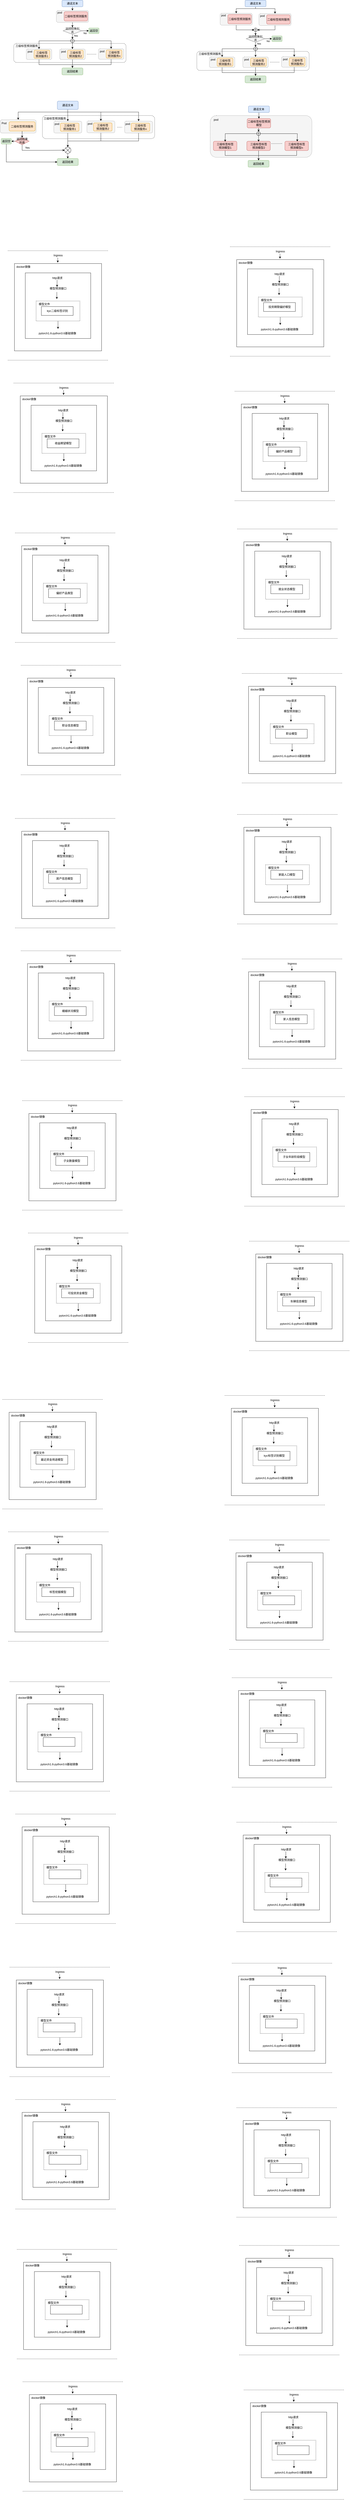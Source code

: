 <mxfile version="14.8.4" type="github">
  <diagram id="C5RBs43oDa-KdzZeNtuy" name="Page-1">
    <mxGraphModel dx="1694" dy="1137" grid="0" gridSize="10" guides="1" tooltips="1" connect="1" arrows="1" fold="1" page="1" pageScale="1" pageWidth="827" pageHeight="1169" math="0" shadow="0">
      <root>
        <mxCell id="WIyWlLk6GJQsqaUBKTNV-0" />
        <mxCell id="WIyWlLk6GJQsqaUBKTNV-1" parent="WIyWlLk6GJQsqaUBKTNV-0" />
        <mxCell id="pCURg5S8GSrkwFqpUupX-3" value="" style="rounded=1;whiteSpace=wrap;html=1;dashed=1;fillColor=#f5f5f5;strokeColor=#666666;fontColor=#333333;" parent="WIyWlLk6GJQsqaUBKTNV-1" vertex="1">
          <mxGeometry x="992.45" y="626" width="436.55" height="179" as="geometry" />
        </mxCell>
        <mxCell id="49KE7gdGinzh60IKzeoY-125" value="" style="rounded=1;whiteSpace=wrap;html=1;dashed=1;fillColor=#ffffff;" parent="WIyWlLk6GJQsqaUBKTNV-1" vertex="1">
          <mxGeometry x="272" y="626" width="482" height="99" as="geometry" />
        </mxCell>
        <mxCell id="49KE7gdGinzh60IKzeoY-90" value="" style="rounded=1;whiteSpace=wrap;html=1;fillColor=#f5f5f5;dashed=1;strokeColor=#666666;fontColor=#333333;" parent="WIyWlLk6GJQsqaUBKTNV-1" vertex="1">
          <mxGeometry x="91" y="644" width="154" height="57" as="geometry" />
        </mxCell>
        <mxCell id="49KE7gdGinzh60IKzeoY-6" value="" style="rounded=1;whiteSpace=wrap;html=1;dashed=1;" parent="WIyWlLk6GJQsqaUBKTNV-1" vertex="1">
          <mxGeometry x="149" y="317" width="482" height="81.5" as="geometry" />
        </mxCell>
        <mxCell id="49KE7gdGinzh60IKzeoY-87" style="edgeStyle=orthogonalEdgeStyle;rounded=0;orthogonalLoop=1;jettySize=auto;html=1;exitX=0.5;exitY=1;exitDx=0;exitDy=0;entryX=0.5;entryY=0;entryDx=0;entryDy=0;strokeWidth=1;" parent="WIyWlLk6GJQsqaUBKTNV-1" source="WIyWlLk6GJQsqaUBKTNV-3" target="49KE7gdGinzh60IKzeoY-50" edge="1">
          <mxGeometry relative="1" as="geometry" />
        </mxCell>
        <mxCell id="WIyWlLk6GJQsqaUBKTNV-3" value="通话文本" style="rounded=1;whiteSpace=wrap;html=1;fontSize=12;glass=0;strokeWidth=1;shadow=0;fillColor=#dae8fc;strokeColor=#6c8ebf;" parent="WIyWlLk6GJQsqaUBKTNV-1" vertex="1">
          <mxGeometry x="356" y="132" width="90" height="28" as="geometry" />
        </mxCell>
        <mxCell id="49KE7gdGinzh60IKzeoY-10" style="edgeStyle=orthogonalEdgeStyle;rounded=0;orthogonalLoop=1;jettySize=auto;html=1;entryX=0.5;entryY=0;entryDx=0;entryDy=0;" parent="WIyWlLk6GJQsqaUBKTNV-1" source="WIyWlLk6GJQsqaUBKTNV-6" target="49KE7gdGinzh60IKzeoY-70" edge="1">
          <mxGeometry relative="1" as="geometry" />
        </mxCell>
        <mxCell id="49KE7gdGinzh60IKzeoY-17" value="Yes" style="edgeLabel;html=1;align=center;verticalAlign=middle;resizable=0;points=[];" parent="49KE7gdGinzh60IKzeoY-10" vertex="1" connectable="0">
          <mxGeometry x="0.516" y="2" relative="1" as="geometry">
            <mxPoint x="12" as="offset" />
          </mxGeometry>
        </mxCell>
        <mxCell id="49KE7gdGinzh60IKzeoY-43" value="" style="edgeStyle=orthogonalEdgeStyle;rounded=0;orthogonalLoop=1;jettySize=auto;html=1;strokeWidth=1;" parent="WIyWlLk6GJQsqaUBKTNV-1" source="WIyWlLk6GJQsqaUBKTNV-6" target="WIyWlLk6GJQsqaUBKTNV-7" edge="1">
          <mxGeometry relative="1" as="geometry" />
        </mxCell>
        <mxCell id="WIyWlLk6GJQsqaUBKTNV-6" value="返回结果列表" style="rhombus;whiteSpace=wrap;html=1;shadow=0;fontFamily=Helvetica;fontSize=12;align=center;strokeWidth=1;spacing=6;spacingTop=-4;fillColor=#f5f5f5;strokeColor=#666666;fontColor=#333333;" parent="WIyWlLk6GJQsqaUBKTNV-1" vertex="1">
          <mxGeometry x="361" y="248" width="80" height="30" as="geometry" />
        </mxCell>
        <mxCell id="WIyWlLk6GJQsqaUBKTNV-7" value="返回空" style="rounded=1;whiteSpace=wrap;html=1;fontSize=12;glass=0;strokeWidth=1;shadow=0;fillColor=#d5e8d4;strokeColor=#82b366;" parent="WIyWlLk6GJQsqaUBKTNV-1" vertex="1">
          <mxGeometry x="471" y="251" width="44" height="24" as="geometry" />
        </mxCell>
        <mxCell id="49KE7gdGinzh60IKzeoY-14" value="&lt;span&gt;三级标签预测服务&lt;/span&gt;" style="text;html=1;align=center;verticalAlign=middle;resizable=0;points=[];autosize=1;strokeColor=none;" parent="WIyWlLk6GJQsqaUBKTNV-1" vertex="1">
          <mxGeometry x="149" y="318" width="110" height="20" as="geometry" />
        </mxCell>
        <mxCell id="49KE7gdGinzh60IKzeoY-16" value="" style="endArrow=none;dashed=1;html=1;strokeWidth=1;" parent="WIyWlLk6GJQsqaUBKTNV-1" edge="1">
          <mxGeometry width="50" height="50" relative="1" as="geometry">
            <mxPoint x="463.5" y="363.3" as="sourcePoint" />
            <mxPoint x="502.5" y="363.3" as="targetPoint" />
          </mxGeometry>
        </mxCell>
        <mxCell id="49KE7gdGinzh60IKzeoY-24" value="返回结果" style="rounded=1;whiteSpace=wrap;html=1;fontSize=12;glass=0;strokeWidth=1;shadow=0;fillColor=#d5e8d4;strokeColor=#82b366;" parent="WIyWlLk6GJQsqaUBKTNV-1" vertex="1">
          <mxGeometry x="356" y="422" width="90" height="30" as="geometry" />
        </mxCell>
        <mxCell id="49KE7gdGinzh60IKzeoY-44" value="No" style="edgeLabel;html=1;align=center;verticalAlign=middle;resizable=0;points=[];" parent="WIyWlLk6GJQsqaUBKTNV-1" vertex="1" connectable="0">
          <mxGeometry x="431.034" y="307.78" as="geometry">
            <mxPoint x="24" y="-35" as="offset" />
          </mxGeometry>
        </mxCell>
        <mxCell id="OLW7irnNsPHCCV-M3rLI-43" style="edgeStyle=orthogonalEdgeStyle;rounded=0;orthogonalLoop=1;jettySize=auto;html=1;exitX=0.5;exitY=1;exitDx=0;exitDy=0;entryX=0.5;entryY=0;entryDx=0;entryDy=0;" parent="WIyWlLk6GJQsqaUBKTNV-1" source="OLW7irnNsPHCCV-M3rLI-2" target="OLW7irnNsPHCCV-M3rLI-42" edge="1">
          <mxGeometry relative="1" as="geometry" />
        </mxCell>
        <mxCell id="OLW7irnNsPHCCV-M3rLI-2" value="二级标签预测服务" style="rounded=1;whiteSpace=wrap;html=1;fillColor=#ffe6cc;strokeColor=#d79b00;" parent="WIyWlLk6GJQsqaUBKTNV-1" vertex="1">
          <mxGeometry x="129" y="652.5" width="112" height="40" as="geometry" />
        </mxCell>
        <mxCell id="OLW7irnNsPHCCV-M3rLI-3" style="edgeStyle=orthogonalEdgeStyle;rounded=0;orthogonalLoop=1;jettySize=auto;html=1;exitX=0.5;exitY=1;exitDx=0;exitDy=0;entryX=0.5;entryY=0;entryDx=0;entryDy=0;" parent="WIyWlLk6GJQsqaUBKTNV-1" source="OLW7irnNsPHCCV-M3rLI-4" target="49KE7gdGinzh60IKzeoY-90" edge="1">
          <mxGeometry relative="1" as="geometry">
            <Array as="points">
              <mxPoint x="381" y="611" />
              <mxPoint x="168" y="611" />
            </Array>
            <mxPoint x="97" y="611" as="targetPoint" />
          </mxGeometry>
        </mxCell>
        <mxCell id="49KE7gdGinzh60IKzeoY-126" style="edgeStyle=orthogonalEdgeStyle;rounded=0;orthogonalLoop=1;jettySize=auto;html=1;exitX=0.5;exitY=1;exitDx=0;exitDy=0;entryX=0.5;entryY=0;entryDx=0;entryDy=0;strokeWidth=1;" parent="WIyWlLk6GJQsqaUBKTNV-1" source="OLW7irnNsPHCCV-M3rLI-4" target="49KE7gdGinzh60IKzeoY-107" edge="1">
          <mxGeometry relative="1" as="geometry" />
        </mxCell>
        <mxCell id="49KE7gdGinzh60IKzeoY-127" style="edgeStyle=orthogonalEdgeStyle;rounded=0;orthogonalLoop=1;jettySize=auto;html=1;entryX=0.5;entryY=0;entryDx=0;entryDy=0;strokeWidth=1;" parent="WIyWlLk6GJQsqaUBKTNV-1" source="OLW7irnNsPHCCV-M3rLI-4" target="49KE7gdGinzh60IKzeoY-112" edge="1">
          <mxGeometry relative="1" as="geometry">
            <Array as="points">
              <mxPoint x="381" y="611" />
              <mxPoint x="523" y="611" />
            </Array>
          </mxGeometry>
        </mxCell>
        <mxCell id="49KE7gdGinzh60IKzeoY-128" style="edgeStyle=orthogonalEdgeStyle;rounded=0;orthogonalLoop=1;jettySize=auto;html=1;strokeWidth=1;" parent="WIyWlLk6GJQsqaUBKTNV-1" source="OLW7irnNsPHCCV-M3rLI-4" target="49KE7gdGinzh60IKzeoY-122" edge="1">
          <mxGeometry relative="1" as="geometry">
            <Array as="points">
              <mxPoint x="381" y="611" />
              <mxPoint x="685" y="611" />
            </Array>
          </mxGeometry>
        </mxCell>
        <mxCell id="OLW7irnNsPHCCV-M3rLI-4" value="通话文本" style="rounded=1;whiteSpace=wrap;html=1;fontSize=12;glass=0;strokeWidth=1;shadow=0;fillColor=#dae8fc;strokeColor=#6c8ebf;" parent="WIyWlLk6GJQsqaUBKTNV-1" vertex="1">
          <mxGeometry x="336" y="564" width="90" height="36" as="geometry" />
        </mxCell>
        <mxCell id="OLW7irnNsPHCCV-M3rLI-16" value="&lt;span&gt;三级标签预测服务&lt;/span&gt;" style="text;html=1;align=center;verticalAlign=middle;resizable=0;points=[];autosize=1;strokeColor=none;" parent="WIyWlLk6GJQsqaUBKTNV-1" vertex="1">
          <mxGeometry x="270" y="629" width="110" height="20" as="geometry" />
        </mxCell>
        <mxCell id="OLW7irnNsPHCCV-M3rLI-21" value="返回结果" style="rounded=1;whiteSpace=wrap;html=1;fontSize=12;glass=0;strokeWidth=1;shadow=0;fillColor=#d5e8d4;strokeColor=#82b366;" parent="WIyWlLk6GJQsqaUBKTNV-1" vertex="1">
          <mxGeometry x="336" y="810" width="90" height="30" as="geometry" />
        </mxCell>
        <mxCell id="OLW7irnNsPHCCV-M3rLI-47" style="edgeStyle=orthogonalEdgeStyle;rounded=0;orthogonalLoop=1;jettySize=auto;html=1;exitX=0;exitY=0.5;exitDx=0;exitDy=0;entryX=1;entryY=0.5;entryDx=0;entryDy=0;" parent="WIyWlLk6GJQsqaUBKTNV-1" source="OLW7irnNsPHCCV-M3rLI-42" target="OLW7irnNsPHCCV-M3rLI-46" edge="1">
          <mxGeometry relative="1" as="geometry" />
        </mxCell>
        <mxCell id="49KE7gdGinzh60IKzeoY-135" style="edgeStyle=orthogonalEdgeStyle;rounded=0;orthogonalLoop=1;jettySize=auto;html=1;entryX=0;entryY=0.5;entryDx=0;entryDy=0;strokeWidth=1;" parent="WIyWlLk6GJQsqaUBKTNV-1" source="OLW7irnNsPHCCV-M3rLI-42" target="OLW7irnNsPHCCV-M3rLI-52" edge="1">
          <mxGeometry relative="1" as="geometry">
            <Array as="points">
              <mxPoint x="185" y="775" />
              <mxPoint x="291" y="775" />
            </Array>
          </mxGeometry>
        </mxCell>
        <mxCell id="OLW7irnNsPHCCV-M3rLI-42" value="返回结果列表" style="rhombus;whiteSpace=wrap;html=1;shadow=0;fontFamily=Helvetica;fontSize=12;align=center;strokeWidth=1;spacing=6;spacingTop=-4;fillColor=#f8cecc;strokeColor=#b85450;" parent="WIyWlLk6GJQsqaUBKTNV-1" vertex="1">
          <mxGeometry x="155" y="721" width="60" height="30" as="geometry" />
        </mxCell>
        <mxCell id="49KE7gdGinzh60IKzeoY-137" style="edgeStyle=orthogonalEdgeStyle;rounded=0;orthogonalLoop=1;jettySize=auto;html=1;entryX=0;entryY=0.5;entryDx=0;entryDy=0;strokeWidth=1;" parent="WIyWlLk6GJQsqaUBKTNV-1" source="OLW7irnNsPHCCV-M3rLI-46" target="OLW7irnNsPHCCV-M3rLI-21" edge="1">
          <mxGeometry relative="1" as="geometry">
            <Array as="points">
              <mxPoint x="117" y="825" />
            </Array>
          </mxGeometry>
        </mxCell>
        <mxCell id="OLW7irnNsPHCCV-M3rLI-46" value="返回空" style="rounded=1;whiteSpace=wrap;html=1;fontSize=12;glass=0;strokeWidth=1;shadow=0;fillColor=#d5e8d4;strokeColor=#82b366;" parent="WIyWlLk6GJQsqaUBKTNV-1" vertex="1">
          <mxGeometry x="95" y="724" width="44" height="24" as="geometry" />
        </mxCell>
        <mxCell id="OLW7irnNsPHCCV-M3rLI-50" value="Yes" style="text;html=1;align=center;verticalAlign=middle;resizable=0;points=[];autosize=1;strokeColor=none;" parent="WIyWlLk6GJQsqaUBKTNV-1" vertex="1">
          <mxGeometry x="187" y="754" width="40" height="20" as="geometry" />
        </mxCell>
        <mxCell id="OLW7irnNsPHCCV-M3rLI-61" style="edgeStyle=orthogonalEdgeStyle;rounded=0;orthogonalLoop=1;jettySize=auto;html=1;exitX=0.5;exitY=1;exitDx=0;exitDy=0;entryX=0.5;entryY=0;entryDx=0;entryDy=0;" parent="WIyWlLk6GJQsqaUBKTNV-1" source="OLW7irnNsPHCCV-M3rLI-52" target="OLW7irnNsPHCCV-M3rLI-21" edge="1">
          <mxGeometry relative="1" as="geometry" />
        </mxCell>
        <mxCell id="OLW7irnNsPHCCV-M3rLI-52" value="" style="shape=sumEllipse;perimeter=ellipsePerimeter;whiteSpace=wrap;html=1;backgroundOutline=1;" parent="WIyWlLk6GJQsqaUBKTNV-1" vertex="1">
          <mxGeometry x="367.5" y="761" width="27" height="27" as="geometry" />
        </mxCell>
        <mxCell id="49KE7gdGinzh60IKzeoY-51" value="" style="group" parent="WIyWlLk6GJQsqaUBKTNV-1" vertex="1" connectable="0">
          <mxGeometry x="326" y="173" width="150" height="60" as="geometry" />
        </mxCell>
        <mxCell id="49KE7gdGinzh60IKzeoY-50" value="" style="rounded=1;whiteSpace=wrap;html=1;dashed=1;fillColor=#f5f5f5;strokeColor=#666666;fontColor=#333333;" parent="49KE7gdGinzh60IKzeoY-51" vertex="1">
          <mxGeometry x="6" y="3" width="138" height="51" as="geometry" />
        </mxCell>
        <mxCell id="49KE7gdGinzh60IKzeoY-1" value="二级标签预测服务" style="rounded=1;whiteSpace=wrap;html=1;fillColor=#f8cecc;strokeColor=#b85450;" parent="49KE7gdGinzh60IKzeoY-51" vertex="1">
          <mxGeometry x="39.09" y="8" width="100.91" height="40" as="geometry" />
        </mxCell>
        <mxCell id="49KE7gdGinzh60IKzeoY-48" value="pod" style="text;html=1;align=center;verticalAlign=middle;resizable=0;points=[];autosize=1;strokeColor=none;" parent="49KE7gdGinzh60IKzeoY-51" vertex="1">
          <mxGeometry x="5.455" y="3" width="30" height="18" as="geometry" />
        </mxCell>
        <mxCell id="49KE7gdGinzh60IKzeoY-57" value="" style="group" parent="WIyWlLk6GJQsqaUBKTNV-1" vertex="1" connectable="0">
          <mxGeometry x="203" y="341" width="109" height="45" as="geometry" />
        </mxCell>
        <mxCell id="49KE7gdGinzh60IKzeoY-55" value="" style="rounded=1;whiteSpace=wrap;html=1;dashed=1;fillColor=#f5f5f5;strokeColor=#666666;fontColor=#333333;" parent="49KE7gdGinzh60IKzeoY-57" vertex="1">
          <mxGeometry width="109" height="45" as="geometry" />
        </mxCell>
        <mxCell id="49KE7gdGinzh60IKzeoY-54" value="三级标签&lt;br&gt;预测服务1" style="rounded=1;whiteSpace=wrap;html=1;fillColor=#ffe6cc;strokeColor=#d79b00;" parent="49KE7gdGinzh60IKzeoY-57" vertex="1">
          <mxGeometry x="33" y="5" width="68" height="35" as="geometry" />
        </mxCell>
        <mxCell id="49KE7gdGinzh60IKzeoY-56" value="pod" style="text;html=1;align=center;verticalAlign=middle;resizable=0;points=[];autosize=1;strokeColor=none;" parent="49KE7gdGinzh60IKzeoY-57" vertex="1">
          <mxGeometry y="2" width="30" height="18" as="geometry" />
        </mxCell>
        <mxCell id="49KE7gdGinzh60IKzeoY-58" value="" style="group" parent="WIyWlLk6GJQsqaUBKTNV-1" vertex="1" connectable="0">
          <mxGeometry x="346.5" y="341" width="109" height="45" as="geometry" />
        </mxCell>
        <mxCell id="49KE7gdGinzh60IKzeoY-59" value="" style="rounded=1;whiteSpace=wrap;html=1;dashed=1;fillColor=#f5f5f5;strokeColor=#666666;fontColor=#333333;" parent="49KE7gdGinzh60IKzeoY-58" vertex="1">
          <mxGeometry width="109" height="45" as="geometry" />
        </mxCell>
        <mxCell id="49KE7gdGinzh60IKzeoY-60" value="三级标签&lt;br&gt;预测服务2" style="rounded=1;whiteSpace=wrap;html=1;fillColor=#ffe6cc;strokeColor=#d79b00;" parent="49KE7gdGinzh60IKzeoY-58" vertex="1">
          <mxGeometry x="33" y="5" width="68" height="35" as="geometry" />
        </mxCell>
        <mxCell id="49KE7gdGinzh60IKzeoY-61" value="pod" style="text;html=1;align=center;verticalAlign=middle;resizable=0;points=[];autosize=1;strokeColor=none;" parent="49KE7gdGinzh60IKzeoY-58" vertex="1">
          <mxGeometry y="2" width="30" height="18" as="geometry" />
        </mxCell>
        <mxCell id="49KE7gdGinzh60IKzeoY-62" value="" style="group" parent="WIyWlLk6GJQsqaUBKTNV-1" vertex="1" connectable="0">
          <mxGeometry x="512.5" y="340" width="109" height="45" as="geometry" />
        </mxCell>
        <mxCell id="49KE7gdGinzh60IKzeoY-63" value="" style="rounded=1;whiteSpace=wrap;html=1;dashed=1;fillColor=#f5f5f5;strokeColor=#666666;fontColor=#333333;" parent="49KE7gdGinzh60IKzeoY-62" vertex="1">
          <mxGeometry width="109" height="45" as="geometry" />
        </mxCell>
        <mxCell id="49KE7gdGinzh60IKzeoY-64" value="三级标签&lt;br&gt;预测服务n" style="rounded=1;whiteSpace=wrap;html=1;fillColor=#ffe6cc;strokeColor=#d79b00;" parent="49KE7gdGinzh60IKzeoY-62" vertex="1">
          <mxGeometry x="33" y="5" width="68" height="35" as="geometry" />
        </mxCell>
        <mxCell id="49KE7gdGinzh60IKzeoY-65" value="pod" style="text;html=1;align=center;verticalAlign=middle;resizable=0;points=[];autosize=1;strokeColor=none;" parent="49KE7gdGinzh60IKzeoY-62" vertex="1">
          <mxGeometry y="2" width="30" height="18" as="geometry" />
        </mxCell>
        <mxCell id="49KE7gdGinzh60IKzeoY-69" style="edgeStyle=orthogonalEdgeStyle;rounded=0;orthogonalLoop=1;jettySize=auto;html=1;strokeWidth=1;" parent="WIyWlLk6GJQsqaUBKTNV-1" source="49KE7gdGinzh60IKzeoY-63" target="49KE7gdGinzh60IKzeoY-24" edge="1">
          <mxGeometry relative="1" as="geometry">
            <mxPoint x="567" y="423" as="targetPoint" />
            <Array as="points">
              <mxPoint x="567" y="408" />
              <mxPoint x="401" y="408" />
            </Array>
          </mxGeometry>
        </mxCell>
        <mxCell id="49KE7gdGinzh60IKzeoY-81" style="edgeStyle=orthogonalEdgeStyle;rounded=0;orthogonalLoop=1;jettySize=auto;html=1;entryX=0.5;entryY=0;entryDx=0;entryDy=0;strokeWidth=1;" parent="WIyWlLk6GJQsqaUBKTNV-1" source="49KE7gdGinzh60IKzeoY-70" target="49KE7gdGinzh60IKzeoY-59" edge="1">
          <mxGeometry relative="1" as="geometry" />
        </mxCell>
        <mxCell id="49KE7gdGinzh60IKzeoY-88" style="edgeStyle=orthogonalEdgeStyle;rounded=0;orthogonalLoop=1;jettySize=auto;html=1;exitX=1;exitY=0.5;exitDx=0;exitDy=0;entryX=0.5;entryY=0;entryDx=0;entryDy=0;strokeWidth=1;" parent="WIyWlLk6GJQsqaUBKTNV-1" source="49KE7gdGinzh60IKzeoY-70" target="49KE7gdGinzh60IKzeoY-63" edge="1">
          <mxGeometry relative="1" as="geometry" />
        </mxCell>
        <mxCell id="49KE7gdGinzh60IKzeoY-89" style="edgeStyle=orthogonalEdgeStyle;rounded=0;orthogonalLoop=1;jettySize=auto;html=1;entryX=0.5;entryY=0;entryDx=0;entryDy=0;strokeWidth=1;" parent="WIyWlLk6GJQsqaUBKTNV-1" source="49KE7gdGinzh60IKzeoY-70" target="49KE7gdGinzh60IKzeoY-55" edge="1">
          <mxGeometry relative="1" as="geometry" />
        </mxCell>
        <mxCell id="49KE7gdGinzh60IKzeoY-70" value="" style="shape=orEllipse;perimeter=ellipsePerimeter;whiteSpace=wrap;html=1;backgroundOutline=1;fillColor=none;" parent="WIyWlLk6GJQsqaUBKTNV-1" vertex="1">
          <mxGeometry x="393" y="298" width="16" height="16" as="geometry" />
        </mxCell>
        <mxCell id="49KE7gdGinzh60IKzeoY-82" style="edgeStyle=orthogonalEdgeStyle;rounded=0;orthogonalLoop=1;jettySize=auto;html=1;entryX=0.5;entryY=0;entryDx=0;entryDy=0;strokeWidth=1;" parent="WIyWlLk6GJQsqaUBKTNV-1" source="49KE7gdGinzh60IKzeoY-59" target="49KE7gdGinzh60IKzeoY-24" edge="1">
          <mxGeometry relative="1" as="geometry" />
        </mxCell>
        <mxCell id="49KE7gdGinzh60IKzeoY-83" style="edgeStyle=orthogonalEdgeStyle;rounded=0;orthogonalLoop=1;jettySize=auto;html=1;entryX=0.5;entryY=0;entryDx=0;entryDy=0;strokeWidth=1;" parent="WIyWlLk6GJQsqaUBKTNV-1" source="49KE7gdGinzh60IKzeoY-55" target="49KE7gdGinzh60IKzeoY-24" edge="1">
          <mxGeometry relative="1" as="geometry">
            <Array as="points">
              <mxPoint x="258" y="408" />
              <mxPoint x="401" y="408" />
            </Array>
          </mxGeometry>
        </mxCell>
        <mxCell id="49KE7gdGinzh60IKzeoY-86" style="edgeStyle=orthogonalEdgeStyle;rounded=0;orthogonalLoop=1;jettySize=auto;html=1;strokeWidth=1;" parent="WIyWlLk6GJQsqaUBKTNV-1" source="49KE7gdGinzh60IKzeoY-50" target="WIyWlLk6GJQsqaUBKTNV-6" edge="1">
          <mxGeometry relative="1" as="geometry" />
        </mxCell>
        <mxCell id="49KE7gdGinzh60IKzeoY-91" value="Pod" style="text;html=1;align=center;verticalAlign=middle;resizable=0;points=[];autosize=1;strokeColor=none;" parent="WIyWlLk6GJQsqaUBKTNV-1" vertex="1">
          <mxGeometry x="91" y="650" width="31" height="18" as="geometry" />
        </mxCell>
        <mxCell id="49KE7gdGinzh60IKzeoY-105" value="" style="group" parent="WIyWlLk6GJQsqaUBKTNV-1" vertex="1" connectable="0">
          <mxGeometry x="317" y="650" width="120" height="51" as="geometry" />
        </mxCell>
        <mxCell id="49KE7gdGinzh60IKzeoY-106" value="" style="group" parent="49KE7gdGinzh60IKzeoY-105" vertex="1" connectable="0">
          <mxGeometry width="120" height="51" as="geometry" />
        </mxCell>
        <mxCell id="49KE7gdGinzh60IKzeoY-107" value="" style="rounded=1;whiteSpace=wrap;html=1;dashed=1;fillColor=#f5f5f5;strokeColor=#666666;fontColor=#333333;" parent="49KE7gdGinzh60IKzeoY-106" vertex="1">
          <mxGeometry x="4" width="120" height="51" as="geometry" />
        </mxCell>
        <mxCell id="49KE7gdGinzh60IKzeoY-108" value="pod" style="text;html=1;align=center;verticalAlign=middle;resizable=0;points=[];autosize=1;strokeColor=none;" parent="49KE7gdGinzh60IKzeoY-106" vertex="1">
          <mxGeometry x="2" y="2.5" width="30" height="18" as="geometry" />
        </mxCell>
        <mxCell id="49KE7gdGinzh60IKzeoY-109" value="三级标签&lt;br&gt;预测服务1" style="rounded=1;whiteSpace=wrap;html=1;fillColor=#ffe6cc;strokeColor=#d79b00;" parent="49KE7gdGinzh60IKzeoY-105" vertex="1">
          <mxGeometry x="32" y="8.5" width="80" height="35" as="geometry" />
        </mxCell>
        <mxCell id="49KE7gdGinzh60IKzeoY-110" value="" style="group" parent="WIyWlLk6GJQsqaUBKTNV-1" vertex="1" connectable="0">
          <mxGeometry x="459" y="649" width="120" height="51" as="geometry" />
        </mxCell>
        <mxCell id="49KE7gdGinzh60IKzeoY-111" value="" style="group" parent="49KE7gdGinzh60IKzeoY-110" vertex="1" connectable="0">
          <mxGeometry width="120" height="51" as="geometry" />
        </mxCell>
        <mxCell id="49KE7gdGinzh60IKzeoY-112" value="" style="rounded=1;whiteSpace=wrap;html=1;dashed=1;fillColor=#f5f5f5;strokeColor=#666666;fontColor=#333333;" parent="49KE7gdGinzh60IKzeoY-111" vertex="1">
          <mxGeometry x="4" width="120" height="51" as="geometry" />
        </mxCell>
        <mxCell id="49KE7gdGinzh60IKzeoY-113" value="pod" style="text;html=1;align=center;verticalAlign=middle;resizable=0;points=[];autosize=1;strokeColor=none;" parent="49KE7gdGinzh60IKzeoY-111" vertex="1">
          <mxGeometry x="2" y="2.5" width="30" height="18" as="geometry" />
        </mxCell>
        <mxCell id="49KE7gdGinzh60IKzeoY-114" value="三级标签&lt;br&gt;预测服务2" style="rounded=1;whiteSpace=wrap;html=1;fillColor=#ffe6cc;strokeColor=#d79b00;" parent="49KE7gdGinzh60IKzeoY-110" vertex="1">
          <mxGeometry x="32" y="8.5" width="80" height="35" as="geometry" />
        </mxCell>
        <mxCell id="49KE7gdGinzh60IKzeoY-120" value="" style="group" parent="WIyWlLk6GJQsqaUBKTNV-1" vertex="1" connectable="0">
          <mxGeometry x="621" y="650" width="120" height="51" as="geometry" />
        </mxCell>
        <mxCell id="49KE7gdGinzh60IKzeoY-121" value="" style="group" parent="49KE7gdGinzh60IKzeoY-120" vertex="1" connectable="0">
          <mxGeometry width="120" height="51" as="geometry" />
        </mxCell>
        <mxCell id="49KE7gdGinzh60IKzeoY-122" value="" style="rounded=1;whiteSpace=wrap;html=1;dashed=1;fillColor=#f5f5f5;strokeColor=#666666;fontColor=#333333;" parent="49KE7gdGinzh60IKzeoY-121" vertex="1">
          <mxGeometry x="4" width="120" height="51" as="geometry" />
        </mxCell>
        <mxCell id="49KE7gdGinzh60IKzeoY-123" value="pod" style="text;html=1;align=center;verticalAlign=middle;resizable=0;points=[];autosize=1;strokeColor=none;" parent="49KE7gdGinzh60IKzeoY-121" vertex="1">
          <mxGeometry x="2" y="2.5" width="30" height="18" as="geometry" />
        </mxCell>
        <mxCell id="49KE7gdGinzh60IKzeoY-124" value="三级标签&lt;br&gt;预测服务n" style="rounded=1;whiteSpace=wrap;html=1;fillColor=#ffe6cc;strokeColor=#d79b00;" parent="49KE7gdGinzh60IKzeoY-120" vertex="1">
          <mxGeometry x="32" y="8.5" width="80" height="35" as="geometry" />
        </mxCell>
        <mxCell id="49KE7gdGinzh60IKzeoY-132" style="edgeStyle=orthogonalEdgeStyle;rounded=0;orthogonalLoop=1;jettySize=auto;html=1;exitX=0.5;exitY=1;exitDx=0;exitDy=0;strokeWidth=1;" parent="WIyWlLk6GJQsqaUBKTNV-1" source="49KE7gdGinzh60IKzeoY-107" target="OLW7irnNsPHCCV-M3rLI-52" edge="1">
          <mxGeometry relative="1" as="geometry" />
        </mxCell>
        <mxCell id="49KE7gdGinzh60IKzeoY-133" style="edgeStyle=orthogonalEdgeStyle;rounded=0;orthogonalLoop=1;jettySize=auto;html=1;exitX=0.5;exitY=1;exitDx=0;exitDy=0;strokeWidth=1;entryX=0.5;entryY=0;entryDx=0;entryDy=0;" parent="WIyWlLk6GJQsqaUBKTNV-1" source="49KE7gdGinzh60IKzeoY-112" target="OLW7irnNsPHCCV-M3rLI-52" edge="1">
          <mxGeometry relative="1" as="geometry">
            <mxPoint x="380.69" y="822.241" as="targetPoint" />
            <Array as="points">
              <mxPoint x="523" y="735" />
              <mxPoint x="381" y="735" />
            </Array>
          </mxGeometry>
        </mxCell>
        <mxCell id="49KE7gdGinzh60IKzeoY-134" style="edgeStyle=orthogonalEdgeStyle;rounded=0;orthogonalLoop=1;jettySize=auto;html=1;entryX=0.5;entryY=0;entryDx=0;entryDy=0;strokeWidth=1;" parent="WIyWlLk6GJQsqaUBKTNV-1" source="49KE7gdGinzh60IKzeoY-122" target="OLW7irnNsPHCCV-M3rLI-52" edge="1">
          <mxGeometry relative="1" as="geometry">
            <Array as="points">
              <mxPoint x="685" y="735" />
              <mxPoint x="381" y="735" />
            </Array>
          </mxGeometry>
        </mxCell>
        <mxCell id="49KE7gdGinzh60IKzeoY-138" value="" style="endArrow=none;dashed=1;html=1;strokeWidth=1;" parent="WIyWlLk6GJQsqaUBKTNV-1" edge="1">
          <mxGeometry width="50" height="50" relative="1" as="geometry">
            <mxPoint x="594" y="676" as="sourcePoint" />
            <mxPoint x="614" y="676" as="targetPoint" />
          </mxGeometry>
        </mxCell>
        <mxCell id="eq3_4CLQjhza_WSYzNY6-3" value="" style="rounded=1;whiteSpace=wrap;html=1;dashed=1;" parent="WIyWlLk6GJQsqaUBKTNV-1" vertex="1">
          <mxGeometry x="935" y="351" width="482" height="81.5" as="geometry" />
        </mxCell>
        <mxCell id="eq3_4CLQjhza_WSYzNY6-48" style="edgeStyle=orthogonalEdgeStyle;rounded=0;orthogonalLoop=1;jettySize=auto;html=1;entryX=0.5;entryY=0;entryDx=0;entryDy=0;" parent="WIyWlLk6GJQsqaUBKTNV-1" source="eq3_4CLQjhza_WSYzNY6-5" target="eq3_4CLQjhza_WSYzNY6-16" edge="1">
          <mxGeometry relative="1" as="geometry">
            <Array as="points">
              <mxPoint x="1187" y="168" />
              <mxPoint x="1104" y="168" />
            </Array>
          </mxGeometry>
        </mxCell>
        <mxCell id="eq3_4CLQjhza_WSYzNY6-50" style="edgeStyle=orthogonalEdgeStyle;rounded=0;orthogonalLoop=1;jettySize=auto;html=1;entryX=0.5;entryY=0;entryDx=0;entryDy=0;" parent="WIyWlLk6GJQsqaUBKTNV-1" source="eq3_4CLQjhza_WSYzNY6-5" target="eq3_4CLQjhza_WSYzNY6-39" edge="1">
          <mxGeometry relative="1" as="geometry">
            <Array as="points">
              <mxPoint x="1187" y="168" />
              <mxPoint x="1271" y="168" />
            </Array>
          </mxGeometry>
        </mxCell>
        <mxCell id="eq3_4CLQjhza_WSYzNY6-5" value="通话文本" style="rounded=1;whiteSpace=wrap;html=1;fontSize=12;glass=0;strokeWidth=1;shadow=0;fillColor=#dae8fc;strokeColor=#6c8ebf;" parent="WIyWlLk6GJQsqaUBKTNV-1" vertex="1">
          <mxGeometry x="1142" y="132" width="90" height="28" as="geometry" />
        </mxCell>
        <mxCell id="eq3_4CLQjhza_WSYzNY6-6" style="edgeStyle=orthogonalEdgeStyle;rounded=0;orthogonalLoop=1;jettySize=auto;html=1;entryX=0.5;entryY=0;entryDx=0;entryDy=0;" parent="WIyWlLk6GJQsqaUBKTNV-1" source="eq3_4CLQjhza_WSYzNY6-9" target="eq3_4CLQjhza_WSYzNY6-35" edge="1">
          <mxGeometry relative="1" as="geometry" />
        </mxCell>
        <mxCell id="eq3_4CLQjhza_WSYzNY6-7" value="Yes" style="edgeLabel;html=1;align=center;verticalAlign=middle;resizable=0;points=[];" parent="eq3_4CLQjhza_WSYzNY6-6" vertex="1" connectable="0">
          <mxGeometry x="0.516" y="2" relative="1" as="geometry">
            <mxPoint x="12" as="offset" />
          </mxGeometry>
        </mxCell>
        <mxCell id="eq3_4CLQjhza_WSYzNY6-8" value="" style="edgeStyle=orthogonalEdgeStyle;rounded=0;orthogonalLoop=1;jettySize=auto;html=1;strokeWidth=1;" parent="WIyWlLk6GJQsqaUBKTNV-1" source="eq3_4CLQjhza_WSYzNY6-9" target="eq3_4CLQjhza_WSYzNY6-10" edge="1">
          <mxGeometry relative="1" as="geometry" />
        </mxCell>
        <mxCell id="eq3_4CLQjhza_WSYzNY6-9" value="返回结果列表" style="rhombus;whiteSpace=wrap;html=1;shadow=0;fontFamily=Helvetica;fontSize=12;align=center;strokeWidth=1;spacing=6;spacingTop=-4;fillColor=#f5f5f5;strokeColor=#666666;fontColor=#333333;" parent="WIyWlLk6GJQsqaUBKTNV-1" vertex="1">
          <mxGeometry x="1147" y="282" width="80" height="30" as="geometry" />
        </mxCell>
        <mxCell id="eq3_4CLQjhza_WSYzNY6-10" value="返回空" style="rounded=1;whiteSpace=wrap;html=1;fontSize=12;glass=0;strokeWidth=1;shadow=0;fillColor=#d5e8d4;strokeColor=#82b366;" parent="WIyWlLk6GJQsqaUBKTNV-1" vertex="1">
          <mxGeometry x="1257" y="285" width="44" height="24" as="geometry" />
        </mxCell>
        <mxCell id="eq3_4CLQjhza_WSYzNY6-11" value="&lt;span&gt;三级标签预测服务&lt;/span&gt;" style="text;html=1;align=center;verticalAlign=middle;resizable=0;points=[];autosize=1;strokeColor=none;" parent="WIyWlLk6GJQsqaUBKTNV-1" vertex="1">
          <mxGeometry x="935" y="352" width="110" height="20" as="geometry" />
        </mxCell>
        <mxCell id="eq3_4CLQjhza_WSYzNY6-12" value="" style="endArrow=none;dashed=1;html=1;strokeWidth=1;" parent="WIyWlLk6GJQsqaUBKTNV-1" edge="1">
          <mxGeometry width="50" height="50" relative="1" as="geometry">
            <mxPoint x="1249.5" y="397.3" as="sourcePoint" />
            <mxPoint x="1288.5" y="397.3" as="targetPoint" />
          </mxGeometry>
        </mxCell>
        <mxCell id="eq3_4CLQjhza_WSYzNY6-13" value="返回结果" style="rounded=1;whiteSpace=wrap;html=1;fontSize=12;glass=0;strokeWidth=1;shadow=0;fillColor=#d5e8d4;strokeColor=#82b366;" parent="WIyWlLk6GJQsqaUBKTNV-1" vertex="1">
          <mxGeometry x="1142" y="456" width="90" height="30" as="geometry" />
        </mxCell>
        <mxCell id="eq3_4CLQjhza_WSYzNY6-14" value="No" style="edgeLabel;html=1;align=center;verticalAlign=middle;resizable=0;points=[];" parent="WIyWlLk6GJQsqaUBKTNV-1" vertex="1" connectable="0">
          <mxGeometry x="1217.034" y="341.78" as="geometry">
            <mxPoint x="24" y="-35" as="offset" />
          </mxGeometry>
        </mxCell>
        <mxCell id="eq3_4CLQjhza_WSYzNY6-15" value="" style="group" parent="WIyWlLk6GJQsqaUBKTNV-1" vertex="1" connectable="0">
          <mxGeometry x="1029" y="185" width="150" height="60" as="geometry" />
        </mxCell>
        <mxCell id="eq3_4CLQjhza_WSYzNY6-16" value="" style="rounded=1;whiteSpace=wrap;html=1;dashed=1;fillColor=#f5f5f5;strokeColor=#666666;fontColor=#333333;" parent="eq3_4CLQjhza_WSYzNY6-15" vertex="1">
          <mxGeometry x="6" y="3" width="138" height="51" as="geometry" />
        </mxCell>
        <mxCell id="eq3_4CLQjhza_WSYzNY6-17" value="二级标签预测服务" style="rounded=1;whiteSpace=wrap;html=1;fillColor=#f8cecc;strokeColor=#b85450;" parent="eq3_4CLQjhza_WSYzNY6-15" vertex="1">
          <mxGeometry x="39.09" y="8" width="100.91" height="40" as="geometry" />
        </mxCell>
        <mxCell id="eq3_4CLQjhza_WSYzNY6-18" value="pod" style="text;html=1;align=center;verticalAlign=middle;resizable=0;points=[];autosize=1;strokeColor=none;" parent="eq3_4CLQjhza_WSYzNY6-15" vertex="1">
          <mxGeometry x="5.455" y="3" width="30" height="18" as="geometry" />
        </mxCell>
        <mxCell id="eq3_4CLQjhza_WSYzNY6-19" value="" style="group" parent="WIyWlLk6GJQsqaUBKTNV-1" vertex="1" connectable="0">
          <mxGeometry x="989" y="375" width="109" height="45" as="geometry" />
        </mxCell>
        <mxCell id="eq3_4CLQjhza_WSYzNY6-20" value="" style="rounded=1;whiteSpace=wrap;html=1;dashed=1;fillColor=#f5f5f5;strokeColor=#666666;fontColor=#333333;" parent="eq3_4CLQjhza_WSYzNY6-19" vertex="1">
          <mxGeometry width="109" height="45" as="geometry" />
        </mxCell>
        <mxCell id="eq3_4CLQjhza_WSYzNY6-21" value="三级标签&lt;br&gt;预测服务1" style="rounded=1;whiteSpace=wrap;html=1;fillColor=#ffe6cc;strokeColor=#d79b00;" parent="eq3_4CLQjhza_WSYzNY6-19" vertex="1">
          <mxGeometry x="33" y="5" width="68" height="35" as="geometry" />
        </mxCell>
        <mxCell id="eq3_4CLQjhza_WSYzNY6-22" value="pod" style="text;html=1;align=center;verticalAlign=middle;resizable=0;points=[];autosize=1;strokeColor=none;" parent="eq3_4CLQjhza_WSYzNY6-19" vertex="1">
          <mxGeometry y="2" width="30" height="18" as="geometry" />
        </mxCell>
        <mxCell id="eq3_4CLQjhza_WSYzNY6-23" value="" style="group" parent="WIyWlLk6GJQsqaUBKTNV-1" vertex="1" connectable="0">
          <mxGeometry x="1132.5" y="375" width="109" height="45" as="geometry" />
        </mxCell>
        <mxCell id="eq3_4CLQjhza_WSYzNY6-24" value="" style="rounded=1;whiteSpace=wrap;html=1;dashed=1;fillColor=#f5f5f5;strokeColor=#666666;fontColor=#333333;" parent="eq3_4CLQjhza_WSYzNY6-23" vertex="1">
          <mxGeometry width="109" height="45" as="geometry" />
        </mxCell>
        <mxCell id="eq3_4CLQjhza_WSYzNY6-25" value="三级标签&lt;br&gt;预测服务2" style="rounded=1;whiteSpace=wrap;html=1;fillColor=#ffe6cc;strokeColor=#d79b00;" parent="eq3_4CLQjhza_WSYzNY6-23" vertex="1">
          <mxGeometry x="33" y="5" width="68" height="35" as="geometry" />
        </mxCell>
        <mxCell id="eq3_4CLQjhza_WSYzNY6-26" value="pod" style="text;html=1;align=center;verticalAlign=middle;resizable=0;points=[];autosize=1;strokeColor=none;" parent="eq3_4CLQjhza_WSYzNY6-23" vertex="1">
          <mxGeometry y="2" width="30" height="18" as="geometry" />
        </mxCell>
        <mxCell id="eq3_4CLQjhza_WSYzNY6-27" value="" style="group" parent="WIyWlLk6GJQsqaUBKTNV-1" vertex="1" connectable="0">
          <mxGeometry x="1298.5" y="374" width="109" height="45" as="geometry" />
        </mxCell>
        <mxCell id="eq3_4CLQjhza_WSYzNY6-28" value="" style="rounded=1;whiteSpace=wrap;html=1;dashed=1;fillColor=#f5f5f5;strokeColor=#666666;fontColor=#333333;" parent="eq3_4CLQjhza_WSYzNY6-27" vertex="1">
          <mxGeometry width="109" height="45" as="geometry" />
        </mxCell>
        <mxCell id="eq3_4CLQjhza_WSYzNY6-29" value="三级标签&lt;br&gt;预测服务n" style="rounded=1;whiteSpace=wrap;html=1;fillColor=#ffe6cc;strokeColor=#d79b00;" parent="eq3_4CLQjhza_WSYzNY6-27" vertex="1">
          <mxGeometry x="33" y="5" width="68" height="35" as="geometry" />
        </mxCell>
        <mxCell id="eq3_4CLQjhza_WSYzNY6-30" value="pod" style="text;html=1;align=center;verticalAlign=middle;resizable=0;points=[];autosize=1;strokeColor=none;" parent="eq3_4CLQjhza_WSYzNY6-27" vertex="1">
          <mxGeometry y="2" width="30" height="18" as="geometry" />
        </mxCell>
        <mxCell id="eq3_4CLQjhza_WSYzNY6-31" style="edgeStyle=orthogonalEdgeStyle;rounded=0;orthogonalLoop=1;jettySize=auto;html=1;strokeWidth=1;" parent="WIyWlLk6GJQsqaUBKTNV-1" source="eq3_4CLQjhza_WSYzNY6-28" target="eq3_4CLQjhza_WSYzNY6-13" edge="1">
          <mxGeometry relative="1" as="geometry">
            <mxPoint x="1353" y="457" as="targetPoint" />
            <Array as="points">
              <mxPoint x="1353" y="442" />
              <mxPoint x="1187" y="442" />
            </Array>
          </mxGeometry>
        </mxCell>
        <mxCell id="eq3_4CLQjhza_WSYzNY6-32" style="edgeStyle=orthogonalEdgeStyle;rounded=0;orthogonalLoop=1;jettySize=auto;html=1;entryX=0.5;entryY=0;entryDx=0;entryDy=0;strokeWidth=1;" parent="WIyWlLk6GJQsqaUBKTNV-1" source="eq3_4CLQjhza_WSYzNY6-35" target="eq3_4CLQjhza_WSYzNY6-24" edge="1">
          <mxGeometry relative="1" as="geometry" />
        </mxCell>
        <mxCell id="eq3_4CLQjhza_WSYzNY6-33" style="edgeStyle=orthogonalEdgeStyle;rounded=0;orthogonalLoop=1;jettySize=auto;html=1;exitX=1;exitY=0.5;exitDx=0;exitDy=0;entryX=0.5;entryY=0;entryDx=0;entryDy=0;strokeWidth=1;" parent="WIyWlLk6GJQsqaUBKTNV-1" source="eq3_4CLQjhza_WSYzNY6-35" target="eq3_4CLQjhza_WSYzNY6-28" edge="1">
          <mxGeometry relative="1" as="geometry" />
        </mxCell>
        <mxCell id="eq3_4CLQjhza_WSYzNY6-34" style="edgeStyle=orthogonalEdgeStyle;rounded=0;orthogonalLoop=1;jettySize=auto;html=1;entryX=0.5;entryY=0;entryDx=0;entryDy=0;strokeWidth=1;" parent="WIyWlLk6GJQsqaUBKTNV-1" source="eq3_4CLQjhza_WSYzNY6-35" target="eq3_4CLQjhza_WSYzNY6-20" edge="1">
          <mxGeometry relative="1" as="geometry" />
        </mxCell>
        <mxCell id="eq3_4CLQjhza_WSYzNY6-35" value="" style="shape=orEllipse;perimeter=ellipsePerimeter;whiteSpace=wrap;html=1;backgroundOutline=1;fillColor=none;" parent="WIyWlLk6GJQsqaUBKTNV-1" vertex="1">
          <mxGeometry x="1179" y="332" width="16" height="16" as="geometry" />
        </mxCell>
        <mxCell id="eq3_4CLQjhza_WSYzNY6-36" style="edgeStyle=orthogonalEdgeStyle;rounded=0;orthogonalLoop=1;jettySize=auto;html=1;entryX=0.5;entryY=0;entryDx=0;entryDy=0;strokeWidth=1;" parent="WIyWlLk6GJQsqaUBKTNV-1" source="eq3_4CLQjhza_WSYzNY6-24" target="eq3_4CLQjhza_WSYzNY6-13" edge="1">
          <mxGeometry relative="1" as="geometry" />
        </mxCell>
        <mxCell id="eq3_4CLQjhza_WSYzNY6-37" style="edgeStyle=orthogonalEdgeStyle;rounded=0;orthogonalLoop=1;jettySize=auto;html=1;entryX=0.5;entryY=0;entryDx=0;entryDy=0;strokeWidth=1;" parent="WIyWlLk6GJQsqaUBKTNV-1" source="eq3_4CLQjhza_WSYzNY6-20" target="eq3_4CLQjhza_WSYzNY6-13" edge="1">
          <mxGeometry relative="1" as="geometry">
            <Array as="points">
              <mxPoint x="1044" y="442" />
              <mxPoint x="1187" y="442" />
            </Array>
          </mxGeometry>
        </mxCell>
        <mxCell id="eq3_4CLQjhza_WSYzNY6-45" style="edgeStyle=orthogonalEdgeStyle;rounded=0;orthogonalLoop=1;jettySize=auto;html=1;entryX=1;entryY=0.5;entryDx=0;entryDy=0;" parent="WIyWlLk6GJQsqaUBKTNV-1" source="eq3_4CLQjhza_WSYzNY6-39" target="eq3_4CLQjhza_WSYzNY6-43" edge="1">
          <mxGeometry relative="1" as="geometry">
            <Array as="points">
              <mxPoint x="1271" y="259" />
            </Array>
          </mxGeometry>
        </mxCell>
        <mxCell id="eq3_4CLQjhza_WSYzNY6-39" value="" style="rounded=1;whiteSpace=wrap;html=1;dashed=1;fillColor=#f5f5f5;strokeColor=#666666;fontColor=#333333;" parent="WIyWlLk6GJQsqaUBKTNV-1" vertex="1">
          <mxGeometry x="1201.55" y="189.5" width="138" height="51" as="geometry" />
        </mxCell>
        <mxCell id="eq3_4CLQjhza_WSYzNY6-40" value="二级标签规则服务" style="rounded=1;whiteSpace=wrap;html=1;fillColor=#f8cecc;strokeColor=#b85450;" parent="WIyWlLk6GJQsqaUBKTNV-1" vertex="1">
          <mxGeometry x="1234.64" y="194.5" width="100.91" height="40" as="geometry" />
        </mxCell>
        <mxCell id="eq3_4CLQjhza_WSYzNY6-41" value="pod" style="text;html=1;align=center;verticalAlign=middle;resizable=0;points=[];autosize=1;strokeColor=none;" parent="WIyWlLk6GJQsqaUBKTNV-1" vertex="1">
          <mxGeometry x="1201.005" y="189.5" width="30" height="18" as="geometry" />
        </mxCell>
        <mxCell id="eq3_4CLQjhza_WSYzNY6-47" style="edgeStyle=orthogonalEdgeStyle;rounded=0;orthogonalLoop=1;jettySize=auto;html=1;entryX=0.5;entryY=0;entryDx=0;entryDy=0;" parent="WIyWlLk6GJQsqaUBKTNV-1" source="eq3_4CLQjhza_WSYzNY6-43" target="eq3_4CLQjhza_WSYzNY6-9" edge="1">
          <mxGeometry relative="1" as="geometry" />
        </mxCell>
        <mxCell id="eq3_4CLQjhza_WSYzNY6-43" value="" style="shape=orEllipse;perimeter=ellipsePerimeter;whiteSpace=wrap;html=1;backgroundOutline=1;fillColor=none;" parent="WIyWlLk6GJQsqaUBKTNV-1" vertex="1">
          <mxGeometry x="1179" y="251" width="16" height="16" as="geometry" />
        </mxCell>
        <mxCell id="eq3_4CLQjhza_WSYzNY6-46" style="edgeStyle=orthogonalEdgeStyle;rounded=0;orthogonalLoop=1;jettySize=auto;html=1;" parent="WIyWlLk6GJQsqaUBKTNV-1" source="eq3_4CLQjhza_WSYzNY6-16" edge="1">
          <mxGeometry relative="1" as="geometry">
            <mxPoint x="1181" y="259" as="targetPoint" />
            <Array as="points">
              <mxPoint x="1104" y="259" />
              <mxPoint x="1181" y="259" />
            </Array>
          </mxGeometry>
        </mxCell>
        <mxCell id="pCURg5S8GSrkwFqpUupX-17" style="edgeStyle=orthogonalEdgeStyle;rounded=0;orthogonalLoop=1;jettySize=auto;html=1;exitX=0.5;exitY=1;exitDx=0;exitDy=0;entryX=0.5;entryY=0;entryDx=0;entryDy=0;" parent="WIyWlLk6GJQsqaUBKTNV-1" source="pCURg5S8GSrkwFqpUupX-1" target="pCURg5S8GSrkwFqpUupX-4" edge="1">
          <mxGeometry relative="1" as="geometry" />
        </mxCell>
        <mxCell id="pCURg5S8GSrkwFqpUupX-1" value="通话文本" style="rounded=1;whiteSpace=wrap;html=1;fontSize=12;glass=0;strokeWidth=1;shadow=0;fillColor=#dae8fc;strokeColor=#6c8ebf;" parent="WIyWlLk6GJQsqaUBKTNV-1" vertex="1">
          <mxGeometry x="1156.46" y="585" width="90" height="28" as="geometry" />
        </mxCell>
        <mxCell id="pCURg5S8GSrkwFqpUupX-6" value="返回结果" style="rounded=1;whiteSpace=wrap;html=1;fontSize=12;glass=0;strokeWidth=1;shadow=0;fillColor=#d5e8d4;strokeColor=#82b366;" parent="WIyWlLk6GJQsqaUBKTNV-1" vertex="1">
          <mxGeometry x="1155" y="818" width="90" height="29" as="geometry" />
        </mxCell>
        <mxCell id="pCURg5S8GSrkwFqpUupX-18" style="edgeStyle=orthogonalEdgeStyle;rounded=0;orthogonalLoop=1;jettySize=auto;html=1;exitX=0.5;exitY=1;exitDx=0;exitDy=0;entryX=0.5;entryY=0;entryDx=0;entryDy=0;" parent="WIyWlLk6GJQsqaUBKTNV-1" source="pCURg5S8GSrkwFqpUupX-4" target="pCURg5S8GSrkwFqpUupX-15" edge="1">
          <mxGeometry relative="1" as="geometry" />
        </mxCell>
        <mxCell id="pCURg5S8GSrkwFqpUupX-4" value="二级标签标签预测模型" style="rounded=1;whiteSpace=wrap;html=1;fillColor=#f8cecc;strokeColor=#b85450;" parent="WIyWlLk6GJQsqaUBKTNV-1" vertex="1">
          <mxGeometry x="1151" y="639" width="100.91" height="40" as="geometry" />
        </mxCell>
        <mxCell id="pCURg5S8GSrkwFqpUupX-5" value="pod" style="text;html=1;align=center;verticalAlign=middle;resizable=0;points=[];autosize=1;strokeColor=none;" parent="WIyWlLk6GJQsqaUBKTNV-1" vertex="1">
          <mxGeometry x="1002.005" y="634.5" width="30" height="18" as="geometry" />
        </mxCell>
        <mxCell id="pCURg5S8GSrkwFqpUupX-19" style="edgeStyle=orthogonalEdgeStyle;rounded=0;orthogonalLoop=1;jettySize=auto;html=1;exitX=0.5;exitY=1;exitDx=0;exitDy=0;entryX=0.5;entryY=0;entryDx=0;entryDy=0;" parent="WIyWlLk6GJQsqaUBKTNV-1" source="pCURg5S8GSrkwFqpUupX-7" target="pCURg5S8GSrkwFqpUupX-6" edge="1">
          <mxGeometry relative="1" as="geometry" />
        </mxCell>
        <mxCell id="pCURg5S8GSrkwFqpUupX-7" value="三级标签标签&lt;br&gt;预测模型1" style="rounded=1;whiteSpace=wrap;html=1;fillColor=#f8cecc;strokeColor=#b85450;" parent="WIyWlLk6GJQsqaUBKTNV-1" vertex="1">
          <mxGeometry x="1006" y="736" width="100.91" height="40" as="geometry" />
        </mxCell>
        <mxCell id="pCURg5S8GSrkwFqpUupX-20" style="edgeStyle=orthogonalEdgeStyle;rounded=0;orthogonalLoop=1;jettySize=auto;html=1;exitX=0.5;exitY=1;exitDx=0;exitDy=0;entryX=0.5;entryY=0;entryDx=0;entryDy=0;" parent="WIyWlLk6GJQsqaUBKTNV-1" source="pCURg5S8GSrkwFqpUupX-8" target="pCURg5S8GSrkwFqpUupX-6" edge="1">
          <mxGeometry relative="1" as="geometry">
            <mxPoint x="1200" y="848" as="targetPoint" />
          </mxGeometry>
        </mxCell>
        <mxCell id="pCURg5S8GSrkwFqpUupX-8" value="三级标签标签&lt;br&gt;预测模型2" style="rounded=1;whiteSpace=wrap;html=1;fillColor=#f8cecc;strokeColor=#b85450;" parent="WIyWlLk6GJQsqaUBKTNV-1" vertex="1">
          <mxGeometry x="1149.55" y="736" width="100.91" height="40" as="geometry" />
        </mxCell>
        <mxCell id="pCURg5S8GSrkwFqpUupX-21" style="edgeStyle=orthogonalEdgeStyle;rounded=0;orthogonalLoop=1;jettySize=auto;html=1;exitX=0.5;exitY=1;exitDx=0;exitDy=0;entryX=0.5;entryY=0;entryDx=0;entryDy=0;" parent="WIyWlLk6GJQsqaUBKTNV-1" source="pCURg5S8GSrkwFqpUupX-9" target="pCURg5S8GSrkwFqpUupX-6" edge="1">
          <mxGeometry relative="1" as="geometry">
            <mxPoint x="1201" y="848" as="targetPoint" />
          </mxGeometry>
        </mxCell>
        <mxCell id="pCURg5S8GSrkwFqpUupX-9" value="三级标签标签&lt;br&gt;预测模型n" style="rounded=1;whiteSpace=wrap;html=1;fillColor=#f8cecc;strokeColor=#b85450;" parent="WIyWlLk6GJQsqaUBKTNV-1" vertex="1">
          <mxGeometry x="1313" y="736" width="100.91" height="40" as="geometry" />
        </mxCell>
        <mxCell id="pCURg5S8GSrkwFqpUupX-11" value="" style="endArrow=none;dashed=1;html=1;strokeWidth=1;" parent="WIyWlLk6GJQsqaUBKTNV-1" edge="1">
          <mxGeometry width="50" height="50" relative="1" as="geometry">
            <mxPoint x="1255.5" y="746.3" as="sourcePoint" />
            <mxPoint x="1302.5" y="746" as="targetPoint" />
          </mxGeometry>
        </mxCell>
        <mxCell id="pCURg5S8GSrkwFqpUupX-12" style="edgeStyle=orthogonalEdgeStyle;rounded=0;orthogonalLoop=1;jettySize=auto;html=1;entryX=0.5;entryY=0;entryDx=0;entryDy=0;strokeWidth=1;" parent="WIyWlLk6GJQsqaUBKTNV-1" source="pCURg5S8GSrkwFqpUupX-15" edge="1">
          <mxGeometry relative="1" as="geometry">
            <mxPoint x="1200" y="738" as="targetPoint" />
          </mxGeometry>
        </mxCell>
        <mxCell id="pCURg5S8GSrkwFqpUupX-13" style="edgeStyle=orthogonalEdgeStyle;rounded=0;orthogonalLoop=1;jettySize=auto;html=1;exitX=1;exitY=0.5;exitDx=0;exitDy=0;entryX=0.5;entryY=0;entryDx=0;entryDy=0;strokeWidth=1;" parent="WIyWlLk6GJQsqaUBKTNV-1" source="pCURg5S8GSrkwFqpUupX-15" edge="1">
          <mxGeometry relative="1" as="geometry">
            <mxPoint x="1366" y="737" as="targetPoint" />
          </mxGeometry>
        </mxCell>
        <mxCell id="pCURg5S8GSrkwFqpUupX-14" style="edgeStyle=orthogonalEdgeStyle;rounded=0;orthogonalLoop=1;jettySize=auto;html=1;entryX=0.5;entryY=0;entryDx=0;entryDy=0;strokeWidth=1;" parent="WIyWlLk6GJQsqaUBKTNV-1" source="pCURg5S8GSrkwFqpUupX-15" edge="1">
          <mxGeometry relative="1" as="geometry">
            <mxPoint x="1056.5" y="738" as="targetPoint" />
          </mxGeometry>
        </mxCell>
        <mxCell id="pCURg5S8GSrkwFqpUupX-15" value="" style="shape=orEllipse;perimeter=ellipsePerimeter;whiteSpace=wrap;html=1;backgroundOutline=1;fillColor=none;" parent="WIyWlLk6GJQsqaUBKTNV-1" vertex="1">
          <mxGeometry x="1192" y="695" width="16" height="17" as="geometry" />
        </mxCell>
        <mxCell id="j35Di09jH25V8exsnDzQ-20" value="" style="group" vertex="1" connectable="0" parent="WIyWlLk6GJQsqaUBKTNV-1">
          <mxGeometry x="124" y="1205" width="430" height="469" as="geometry" />
        </mxCell>
        <mxCell id="j35Di09jH25V8exsnDzQ-0" value="" style="endArrow=none;dashed=1;html=1;" edge="1" parent="j35Di09jH25V8exsnDzQ-20">
          <mxGeometry width="50" height="50" relative="1" as="geometry">
            <mxPoint as="sourcePoint" />
            <mxPoint x="430" as="targetPoint" />
          </mxGeometry>
        </mxCell>
        <mxCell id="j35Di09jH25V8exsnDzQ-2" value="Ingress" style="text;html=1;align=center;verticalAlign=middle;resizable=0;points=[];autosize=1;strokeColor=none;" vertex="1" parent="j35Di09jH25V8exsnDzQ-20">
          <mxGeometry x="190.5" y="11" width="49" height="18" as="geometry" />
        </mxCell>
        <mxCell id="j35Di09jH25V8exsnDzQ-4" value="" style="whiteSpace=wrap;html=1;aspect=fixed;" vertex="1" parent="j35Di09jH25V8exsnDzQ-20">
          <mxGeometry x="28" y="55" width="374" height="374" as="geometry" />
        </mxCell>
        <mxCell id="j35Di09jH25V8exsnDzQ-5" value="" style="whiteSpace=wrap;html=1;aspect=fixed;" vertex="1" parent="j35Di09jH25V8exsnDzQ-20">
          <mxGeometry x="74.5" y="95" width="281" height="281" as="geometry" />
        </mxCell>
        <mxCell id="j35Di09jH25V8exsnDzQ-7" value="" style="rounded=0;whiteSpace=wrap;html=1;dashed=1;" vertex="1" parent="j35Di09jH25V8exsnDzQ-20">
          <mxGeometry x="121" y="215.5" width="188" height="85.5" as="geometry" />
        </mxCell>
        <mxCell id="j35Di09jH25V8exsnDzQ-8" value="kyc二级标签识别" style="rounded=0;whiteSpace=wrap;html=1;" vertex="1" parent="j35Di09jH25V8exsnDzQ-20">
          <mxGeometry x="143.5" y="239.25" width="136.5" height="38" as="geometry" />
        </mxCell>
        <mxCell id="j35Di09jH25V8exsnDzQ-9" value="" style="endArrow=classic;html=1;exitX=0.48;exitY=1.056;exitDx=0;exitDy=0;exitPerimeter=0;" edge="1" parent="j35Di09jH25V8exsnDzQ-20" source="j35Di09jH25V8exsnDzQ-2">
          <mxGeometry width="50" height="50" relative="1" as="geometry">
            <mxPoint x="277" y="177" as="sourcePoint" />
            <mxPoint x="214" y="51" as="targetPoint" />
          </mxGeometry>
        </mxCell>
        <mxCell id="j35Di09jH25V8exsnDzQ-10" value="docker镜像" style="text;html=1;align=center;verticalAlign=middle;resizable=0;points=[];autosize=1;strokeColor=none;" vertex="1" parent="j35Di09jH25V8exsnDzQ-20">
          <mxGeometry x="31" y="60" width="70" height="18" as="geometry" />
        </mxCell>
        <mxCell id="j35Di09jH25V8exsnDzQ-11" value="http请求" style="text;html=1;align=center;verticalAlign=middle;resizable=0;points=[];autosize=1;strokeColor=none;" vertex="1" parent="j35Di09jH25V8exsnDzQ-20">
          <mxGeometry x="184.75" y="108" width="54" height="18" as="geometry" />
        </mxCell>
        <mxCell id="j35Di09jH25V8exsnDzQ-12" value="模型预测接口" style="text;html=1;align=center;verticalAlign=middle;resizable=0;points=[];autosize=1;strokeColor=none;" vertex="1" parent="j35Di09jH25V8exsnDzQ-20">
          <mxGeometry x="174" y="153" width="82" height="18" as="geometry" />
        </mxCell>
        <mxCell id="j35Di09jH25V8exsnDzQ-13" value="" style="endArrow=classic;html=1;exitX=0.486;exitY=0.944;exitDx=0;exitDy=0;exitPerimeter=0;entryX=0.451;entryY=0.111;entryDx=0;entryDy=0;entryPerimeter=0;" edge="1" parent="j35Di09jH25V8exsnDzQ-20" source="j35Di09jH25V8exsnDzQ-11" target="j35Di09jH25V8exsnDzQ-12">
          <mxGeometry width="50" height="50" relative="1" as="geometry">
            <mxPoint x="224.02" y="40.008" as="sourcePoint" />
            <mxPoint x="224" y="61" as="targetPoint" />
          </mxGeometry>
        </mxCell>
        <mxCell id="j35Di09jH25V8exsnDzQ-14" value="" style="endArrow=classic;html=1;exitX=0.486;exitY=0.944;exitDx=0;exitDy=0;exitPerimeter=0;entryX=0.451;entryY=0.111;entryDx=0;entryDy=0;entryPerimeter=0;" edge="1" parent="j35Di09jH25V8exsnDzQ-20">
          <mxGeometry width="50" height="50" relative="1" as="geometry">
            <mxPoint x="209.994" y="176.992" as="sourcePoint" />
            <mxPoint x="209.982" y="206.998" as="targetPoint" />
          </mxGeometry>
        </mxCell>
        <mxCell id="j35Di09jH25V8exsnDzQ-15" value="模型文件" style="text;html=1;align=center;verticalAlign=middle;resizable=0;points=[];autosize=1;strokeColor=none;" vertex="1" parent="j35Di09jH25V8exsnDzQ-20">
          <mxGeometry x="126.75" y="220" width="58" height="18" as="geometry" />
        </mxCell>
        <mxCell id="j35Di09jH25V8exsnDzQ-16" value="pytorch1.6-python3.6基础镜像" style="text;html=1;align=center;verticalAlign=middle;resizable=0;points=[];autosize=1;strokeColor=none;" vertex="1" parent="j35Di09jH25V8exsnDzQ-20">
          <mxGeometry x="126.25" y="345" width="171" height="18" as="geometry" />
        </mxCell>
        <mxCell id="j35Di09jH25V8exsnDzQ-18" value="" style="endArrow=classic;html=1;exitX=0.5;exitY=1;exitDx=0;exitDy=0;" edge="1" parent="j35Di09jH25V8exsnDzQ-20" source="j35Di09jH25V8exsnDzQ-7">
          <mxGeometry width="50" height="50" relative="1" as="geometry">
            <mxPoint x="277" y="170" as="sourcePoint" />
            <mxPoint x="215" y="335" as="targetPoint" />
          </mxGeometry>
        </mxCell>
        <mxCell id="j35Di09jH25V8exsnDzQ-19" value="" style="endArrow=none;dashed=1;html=1;" edge="1" parent="j35Di09jH25V8exsnDzQ-20">
          <mxGeometry width="50" height="50" relative="1" as="geometry">
            <mxPoint y="469" as="sourcePoint" />
            <mxPoint x="430" y="469" as="targetPoint" />
          </mxGeometry>
        </mxCell>
        <mxCell id="j35Di09jH25V8exsnDzQ-21" value="" style="group" vertex="1" connectable="0" parent="WIyWlLk6GJQsqaUBKTNV-1">
          <mxGeometry x="149" y="1772" width="430" height="469" as="geometry" />
        </mxCell>
        <mxCell id="j35Di09jH25V8exsnDzQ-22" value="" style="endArrow=none;dashed=1;html=1;" edge="1" parent="j35Di09jH25V8exsnDzQ-21">
          <mxGeometry width="50" height="50" relative="1" as="geometry">
            <mxPoint as="sourcePoint" />
            <mxPoint x="430" as="targetPoint" />
          </mxGeometry>
        </mxCell>
        <mxCell id="j35Di09jH25V8exsnDzQ-23" value="Ingress" style="text;html=1;align=center;verticalAlign=middle;resizable=0;points=[];autosize=1;strokeColor=none;" vertex="1" parent="j35Di09jH25V8exsnDzQ-21">
          <mxGeometry x="190.5" y="11" width="49" height="18" as="geometry" />
        </mxCell>
        <mxCell id="j35Di09jH25V8exsnDzQ-24" value="" style="whiteSpace=wrap;html=1;aspect=fixed;" vertex="1" parent="j35Di09jH25V8exsnDzQ-21">
          <mxGeometry x="28" y="55" width="374" height="374" as="geometry" />
        </mxCell>
        <mxCell id="j35Di09jH25V8exsnDzQ-25" value="" style="whiteSpace=wrap;html=1;aspect=fixed;" vertex="1" parent="j35Di09jH25V8exsnDzQ-21">
          <mxGeometry x="74.5" y="95" width="281" height="281" as="geometry" />
        </mxCell>
        <mxCell id="j35Di09jH25V8exsnDzQ-26" value="" style="rounded=0;whiteSpace=wrap;html=1;dashed=1;" vertex="1" parent="j35Di09jH25V8exsnDzQ-21">
          <mxGeometry x="121" y="215.5" width="188" height="85.5" as="geometry" />
        </mxCell>
        <mxCell id="j35Di09jH25V8exsnDzQ-27" value="收益期望模型" style="rounded=0;whiteSpace=wrap;html=1;" vertex="1" parent="j35Di09jH25V8exsnDzQ-21">
          <mxGeometry x="143.5" y="239.25" width="136.5" height="38" as="geometry" />
        </mxCell>
        <mxCell id="j35Di09jH25V8exsnDzQ-28" value="" style="endArrow=classic;html=1;exitX=0.48;exitY=1.056;exitDx=0;exitDy=0;exitPerimeter=0;" edge="1" parent="j35Di09jH25V8exsnDzQ-21" source="j35Di09jH25V8exsnDzQ-23">
          <mxGeometry width="50" height="50" relative="1" as="geometry">
            <mxPoint x="277" y="177" as="sourcePoint" />
            <mxPoint x="214" y="51" as="targetPoint" />
          </mxGeometry>
        </mxCell>
        <mxCell id="j35Di09jH25V8exsnDzQ-29" value="docker镜像" style="text;html=1;align=center;verticalAlign=middle;resizable=0;points=[];autosize=1;strokeColor=none;" vertex="1" parent="j35Di09jH25V8exsnDzQ-21">
          <mxGeometry x="31" y="60" width="70" height="18" as="geometry" />
        </mxCell>
        <mxCell id="j35Di09jH25V8exsnDzQ-30" value="http请求" style="text;html=1;align=center;verticalAlign=middle;resizable=0;points=[];autosize=1;strokeColor=none;" vertex="1" parent="j35Di09jH25V8exsnDzQ-21">
          <mxGeometry x="184.75" y="108" width="54" height="18" as="geometry" />
        </mxCell>
        <mxCell id="j35Di09jH25V8exsnDzQ-31" value="模型预测接口" style="text;html=1;align=center;verticalAlign=middle;resizable=0;points=[];autosize=1;strokeColor=none;" vertex="1" parent="j35Di09jH25V8exsnDzQ-21">
          <mxGeometry x="174" y="153" width="82" height="18" as="geometry" />
        </mxCell>
        <mxCell id="j35Di09jH25V8exsnDzQ-32" value="" style="endArrow=classic;html=1;exitX=0.486;exitY=0.944;exitDx=0;exitDy=0;exitPerimeter=0;entryX=0.451;entryY=0.111;entryDx=0;entryDy=0;entryPerimeter=0;" edge="1" parent="j35Di09jH25V8exsnDzQ-21" source="j35Di09jH25V8exsnDzQ-30" target="j35Di09jH25V8exsnDzQ-31">
          <mxGeometry width="50" height="50" relative="1" as="geometry">
            <mxPoint x="224.02" y="40.008" as="sourcePoint" />
            <mxPoint x="224" y="61" as="targetPoint" />
          </mxGeometry>
        </mxCell>
        <mxCell id="j35Di09jH25V8exsnDzQ-33" value="" style="endArrow=classic;html=1;exitX=0.486;exitY=0.944;exitDx=0;exitDy=0;exitPerimeter=0;entryX=0.451;entryY=0.111;entryDx=0;entryDy=0;entryPerimeter=0;" edge="1" parent="j35Di09jH25V8exsnDzQ-21">
          <mxGeometry width="50" height="50" relative="1" as="geometry">
            <mxPoint x="209.994" y="176.992" as="sourcePoint" />
            <mxPoint x="209.982" y="206.998" as="targetPoint" />
          </mxGeometry>
        </mxCell>
        <mxCell id="j35Di09jH25V8exsnDzQ-34" value="模型文件" style="text;html=1;align=center;verticalAlign=middle;resizable=0;points=[];autosize=1;strokeColor=none;" vertex="1" parent="j35Di09jH25V8exsnDzQ-21">
          <mxGeometry x="126.75" y="220" width="58" height="18" as="geometry" />
        </mxCell>
        <mxCell id="j35Di09jH25V8exsnDzQ-35" value="pytorch1.6-python3.6基础镜像" style="text;html=1;align=center;verticalAlign=middle;resizable=0;points=[];autosize=1;strokeColor=none;" vertex="1" parent="j35Di09jH25V8exsnDzQ-21">
          <mxGeometry x="126.25" y="345" width="171" height="18" as="geometry" />
        </mxCell>
        <mxCell id="j35Di09jH25V8exsnDzQ-36" value="" style="endArrow=classic;html=1;exitX=0.5;exitY=1;exitDx=0;exitDy=0;" edge="1" parent="j35Di09jH25V8exsnDzQ-21" source="j35Di09jH25V8exsnDzQ-26">
          <mxGeometry width="50" height="50" relative="1" as="geometry">
            <mxPoint x="277" y="170" as="sourcePoint" />
            <mxPoint x="215" y="335" as="targetPoint" />
          </mxGeometry>
        </mxCell>
        <mxCell id="j35Di09jH25V8exsnDzQ-37" value="" style="endArrow=none;dashed=1;html=1;" edge="1" parent="j35Di09jH25V8exsnDzQ-21">
          <mxGeometry width="50" height="50" relative="1" as="geometry">
            <mxPoint y="469" as="sourcePoint" />
            <mxPoint x="430" y="469" as="targetPoint" />
          </mxGeometry>
        </mxCell>
        <mxCell id="j35Di09jH25V8exsnDzQ-38" value="" style="group" vertex="1" connectable="0" parent="WIyWlLk6GJQsqaUBKTNV-1">
          <mxGeometry x="1078" y="1188" width="430" height="469" as="geometry" />
        </mxCell>
        <mxCell id="j35Di09jH25V8exsnDzQ-39" value="" style="endArrow=none;dashed=1;html=1;" edge="1" parent="j35Di09jH25V8exsnDzQ-38">
          <mxGeometry width="50" height="50" relative="1" as="geometry">
            <mxPoint as="sourcePoint" />
            <mxPoint x="430" as="targetPoint" />
          </mxGeometry>
        </mxCell>
        <mxCell id="j35Di09jH25V8exsnDzQ-40" value="Ingress" style="text;html=1;align=center;verticalAlign=middle;resizable=0;points=[];autosize=1;strokeColor=none;" vertex="1" parent="j35Di09jH25V8exsnDzQ-38">
          <mxGeometry x="190.5" y="11" width="49" height="18" as="geometry" />
        </mxCell>
        <mxCell id="j35Di09jH25V8exsnDzQ-41" value="" style="whiteSpace=wrap;html=1;aspect=fixed;" vertex="1" parent="j35Di09jH25V8exsnDzQ-38">
          <mxGeometry x="28" y="55" width="374" height="374" as="geometry" />
        </mxCell>
        <mxCell id="j35Di09jH25V8exsnDzQ-42" value="" style="whiteSpace=wrap;html=1;aspect=fixed;" vertex="1" parent="j35Di09jH25V8exsnDzQ-38">
          <mxGeometry x="74.5" y="95" width="281" height="281" as="geometry" />
        </mxCell>
        <mxCell id="j35Di09jH25V8exsnDzQ-43" value="" style="rounded=0;whiteSpace=wrap;html=1;dashed=1;" vertex="1" parent="j35Di09jH25V8exsnDzQ-38">
          <mxGeometry x="121" y="215.5" width="188" height="85.5" as="geometry" />
        </mxCell>
        <mxCell id="j35Di09jH25V8exsnDzQ-44" value="投资期限偏好模型" style="rounded=0;whiteSpace=wrap;html=1;" vertex="1" parent="j35Di09jH25V8exsnDzQ-38">
          <mxGeometry x="143.5" y="239.25" width="136.5" height="38" as="geometry" />
        </mxCell>
        <mxCell id="j35Di09jH25V8exsnDzQ-45" value="" style="endArrow=classic;html=1;exitX=0.48;exitY=1.056;exitDx=0;exitDy=0;exitPerimeter=0;" edge="1" parent="j35Di09jH25V8exsnDzQ-38" source="j35Di09jH25V8exsnDzQ-40">
          <mxGeometry width="50" height="50" relative="1" as="geometry">
            <mxPoint x="277" y="177" as="sourcePoint" />
            <mxPoint x="214" y="51" as="targetPoint" />
          </mxGeometry>
        </mxCell>
        <mxCell id="j35Di09jH25V8exsnDzQ-46" value="docker镜像" style="text;html=1;align=center;verticalAlign=middle;resizable=0;points=[];autosize=1;strokeColor=none;" vertex="1" parent="j35Di09jH25V8exsnDzQ-38">
          <mxGeometry x="31" y="60" width="70" height="18" as="geometry" />
        </mxCell>
        <mxCell id="j35Di09jH25V8exsnDzQ-47" value="http请求" style="text;html=1;align=center;verticalAlign=middle;resizable=0;points=[];autosize=1;strokeColor=none;" vertex="1" parent="j35Di09jH25V8exsnDzQ-38">
          <mxGeometry x="184.75" y="108" width="54" height="18" as="geometry" />
        </mxCell>
        <mxCell id="j35Di09jH25V8exsnDzQ-48" value="模型预测接口" style="text;html=1;align=center;verticalAlign=middle;resizable=0;points=[];autosize=1;strokeColor=none;" vertex="1" parent="j35Di09jH25V8exsnDzQ-38">
          <mxGeometry x="174" y="153" width="82" height="18" as="geometry" />
        </mxCell>
        <mxCell id="j35Di09jH25V8exsnDzQ-49" value="" style="endArrow=classic;html=1;exitX=0.486;exitY=0.944;exitDx=0;exitDy=0;exitPerimeter=0;entryX=0.451;entryY=0.111;entryDx=0;entryDy=0;entryPerimeter=0;" edge="1" parent="j35Di09jH25V8exsnDzQ-38" source="j35Di09jH25V8exsnDzQ-47" target="j35Di09jH25V8exsnDzQ-48">
          <mxGeometry width="50" height="50" relative="1" as="geometry">
            <mxPoint x="224.02" y="40.008" as="sourcePoint" />
            <mxPoint x="224" y="61" as="targetPoint" />
          </mxGeometry>
        </mxCell>
        <mxCell id="j35Di09jH25V8exsnDzQ-50" value="" style="endArrow=classic;html=1;exitX=0.486;exitY=0.944;exitDx=0;exitDy=0;exitPerimeter=0;entryX=0.451;entryY=0.111;entryDx=0;entryDy=0;entryPerimeter=0;" edge="1" parent="j35Di09jH25V8exsnDzQ-38">
          <mxGeometry width="50" height="50" relative="1" as="geometry">
            <mxPoint x="209.994" y="176.992" as="sourcePoint" />
            <mxPoint x="209.982" y="206.998" as="targetPoint" />
          </mxGeometry>
        </mxCell>
        <mxCell id="j35Di09jH25V8exsnDzQ-51" value="模型文件" style="text;html=1;align=center;verticalAlign=middle;resizable=0;points=[];autosize=1;strokeColor=none;" vertex="1" parent="j35Di09jH25V8exsnDzQ-38">
          <mxGeometry x="126.75" y="220" width="58" height="18" as="geometry" />
        </mxCell>
        <mxCell id="j35Di09jH25V8exsnDzQ-52" value="pytorch1.6-python3.6基础镜像" style="text;html=1;align=center;verticalAlign=middle;resizable=0;points=[];autosize=1;strokeColor=none;" vertex="1" parent="j35Di09jH25V8exsnDzQ-38">
          <mxGeometry x="126.25" y="345" width="171" height="18" as="geometry" />
        </mxCell>
        <mxCell id="j35Di09jH25V8exsnDzQ-53" value="" style="endArrow=classic;html=1;exitX=0.5;exitY=1;exitDx=0;exitDy=0;" edge="1" parent="j35Di09jH25V8exsnDzQ-38" source="j35Di09jH25V8exsnDzQ-43">
          <mxGeometry width="50" height="50" relative="1" as="geometry">
            <mxPoint x="277" y="170" as="sourcePoint" />
            <mxPoint x="215" y="335" as="targetPoint" />
          </mxGeometry>
        </mxCell>
        <mxCell id="j35Di09jH25V8exsnDzQ-54" value="" style="endArrow=none;dashed=1;html=1;" edge="1" parent="j35Di09jH25V8exsnDzQ-38">
          <mxGeometry width="50" height="50" relative="1" as="geometry">
            <mxPoint y="469" as="sourcePoint" />
            <mxPoint x="430" y="469" as="targetPoint" />
          </mxGeometry>
        </mxCell>
        <mxCell id="j35Di09jH25V8exsnDzQ-55" value="" style="group" vertex="1" connectable="0" parent="WIyWlLk6GJQsqaUBKTNV-1">
          <mxGeometry x="1098" y="1807" width="430" height="469" as="geometry" />
        </mxCell>
        <mxCell id="j35Di09jH25V8exsnDzQ-56" value="" style="endArrow=none;dashed=1;html=1;" edge="1" parent="j35Di09jH25V8exsnDzQ-55">
          <mxGeometry width="50" height="50" relative="1" as="geometry">
            <mxPoint as="sourcePoint" />
            <mxPoint x="430" as="targetPoint" />
          </mxGeometry>
        </mxCell>
        <mxCell id="j35Di09jH25V8exsnDzQ-57" value="Ingress" style="text;html=1;align=center;verticalAlign=middle;resizable=0;points=[];autosize=1;strokeColor=none;" vertex="1" parent="j35Di09jH25V8exsnDzQ-55">
          <mxGeometry x="190.5" y="11" width="49" height="18" as="geometry" />
        </mxCell>
        <mxCell id="j35Di09jH25V8exsnDzQ-58" value="" style="whiteSpace=wrap;html=1;aspect=fixed;" vertex="1" parent="j35Di09jH25V8exsnDzQ-55">
          <mxGeometry x="28" y="55" width="374" height="374" as="geometry" />
        </mxCell>
        <mxCell id="j35Di09jH25V8exsnDzQ-59" value="" style="whiteSpace=wrap;html=1;aspect=fixed;" vertex="1" parent="j35Di09jH25V8exsnDzQ-55">
          <mxGeometry x="74.5" y="95" width="281" height="281" as="geometry" />
        </mxCell>
        <mxCell id="j35Di09jH25V8exsnDzQ-60" value="" style="rounded=0;whiteSpace=wrap;html=1;dashed=1;" vertex="1" parent="j35Di09jH25V8exsnDzQ-55">
          <mxGeometry x="121" y="215.5" width="188" height="85.5" as="geometry" />
        </mxCell>
        <mxCell id="j35Di09jH25V8exsnDzQ-61" value="偏好产品模型" style="rounded=0;whiteSpace=wrap;html=1;" vertex="1" parent="j35Di09jH25V8exsnDzQ-55">
          <mxGeometry x="143.5" y="239.25" width="136.5" height="38" as="geometry" />
        </mxCell>
        <mxCell id="j35Di09jH25V8exsnDzQ-62" value="" style="endArrow=classic;html=1;exitX=0.48;exitY=1.056;exitDx=0;exitDy=0;exitPerimeter=0;" edge="1" parent="j35Di09jH25V8exsnDzQ-55" source="j35Di09jH25V8exsnDzQ-57">
          <mxGeometry width="50" height="50" relative="1" as="geometry">
            <mxPoint x="277" y="177" as="sourcePoint" />
            <mxPoint x="214" y="51" as="targetPoint" />
          </mxGeometry>
        </mxCell>
        <mxCell id="j35Di09jH25V8exsnDzQ-63" value="docker镜像" style="text;html=1;align=center;verticalAlign=middle;resizable=0;points=[];autosize=1;strokeColor=none;" vertex="1" parent="j35Di09jH25V8exsnDzQ-55">
          <mxGeometry x="31" y="60" width="70" height="18" as="geometry" />
        </mxCell>
        <mxCell id="j35Di09jH25V8exsnDzQ-64" value="http请求" style="text;html=1;align=center;verticalAlign=middle;resizable=0;points=[];autosize=1;strokeColor=none;" vertex="1" parent="j35Di09jH25V8exsnDzQ-55">
          <mxGeometry x="184.75" y="108" width="54" height="18" as="geometry" />
        </mxCell>
        <mxCell id="j35Di09jH25V8exsnDzQ-65" value="模型预测接口" style="text;html=1;align=center;verticalAlign=middle;resizable=0;points=[];autosize=1;strokeColor=none;" vertex="1" parent="j35Di09jH25V8exsnDzQ-55">
          <mxGeometry x="174" y="153" width="82" height="18" as="geometry" />
        </mxCell>
        <mxCell id="j35Di09jH25V8exsnDzQ-66" value="" style="endArrow=classic;html=1;exitX=0.486;exitY=0.944;exitDx=0;exitDy=0;exitPerimeter=0;entryX=0.451;entryY=0.111;entryDx=0;entryDy=0;entryPerimeter=0;" edge="1" parent="j35Di09jH25V8exsnDzQ-55" source="j35Di09jH25V8exsnDzQ-64" target="j35Di09jH25V8exsnDzQ-65">
          <mxGeometry width="50" height="50" relative="1" as="geometry">
            <mxPoint x="224.02" y="40.008" as="sourcePoint" />
            <mxPoint x="224" y="61" as="targetPoint" />
          </mxGeometry>
        </mxCell>
        <mxCell id="j35Di09jH25V8exsnDzQ-67" value="" style="endArrow=classic;html=1;exitX=0.486;exitY=0.944;exitDx=0;exitDy=0;exitPerimeter=0;entryX=0.451;entryY=0.111;entryDx=0;entryDy=0;entryPerimeter=0;" edge="1" parent="j35Di09jH25V8exsnDzQ-55">
          <mxGeometry width="50" height="50" relative="1" as="geometry">
            <mxPoint x="209.994" y="176.992" as="sourcePoint" />
            <mxPoint x="209.982" y="206.998" as="targetPoint" />
          </mxGeometry>
        </mxCell>
        <mxCell id="j35Di09jH25V8exsnDzQ-68" value="模型文件" style="text;html=1;align=center;verticalAlign=middle;resizable=0;points=[];autosize=1;strokeColor=none;" vertex="1" parent="j35Di09jH25V8exsnDzQ-55">
          <mxGeometry x="126.75" y="220" width="58" height="18" as="geometry" />
        </mxCell>
        <mxCell id="j35Di09jH25V8exsnDzQ-69" value="pytorch1.6-python3.6基础镜像" style="text;html=1;align=center;verticalAlign=middle;resizable=0;points=[];autosize=1;strokeColor=none;" vertex="1" parent="j35Di09jH25V8exsnDzQ-55">
          <mxGeometry x="126.25" y="345" width="171" height="18" as="geometry" />
        </mxCell>
        <mxCell id="j35Di09jH25V8exsnDzQ-70" value="" style="endArrow=classic;html=1;exitX=0.5;exitY=1;exitDx=0;exitDy=0;" edge="1" parent="j35Di09jH25V8exsnDzQ-55" source="j35Di09jH25V8exsnDzQ-60">
          <mxGeometry width="50" height="50" relative="1" as="geometry">
            <mxPoint x="277" y="170" as="sourcePoint" />
            <mxPoint x="215" y="335" as="targetPoint" />
          </mxGeometry>
        </mxCell>
        <mxCell id="j35Di09jH25V8exsnDzQ-71" value="" style="endArrow=none;dashed=1;html=1;" edge="1" parent="j35Di09jH25V8exsnDzQ-55">
          <mxGeometry width="50" height="50" relative="1" as="geometry">
            <mxPoint y="469" as="sourcePoint" />
            <mxPoint x="430" y="469" as="targetPoint" />
          </mxGeometry>
        </mxCell>
        <mxCell id="j35Di09jH25V8exsnDzQ-208" value="" style="group" vertex="1" connectable="0" parent="WIyWlLk6GJQsqaUBKTNV-1">
          <mxGeometry x="155" y="2414" width="430" height="469" as="geometry" />
        </mxCell>
        <mxCell id="j35Di09jH25V8exsnDzQ-209" value="" style="endArrow=none;dashed=1;html=1;" edge="1" parent="j35Di09jH25V8exsnDzQ-208">
          <mxGeometry width="50" height="50" relative="1" as="geometry">
            <mxPoint as="sourcePoint" />
            <mxPoint x="430" as="targetPoint" />
          </mxGeometry>
        </mxCell>
        <mxCell id="j35Di09jH25V8exsnDzQ-210" value="Ingress" style="text;html=1;align=center;verticalAlign=middle;resizable=0;points=[];autosize=1;strokeColor=none;" vertex="1" parent="j35Di09jH25V8exsnDzQ-208">
          <mxGeometry x="190.5" y="11" width="49" height="18" as="geometry" />
        </mxCell>
        <mxCell id="j35Di09jH25V8exsnDzQ-211" value="" style="whiteSpace=wrap;html=1;aspect=fixed;" vertex="1" parent="j35Di09jH25V8exsnDzQ-208">
          <mxGeometry x="28" y="55" width="374" height="374" as="geometry" />
        </mxCell>
        <mxCell id="j35Di09jH25V8exsnDzQ-212" value="" style="whiteSpace=wrap;html=1;aspect=fixed;" vertex="1" parent="j35Di09jH25V8exsnDzQ-208">
          <mxGeometry x="74.5" y="95" width="281" height="281" as="geometry" />
        </mxCell>
        <mxCell id="j35Di09jH25V8exsnDzQ-213" value="" style="rounded=0;whiteSpace=wrap;html=1;dashed=1;" vertex="1" parent="j35Di09jH25V8exsnDzQ-208">
          <mxGeometry x="121" y="215.5" width="188" height="85.5" as="geometry" />
        </mxCell>
        <mxCell id="j35Di09jH25V8exsnDzQ-214" value="偏好产品类型" style="rounded=0;whiteSpace=wrap;html=1;" vertex="1" parent="j35Di09jH25V8exsnDzQ-208">
          <mxGeometry x="143.5" y="239.25" width="136.5" height="38" as="geometry" />
        </mxCell>
        <mxCell id="j35Di09jH25V8exsnDzQ-215" value="" style="endArrow=classic;html=1;exitX=0.48;exitY=1.056;exitDx=0;exitDy=0;exitPerimeter=0;" edge="1" parent="j35Di09jH25V8exsnDzQ-208" source="j35Di09jH25V8exsnDzQ-210">
          <mxGeometry width="50" height="50" relative="1" as="geometry">
            <mxPoint x="277" y="177" as="sourcePoint" />
            <mxPoint x="214" y="51" as="targetPoint" />
          </mxGeometry>
        </mxCell>
        <mxCell id="j35Di09jH25V8exsnDzQ-216" value="docker镜像" style="text;html=1;align=center;verticalAlign=middle;resizable=0;points=[];autosize=1;strokeColor=none;" vertex="1" parent="j35Di09jH25V8exsnDzQ-208">
          <mxGeometry x="31" y="60" width="70" height="18" as="geometry" />
        </mxCell>
        <mxCell id="j35Di09jH25V8exsnDzQ-217" value="http请求" style="text;html=1;align=center;verticalAlign=middle;resizable=0;points=[];autosize=1;strokeColor=none;" vertex="1" parent="j35Di09jH25V8exsnDzQ-208">
          <mxGeometry x="184.75" y="108" width="54" height="18" as="geometry" />
        </mxCell>
        <mxCell id="j35Di09jH25V8exsnDzQ-218" value="模型预测接口" style="text;html=1;align=center;verticalAlign=middle;resizable=0;points=[];autosize=1;strokeColor=none;" vertex="1" parent="j35Di09jH25V8exsnDzQ-208">
          <mxGeometry x="174" y="153" width="82" height="18" as="geometry" />
        </mxCell>
        <mxCell id="j35Di09jH25V8exsnDzQ-219" value="" style="endArrow=classic;html=1;exitX=0.486;exitY=0.944;exitDx=0;exitDy=0;exitPerimeter=0;entryX=0.451;entryY=0.111;entryDx=0;entryDy=0;entryPerimeter=0;" edge="1" parent="j35Di09jH25V8exsnDzQ-208" source="j35Di09jH25V8exsnDzQ-217" target="j35Di09jH25V8exsnDzQ-218">
          <mxGeometry width="50" height="50" relative="1" as="geometry">
            <mxPoint x="224.02" y="40.008" as="sourcePoint" />
            <mxPoint x="224" y="61" as="targetPoint" />
          </mxGeometry>
        </mxCell>
        <mxCell id="j35Di09jH25V8exsnDzQ-220" value="" style="endArrow=classic;html=1;exitX=0.486;exitY=0.944;exitDx=0;exitDy=0;exitPerimeter=0;entryX=0.451;entryY=0.111;entryDx=0;entryDy=0;entryPerimeter=0;" edge="1" parent="j35Di09jH25V8exsnDzQ-208">
          <mxGeometry width="50" height="50" relative="1" as="geometry">
            <mxPoint x="209.994" y="176.992" as="sourcePoint" />
            <mxPoint x="209.982" y="206.998" as="targetPoint" />
          </mxGeometry>
        </mxCell>
        <mxCell id="j35Di09jH25V8exsnDzQ-221" value="模型文件" style="text;html=1;align=center;verticalAlign=middle;resizable=0;points=[];autosize=1;strokeColor=none;" vertex="1" parent="j35Di09jH25V8exsnDzQ-208">
          <mxGeometry x="126.75" y="220" width="58" height="18" as="geometry" />
        </mxCell>
        <mxCell id="j35Di09jH25V8exsnDzQ-222" value="pytorch1.6-python3.6基础镜像" style="text;html=1;align=center;verticalAlign=middle;resizable=0;points=[];autosize=1;strokeColor=none;" vertex="1" parent="j35Di09jH25V8exsnDzQ-208">
          <mxGeometry x="126.25" y="345" width="171" height="18" as="geometry" />
        </mxCell>
        <mxCell id="j35Di09jH25V8exsnDzQ-223" value="" style="endArrow=classic;html=1;exitX=0.5;exitY=1;exitDx=0;exitDy=0;" edge="1" parent="j35Di09jH25V8exsnDzQ-208" source="j35Di09jH25V8exsnDzQ-213">
          <mxGeometry width="50" height="50" relative="1" as="geometry">
            <mxPoint x="277" y="170" as="sourcePoint" />
            <mxPoint x="215" y="335" as="targetPoint" />
          </mxGeometry>
        </mxCell>
        <mxCell id="j35Di09jH25V8exsnDzQ-224" value="" style="endArrow=none;dashed=1;html=1;" edge="1" parent="j35Di09jH25V8exsnDzQ-208">
          <mxGeometry width="50" height="50" relative="1" as="geometry">
            <mxPoint y="469" as="sourcePoint" />
            <mxPoint x="430" y="469" as="targetPoint" />
          </mxGeometry>
        </mxCell>
        <mxCell id="j35Di09jH25V8exsnDzQ-225" value="" style="group" vertex="1" connectable="0" parent="WIyWlLk6GJQsqaUBKTNV-1">
          <mxGeometry x="180" y="2981" width="430" height="469" as="geometry" />
        </mxCell>
        <mxCell id="j35Di09jH25V8exsnDzQ-226" value="" style="endArrow=none;dashed=1;html=1;" edge="1" parent="j35Di09jH25V8exsnDzQ-225">
          <mxGeometry width="50" height="50" relative="1" as="geometry">
            <mxPoint as="sourcePoint" />
            <mxPoint x="430" as="targetPoint" />
          </mxGeometry>
        </mxCell>
        <mxCell id="j35Di09jH25V8exsnDzQ-227" value="Ingress" style="text;html=1;align=center;verticalAlign=middle;resizable=0;points=[];autosize=1;strokeColor=none;" vertex="1" parent="j35Di09jH25V8exsnDzQ-225">
          <mxGeometry x="190.5" y="11" width="49" height="18" as="geometry" />
        </mxCell>
        <mxCell id="j35Di09jH25V8exsnDzQ-228" value="" style="whiteSpace=wrap;html=1;aspect=fixed;" vertex="1" parent="j35Di09jH25V8exsnDzQ-225">
          <mxGeometry x="28" y="55" width="374" height="374" as="geometry" />
        </mxCell>
        <mxCell id="j35Di09jH25V8exsnDzQ-229" value="" style="whiteSpace=wrap;html=1;aspect=fixed;" vertex="1" parent="j35Di09jH25V8exsnDzQ-225">
          <mxGeometry x="74.5" y="95" width="281" height="281" as="geometry" />
        </mxCell>
        <mxCell id="j35Di09jH25V8exsnDzQ-230" value="" style="rounded=0;whiteSpace=wrap;html=1;dashed=1;" vertex="1" parent="j35Di09jH25V8exsnDzQ-225">
          <mxGeometry x="121" y="215.5" width="188" height="85.5" as="geometry" />
        </mxCell>
        <mxCell id="j35Di09jH25V8exsnDzQ-231" value="职业信息模型" style="rounded=0;whiteSpace=wrap;html=1;" vertex="1" parent="j35Di09jH25V8exsnDzQ-225">
          <mxGeometry x="143.5" y="239.25" width="136.5" height="38" as="geometry" />
        </mxCell>
        <mxCell id="j35Di09jH25V8exsnDzQ-232" value="" style="endArrow=classic;html=1;exitX=0.48;exitY=1.056;exitDx=0;exitDy=0;exitPerimeter=0;" edge="1" parent="j35Di09jH25V8exsnDzQ-225" source="j35Di09jH25V8exsnDzQ-227">
          <mxGeometry width="50" height="50" relative="1" as="geometry">
            <mxPoint x="277" y="177" as="sourcePoint" />
            <mxPoint x="214" y="51" as="targetPoint" />
          </mxGeometry>
        </mxCell>
        <mxCell id="j35Di09jH25V8exsnDzQ-233" value="docker镜像" style="text;html=1;align=center;verticalAlign=middle;resizable=0;points=[];autosize=1;strokeColor=none;" vertex="1" parent="j35Di09jH25V8exsnDzQ-225">
          <mxGeometry x="31" y="60" width="70" height="18" as="geometry" />
        </mxCell>
        <mxCell id="j35Di09jH25V8exsnDzQ-234" value="http请求" style="text;html=1;align=center;verticalAlign=middle;resizable=0;points=[];autosize=1;strokeColor=none;" vertex="1" parent="j35Di09jH25V8exsnDzQ-225">
          <mxGeometry x="184.75" y="108" width="54" height="18" as="geometry" />
        </mxCell>
        <mxCell id="j35Di09jH25V8exsnDzQ-235" value="模型预测接口" style="text;html=1;align=center;verticalAlign=middle;resizable=0;points=[];autosize=1;strokeColor=none;" vertex="1" parent="j35Di09jH25V8exsnDzQ-225">
          <mxGeometry x="174" y="153" width="82" height="18" as="geometry" />
        </mxCell>
        <mxCell id="j35Di09jH25V8exsnDzQ-236" value="" style="endArrow=classic;html=1;exitX=0.486;exitY=0.944;exitDx=0;exitDy=0;exitPerimeter=0;entryX=0.451;entryY=0.111;entryDx=0;entryDy=0;entryPerimeter=0;" edge="1" parent="j35Di09jH25V8exsnDzQ-225" source="j35Di09jH25V8exsnDzQ-234" target="j35Di09jH25V8exsnDzQ-235">
          <mxGeometry width="50" height="50" relative="1" as="geometry">
            <mxPoint x="224.02" y="40.008" as="sourcePoint" />
            <mxPoint x="224" y="61" as="targetPoint" />
          </mxGeometry>
        </mxCell>
        <mxCell id="j35Di09jH25V8exsnDzQ-237" value="" style="endArrow=classic;html=1;exitX=0.486;exitY=0.944;exitDx=0;exitDy=0;exitPerimeter=0;entryX=0.451;entryY=0.111;entryDx=0;entryDy=0;entryPerimeter=0;" edge="1" parent="j35Di09jH25V8exsnDzQ-225">
          <mxGeometry width="50" height="50" relative="1" as="geometry">
            <mxPoint x="209.994" y="176.992" as="sourcePoint" />
            <mxPoint x="209.982" y="206.998" as="targetPoint" />
          </mxGeometry>
        </mxCell>
        <mxCell id="j35Di09jH25V8exsnDzQ-238" value="模型文件" style="text;html=1;align=center;verticalAlign=middle;resizable=0;points=[];autosize=1;strokeColor=none;" vertex="1" parent="j35Di09jH25V8exsnDzQ-225">
          <mxGeometry x="126.75" y="220" width="58" height="18" as="geometry" />
        </mxCell>
        <mxCell id="j35Di09jH25V8exsnDzQ-239" value="pytorch1.6-python3.6基础镜像" style="text;html=1;align=center;verticalAlign=middle;resizable=0;points=[];autosize=1;strokeColor=none;" vertex="1" parent="j35Di09jH25V8exsnDzQ-225">
          <mxGeometry x="126.25" y="345" width="171" height="18" as="geometry" />
        </mxCell>
        <mxCell id="j35Di09jH25V8exsnDzQ-240" value="" style="endArrow=classic;html=1;exitX=0.5;exitY=1;exitDx=0;exitDy=0;" edge="1" parent="j35Di09jH25V8exsnDzQ-225" source="j35Di09jH25V8exsnDzQ-230">
          <mxGeometry width="50" height="50" relative="1" as="geometry">
            <mxPoint x="277" y="170" as="sourcePoint" />
            <mxPoint x="215" y="335" as="targetPoint" />
          </mxGeometry>
        </mxCell>
        <mxCell id="j35Di09jH25V8exsnDzQ-241" value="" style="endArrow=none;dashed=1;html=1;" edge="1" parent="j35Di09jH25V8exsnDzQ-225">
          <mxGeometry width="50" height="50" relative="1" as="geometry">
            <mxPoint y="469" as="sourcePoint" />
            <mxPoint x="430" y="469" as="targetPoint" />
          </mxGeometry>
        </mxCell>
        <mxCell id="j35Di09jH25V8exsnDzQ-242" value="" style="group" vertex="1" connectable="0" parent="WIyWlLk6GJQsqaUBKTNV-1">
          <mxGeometry x="1109" y="2397" width="430" height="469" as="geometry" />
        </mxCell>
        <mxCell id="j35Di09jH25V8exsnDzQ-243" value="" style="endArrow=none;dashed=1;html=1;" edge="1" parent="j35Di09jH25V8exsnDzQ-242">
          <mxGeometry width="50" height="50" relative="1" as="geometry">
            <mxPoint as="sourcePoint" />
            <mxPoint x="430" as="targetPoint" />
          </mxGeometry>
        </mxCell>
        <mxCell id="j35Di09jH25V8exsnDzQ-244" value="Ingress" style="text;html=1;align=center;verticalAlign=middle;resizable=0;points=[];autosize=1;strokeColor=none;" vertex="1" parent="j35Di09jH25V8exsnDzQ-242">
          <mxGeometry x="190.5" y="11" width="49" height="18" as="geometry" />
        </mxCell>
        <mxCell id="j35Di09jH25V8exsnDzQ-245" value="" style="whiteSpace=wrap;html=1;aspect=fixed;" vertex="1" parent="j35Di09jH25V8exsnDzQ-242">
          <mxGeometry x="28" y="55" width="374" height="374" as="geometry" />
        </mxCell>
        <mxCell id="j35Di09jH25V8exsnDzQ-246" value="" style="whiteSpace=wrap;html=1;aspect=fixed;" vertex="1" parent="j35Di09jH25V8exsnDzQ-242">
          <mxGeometry x="74.5" y="95" width="281" height="281" as="geometry" />
        </mxCell>
        <mxCell id="j35Di09jH25V8exsnDzQ-247" value="" style="rounded=0;whiteSpace=wrap;html=1;dashed=1;" vertex="1" parent="j35Di09jH25V8exsnDzQ-242">
          <mxGeometry x="121" y="215.5" width="188" height="85.5" as="geometry" />
        </mxCell>
        <mxCell id="j35Di09jH25V8exsnDzQ-248" value="就业状态模型" style="rounded=0;whiteSpace=wrap;html=1;" vertex="1" parent="j35Di09jH25V8exsnDzQ-242">
          <mxGeometry x="143.5" y="239.25" width="136.5" height="38" as="geometry" />
        </mxCell>
        <mxCell id="j35Di09jH25V8exsnDzQ-249" value="" style="endArrow=classic;html=1;exitX=0.48;exitY=1.056;exitDx=0;exitDy=0;exitPerimeter=0;" edge="1" parent="j35Di09jH25V8exsnDzQ-242" source="j35Di09jH25V8exsnDzQ-244">
          <mxGeometry width="50" height="50" relative="1" as="geometry">
            <mxPoint x="277" y="177" as="sourcePoint" />
            <mxPoint x="214" y="51" as="targetPoint" />
          </mxGeometry>
        </mxCell>
        <mxCell id="j35Di09jH25V8exsnDzQ-250" value="docker镜像" style="text;html=1;align=center;verticalAlign=middle;resizable=0;points=[];autosize=1;strokeColor=none;" vertex="1" parent="j35Di09jH25V8exsnDzQ-242">
          <mxGeometry x="31" y="60" width="70" height="18" as="geometry" />
        </mxCell>
        <mxCell id="j35Di09jH25V8exsnDzQ-251" value="http请求" style="text;html=1;align=center;verticalAlign=middle;resizable=0;points=[];autosize=1;strokeColor=none;" vertex="1" parent="j35Di09jH25V8exsnDzQ-242">
          <mxGeometry x="184.75" y="108" width="54" height="18" as="geometry" />
        </mxCell>
        <mxCell id="j35Di09jH25V8exsnDzQ-252" value="模型预测接口" style="text;html=1;align=center;verticalAlign=middle;resizable=0;points=[];autosize=1;strokeColor=none;" vertex="1" parent="j35Di09jH25V8exsnDzQ-242">
          <mxGeometry x="174" y="153" width="82" height="18" as="geometry" />
        </mxCell>
        <mxCell id="j35Di09jH25V8exsnDzQ-253" value="" style="endArrow=classic;html=1;exitX=0.486;exitY=0.944;exitDx=0;exitDy=0;exitPerimeter=0;entryX=0.451;entryY=0.111;entryDx=0;entryDy=0;entryPerimeter=0;" edge="1" parent="j35Di09jH25V8exsnDzQ-242" source="j35Di09jH25V8exsnDzQ-251" target="j35Di09jH25V8exsnDzQ-252">
          <mxGeometry width="50" height="50" relative="1" as="geometry">
            <mxPoint x="224.02" y="40.008" as="sourcePoint" />
            <mxPoint x="224" y="61" as="targetPoint" />
          </mxGeometry>
        </mxCell>
        <mxCell id="j35Di09jH25V8exsnDzQ-254" value="" style="endArrow=classic;html=1;exitX=0.486;exitY=0.944;exitDx=0;exitDy=0;exitPerimeter=0;entryX=0.451;entryY=0.111;entryDx=0;entryDy=0;entryPerimeter=0;" edge="1" parent="j35Di09jH25V8exsnDzQ-242">
          <mxGeometry width="50" height="50" relative="1" as="geometry">
            <mxPoint x="209.994" y="176.992" as="sourcePoint" />
            <mxPoint x="209.982" y="206.998" as="targetPoint" />
          </mxGeometry>
        </mxCell>
        <mxCell id="j35Di09jH25V8exsnDzQ-255" value="模型文件" style="text;html=1;align=center;verticalAlign=middle;resizable=0;points=[];autosize=1;strokeColor=none;" vertex="1" parent="j35Di09jH25V8exsnDzQ-242">
          <mxGeometry x="126.75" y="220" width="58" height="18" as="geometry" />
        </mxCell>
        <mxCell id="j35Di09jH25V8exsnDzQ-256" value="pytorch1.6-python3.6基础镜像" style="text;html=1;align=center;verticalAlign=middle;resizable=0;points=[];autosize=1;strokeColor=none;" vertex="1" parent="j35Di09jH25V8exsnDzQ-242">
          <mxGeometry x="126.25" y="345" width="171" height="18" as="geometry" />
        </mxCell>
        <mxCell id="j35Di09jH25V8exsnDzQ-257" value="" style="endArrow=classic;html=1;exitX=0.5;exitY=1;exitDx=0;exitDy=0;" edge="1" parent="j35Di09jH25V8exsnDzQ-242" source="j35Di09jH25V8exsnDzQ-247">
          <mxGeometry width="50" height="50" relative="1" as="geometry">
            <mxPoint x="277" y="170" as="sourcePoint" />
            <mxPoint x="215" y="335" as="targetPoint" />
          </mxGeometry>
        </mxCell>
        <mxCell id="j35Di09jH25V8exsnDzQ-258" value="" style="endArrow=none;dashed=1;html=1;" edge="1" parent="j35Di09jH25V8exsnDzQ-242">
          <mxGeometry width="50" height="50" relative="1" as="geometry">
            <mxPoint y="469" as="sourcePoint" />
            <mxPoint x="430" y="469" as="targetPoint" />
          </mxGeometry>
        </mxCell>
        <mxCell id="j35Di09jH25V8exsnDzQ-259" value="" style="group" vertex="1" connectable="0" parent="WIyWlLk6GJQsqaUBKTNV-1">
          <mxGeometry x="1129" y="3016" width="430" height="469" as="geometry" />
        </mxCell>
        <mxCell id="j35Di09jH25V8exsnDzQ-260" value="" style="endArrow=none;dashed=1;html=1;" edge="1" parent="j35Di09jH25V8exsnDzQ-259">
          <mxGeometry width="50" height="50" relative="1" as="geometry">
            <mxPoint as="sourcePoint" />
            <mxPoint x="430" as="targetPoint" />
          </mxGeometry>
        </mxCell>
        <mxCell id="j35Di09jH25V8exsnDzQ-261" value="Ingress" style="text;html=1;align=center;verticalAlign=middle;resizable=0;points=[];autosize=1;strokeColor=none;" vertex="1" parent="j35Di09jH25V8exsnDzQ-259">
          <mxGeometry x="190.5" y="11" width="49" height="18" as="geometry" />
        </mxCell>
        <mxCell id="j35Di09jH25V8exsnDzQ-262" value="" style="whiteSpace=wrap;html=1;aspect=fixed;" vertex="1" parent="j35Di09jH25V8exsnDzQ-259">
          <mxGeometry x="28" y="55" width="374" height="374" as="geometry" />
        </mxCell>
        <mxCell id="j35Di09jH25V8exsnDzQ-263" value="" style="whiteSpace=wrap;html=1;aspect=fixed;" vertex="1" parent="j35Di09jH25V8exsnDzQ-259">
          <mxGeometry x="74.5" y="95" width="281" height="281" as="geometry" />
        </mxCell>
        <mxCell id="j35Di09jH25V8exsnDzQ-264" value="" style="rounded=0;whiteSpace=wrap;html=1;dashed=1;" vertex="1" parent="j35Di09jH25V8exsnDzQ-259">
          <mxGeometry x="121" y="215.5" width="188" height="85.5" as="geometry" />
        </mxCell>
        <mxCell id="j35Di09jH25V8exsnDzQ-265" value="职业模型" style="rounded=0;whiteSpace=wrap;html=1;" vertex="1" parent="j35Di09jH25V8exsnDzQ-259">
          <mxGeometry x="143.5" y="239.25" width="136.5" height="38" as="geometry" />
        </mxCell>
        <mxCell id="j35Di09jH25V8exsnDzQ-266" value="" style="endArrow=classic;html=1;exitX=0.48;exitY=1.056;exitDx=0;exitDy=0;exitPerimeter=0;" edge="1" parent="j35Di09jH25V8exsnDzQ-259" source="j35Di09jH25V8exsnDzQ-261">
          <mxGeometry width="50" height="50" relative="1" as="geometry">
            <mxPoint x="277" y="177" as="sourcePoint" />
            <mxPoint x="214" y="51" as="targetPoint" />
          </mxGeometry>
        </mxCell>
        <mxCell id="j35Di09jH25V8exsnDzQ-267" value="docker镜像" style="text;html=1;align=center;verticalAlign=middle;resizable=0;points=[];autosize=1;strokeColor=none;" vertex="1" parent="j35Di09jH25V8exsnDzQ-259">
          <mxGeometry x="31" y="60" width="70" height="18" as="geometry" />
        </mxCell>
        <mxCell id="j35Di09jH25V8exsnDzQ-268" value="http请求" style="text;html=1;align=center;verticalAlign=middle;resizable=0;points=[];autosize=1;strokeColor=none;" vertex="1" parent="j35Di09jH25V8exsnDzQ-259">
          <mxGeometry x="184.75" y="108" width="54" height="18" as="geometry" />
        </mxCell>
        <mxCell id="j35Di09jH25V8exsnDzQ-269" value="模型预测接口" style="text;html=1;align=center;verticalAlign=middle;resizable=0;points=[];autosize=1;strokeColor=none;" vertex="1" parent="j35Di09jH25V8exsnDzQ-259">
          <mxGeometry x="174" y="153" width="82" height="18" as="geometry" />
        </mxCell>
        <mxCell id="j35Di09jH25V8exsnDzQ-270" value="" style="endArrow=classic;html=1;exitX=0.486;exitY=0.944;exitDx=0;exitDy=0;exitPerimeter=0;entryX=0.451;entryY=0.111;entryDx=0;entryDy=0;entryPerimeter=0;" edge="1" parent="j35Di09jH25V8exsnDzQ-259" source="j35Di09jH25V8exsnDzQ-268" target="j35Di09jH25V8exsnDzQ-269">
          <mxGeometry width="50" height="50" relative="1" as="geometry">
            <mxPoint x="224.02" y="40.008" as="sourcePoint" />
            <mxPoint x="224" y="61" as="targetPoint" />
          </mxGeometry>
        </mxCell>
        <mxCell id="j35Di09jH25V8exsnDzQ-271" value="" style="endArrow=classic;html=1;exitX=0.486;exitY=0.944;exitDx=0;exitDy=0;exitPerimeter=0;entryX=0.451;entryY=0.111;entryDx=0;entryDy=0;entryPerimeter=0;" edge="1" parent="j35Di09jH25V8exsnDzQ-259">
          <mxGeometry width="50" height="50" relative="1" as="geometry">
            <mxPoint x="209.994" y="176.992" as="sourcePoint" />
            <mxPoint x="209.982" y="206.998" as="targetPoint" />
          </mxGeometry>
        </mxCell>
        <mxCell id="j35Di09jH25V8exsnDzQ-272" value="模型文件" style="text;html=1;align=center;verticalAlign=middle;resizable=0;points=[];autosize=1;strokeColor=none;" vertex="1" parent="j35Di09jH25V8exsnDzQ-259">
          <mxGeometry x="126.75" y="220" width="58" height="18" as="geometry" />
        </mxCell>
        <mxCell id="j35Di09jH25V8exsnDzQ-273" value="pytorch1.6-python3.6基础镜像" style="text;html=1;align=center;verticalAlign=middle;resizable=0;points=[];autosize=1;strokeColor=none;" vertex="1" parent="j35Di09jH25V8exsnDzQ-259">
          <mxGeometry x="126.25" y="345" width="171" height="18" as="geometry" />
        </mxCell>
        <mxCell id="j35Di09jH25V8exsnDzQ-274" value="" style="endArrow=classic;html=1;exitX=0.5;exitY=1;exitDx=0;exitDy=0;" edge="1" parent="j35Di09jH25V8exsnDzQ-259" source="j35Di09jH25V8exsnDzQ-264">
          <mxGeometry width="50" height="50" relative="1" as="geometry">
            <mxPoint x="277" y="170" as="sourcePoint" />
            <mxPoint x="215" y="335" as="targetPoint" />
          </mxGeometry>
        </mxCell>
        <mxCell id="j35Di09jH25V8exsnDzQ-275" value="" style="endArrow=none;dashed=1;html=1;" edge="1" parent="j35Di09jH25V8exsnDzQ-259">
          <mxGeometry width="50" height="50" relative="1" as="geometry">
            <mxPoint y="469" as="sourcePoint" />
            <mxPoint x="430" y="469" as="targetPoint" />
          </mxGeometry>
        </mxCell>
        <mxCell id="j35Di09jH25V8exsnDzQ-276" value="" style="group" vertex="1" connectable="0" parent="WIyWlLk6GJQsqaUBKTNV-1">
          <mxGeometry x="155" y="3637" width="430" height="469" as="geometry" />
        </mxCell>
        <mxCell id="j35Di09jH25V8exsnDzQ-277" value="" style="endArrow=none;dashed=1;html=1;" edge="1" parent="j35Di09jH25V8exsnDzQ-276">
          <mxGeometry width="50" height="50" relative="1" as="geometry">
            <mxPoint as="sourcePoint" />
            <mxPoint x="430" as="targetPoint" />
          </mxGeometry>
        </mxCell>
        <mxCell id="j35Di09jH25V8exsnDzQ-278" value="Ingress" style="text;html=1;align=center;verticalAlign=middle;resizable=0;points=[];autosize=1;strokeColor=none;" vertex="1" parent="j35Di09jH25V8exsnDzQ-276">
          <mxGeometry x="190.5" y="11" width="49" height="18" as="geometry" />
        </mxCell>
        <mxCell id="j35Di09jH25V8exsnDzQ-279" value="" style="whiteSpace=wrap;html=1;aspect=fixed;" vertex="1" parent="j35Di09jH25V8exsnDzQ-276">
          <mxGeometry x="28" y="55" width="374" height="374" as="geometry" />
        </mxCell>
        <mxCell id="j35Di09jH25V8exsnDzQ-280" value="" style="whiteSpace=wrap;html=1;aspect=fixed;" vertex="1" parent="j35Di09jH25V8exsnDzQ-276">
          <mxGeometry x="74.5" y="95" width="281" height="281" as="geometry" />
        </mxCell>
        <mxCell id="j35Di09jH25V8exsnDzQ-281" value="" style="rounded=0;whiteSpace=wrap;html=1;dashed=1;" vertex="1" parent="j35Di09jH25V8exsnDzQ-276">
          <mxGeometry x="121" y="215.5" width="188" height="85.5" as="geometry" />
        </mxCell>
        <mxCell id="j35Di09jH25V8exsnDzQ-282" value="房产信息模型" style="rounded=0;whiteSpace=wrap;html=1;" vertex="1" parent="j35Di09jH25V8exsnDzQ-276">
          <mxGeometry x="143.5" y="239.25" width="136.5" height="38" as="geometry" />
        </mxCell>
        <mxCell id="j35Di09jH25V8exsnDzQ-283" value="" style="endArrow=classic;html=1;exitX=0.48;exitY=1.056;exitDx=0;exitDy=0;exitPerimeter=0;" edge="1" parent="j35Di09jH25V8exsnDzQ-276" source="j35Di09jH25V8exsnDzQ-278">
          <mxGeometry width="50" height="50" relative="1" as="geometry">
            <mxPoint x="277" y="177" as="sourcePoint" />
            <mxPoint x="214" y="51" as="targetPoint" />
          </mxGeometry>
        </mxCell>
        <mxCell id="j35Di09jH25V8exsnDzQ-284" value="docker镜像" style="text;html=1;align=center;verticalAlign=middle;resizable=0;points=[];autosize=1;strokeColor=none;" vertex="1" parent="j35Di09jH25V8exsnDzQ-276">
          <mxGeometry x="31" y="60" width="70" height="18" as="geometry" />
        </mxCell>
        <mxCell id="j35Di09jH25V8exsnDzQ-285" value="http请求" style="text;html=1;align=center;verticalAlign=middle;resizable=0;points=[];autosize=1;strokeColor=none;" vertex="1" parent="j35Di09jH25V8exsnDzQ-276">
          <mxGeometry x="184.75" y="108" width="54" height="18" as="geometry" />
        </mxCell>
        <mxCell id="j35Di09jH25V8exsnDzQ-286" value="模型预测接口" style="text;html=1;align=center;verticalAlign=middle;resizable=0;points=[];autosize=1;strokeColor=none;" vertex="1" parent="j35Di09jH25V8exsnDzQ-276">
          <mxGeometry x="174" y="153" width="82" height="18" as="geometry" />
        </mxCell>
        <mxCell id="j35Di09jH25V8exsnDzQ-287" value="" style="endArrow=classic;html=1;exitX=0.486;exitY=0.944;exitDx=0;exitDy=0;exitPerimeter=0;entryX=0.451;entryY=0.111;entryDx=0;entryDy=0;entryPerimeter=0;" edge="1" parent="j35Di09jH25V8exsnDzQ-276" source="j35Di09jH25V8exsnDzQ-285" target="j35Di09jH25V8exsnDzQ-286">
          <mxGeometry width="50" height="50" relative="1" as="geometry">
            <mxPoint x="224.02" y="40.008" as="sourcePoint" />
            <mxPoint x="224" y="61" as="targetPoint" />
          </mxGeometry>
        </mxCell>
        <mxCell id="j35Di09jH25V8exsnDzQ-288" value="" style="endArrow=classic;html=1;exitX=0.486;exitY=0.944;exitDx=0;exitDy=0;exitPerimeter=0;entryX=0.451;entryY=0.111;entryDx=0;entryDy=0;entryPerimeter=0;" edge="1" parent="j35Di09jH25V8exsnDzQ-276">
          <mxGeometry width="50" height="50" relative="1" as="geometry">
            <mxPoint x="209.994" y="176.992" as="sourcePoint" />
            <mxPoint x="209.982" y="206.998" as="targetPoint" />
          </mxGeometry>
        </mxCell>
        <mxCell id="j35Di09jH25V8exsnDzQ-289" value="模型文件" style="text;html=1;align=center;verticalAlign=middle;resizable=0;points=[];autosize=1;strokeColor=none;" vertex="1" parent="j35Di09jH25V8exsnDzQ-276">
          <mxGeometry x="126.75" y="220" width="58" height="18" as="geometry" />
        </mxCell>
        <mxCell id="j35Di09jH25V8exsnDzQ-290" value="pytorch1.6-python3.6基础镜像" style="text;html=1;align=center;verticalAlign=middle;resizable=0;points=[];autosize=1;strokeColor=none;" vertex="1" parent="j35Di09jH25V8exsnDzQ-276">
          <mxGeometry x="126.25" y="345" width="171" height="18" as="geometry" />
        </mxCell>
        <mxCell id="j35Di09jH25V8exsnDzQ-291" value="" style="endArrow=classic;html=1;exitX=0.5;exitY=1;exitDx=0;exitDy=0;" edge="1" parent="j35Di09jH25V8exsnDzQ-276" source="j35Di09jH25V8exsnDzQ-281">
          <mxGeometry width="50" height="50" relative="1" as="geometry">
            <mxPoint x="277" y="170" as="sourcePoint" />
            <mxPoint x="215" y="335" as="targetPoint" />
          </mxGeometry>
        </mxCell>
        <mxCell id="j35Di09jH25V8exsnDzQ-292" value="" style="endArrow=none;dashed=1;html=1;" edge="1" parent="j35Di09jH25V8exsnDzQ-276">
          <mxGeometry width="50" height="50" relative="1" as="geometry">
            <mxPoint y="469" as="sourcePoint" />
            <mxPoint x="430" y="469" as="targetPoint" />
          </mxGeometry>
        </mxCell>
        <mxCell id="j35Di09jH25V8exsnDzQ-293" value="" style="group" vertex="1" connectable="0" parent="WIyWlLk6GJQsqaUBKTNV-1">
          <mxGeometry x="180" y="4204" width="430" height="469" as="geometry" />
        </mxCell>
        <mxCell id="j35Di09jH25V8exsnDzQ-294" value="" style="endArrow=none;dashed=1;html=1;" edge="1" parent="j35Di09jH25V8exsnDzQ-293">
          <mxGeometry width="50" height="50" relative="1" as="geometry">
            <mxPoint as="sourcePoint" />
            <mxPoint x="430" as="targetPoint" />
          </mxGeometry>
        </mxCell>
        <mxCell id="j35Di09jH25V8exsnDzQ-295" value="Ingress" style="text;html=1;align=center;verticalAlign=middle;resizable=0;points=[];autosize=1;strokeColor=none;" vertex="1" parent="j35Di09jH25V8exsnDzQ-293">
          <mxGeometry x="190.5" y="11" width="49" height="18" as="geometry" />
        </mxCell>
        <mxCell id="j35Di09jH25V8exsnDzQ-296" value="" style="whiteSpace=wrap;html=1;aspect=fixed;" vertex="1" parent="j35Di09jH25V8exsnDzQ-293">
          <mxGeometry x="28" y="55" width="374" height="374" as="geometry" />
        </mxCell>
        <mxCell id="j35Di09jH25V8exsnDzQ-297" value="" style="whiteSpace=wrap;html=1;aspect=fixed;" vertex="1" parent="j35Di09jH25V8exsnDzQ-293">
          <mxGeometry x="74.5" y="95" width="281" height="281" as="geometry" />
        </mxCell>
        <mxCell id="j35Di09jH25V8exsnDzQ-298" value="" style="rounded=0;whiteSpace=wrap;html=1;dashed=1;" vertex="1" parent="j35Di09jH25V8exsnDzQ-293">
          <mxGeometry x="121" y="215.5" width="188" height="85.5" as="geometry" />
        </mxCell>
        <mxCell id="j35Di09jH25V8exsnDzQ-299" value="婚姻状况模型" style="rounded=0;whiteSpace=wrap;html=1;" vertex="1" parent="j35Di09jH25V8exsnDzQ-293">
          <mxGeometry x="143.5" y="239.25" width="136.5" height="38" as="geometry" />
        </mxCell>
        <mxCell id="j35Di09jH25V8exsnDzQ-300" value="" style="endArrow=classic;html=1;exitX=0.48;exitY=1.056;exitDx=0;exitDy=0;exitPerimeter=0;" edge="1" parent="j35Di09jH25V8exsnDzQ-293" source="j35Di09jH25V8exsnDzQ-295">
          <mxGeometry width="50" height="50" relative="1" as="geometry">
            <mxPoint x="277" y="177" as="sourcePoint" />
            <mxPoint x="214" y="51" as="targetPoint" />
          </mxGeometry>
        </mxCell>
        <mxCell id="j35Di09jH25V8exsnDzQ-301" value="docker镜像" style="text;html=1;align=center;verticalAlign=middle;resizable=0;points=[];autosize=1;strokeColor=none;" vertex="1" parent="j35Di09jH25V8exsnDzQ-293">
          <mxGeometry x="31" y="60" width="70" height="18" as="geometry" />
        </mxCell>
        <mxCell id="j35Di09jH25V8exsnDzQ-302" value="http请求" style="text;html=1;align=center;verticalAlign=middle;resizable=0;points=[];autosize=1;strokeColor=none;" vertex="1" parent="j35Di09jH25V8exsnDzQ-293">
          <mxGeometry x="184.75" y="108" width="54" height="18" as="geometry" />
        </mxCell>
        <mxCell id="j35Di09jH25V8exsnDzQ-303" value="模型预测接口" style="text;html=1;align=center;verticalAlign=middle;resizable=0;points=[];autosize=1;strokeColor=none;" vertex="1" parent="j35Di09jH25V8exsnDzQ-293">
          <mxGeometry x="174" y="153" width="82" height="18" as="geometry" />
        </mxCell>
        <mxCell id="j35Di09jH25V8exsnDzQ-304" value="" style="endArrow=classic;html=1;exitX=0.486;exitY=0.944;exitDx=0;exitDy=0;exitPerimeter=0;entryX=0.451;entryY=0.111;entryDx=0;entryDy=0;entryPerimeter=0;" edge="1" parent="j35Di09jH25V8exsnDzQ-293" source="j35Di09jH25V8exsnDzQ-302" target="j35Di09jH25V8exsnDzQ-303">
          <mxGeometry width="50" height="50" relative="1" as="geometry">
            <mxPoint x="224.02" y="40.008" as="sourcePoint" />
            <mxPoint x="224" y="61" as="targetPoint" />
          </mxGeometry>
        </mxCell>
        <mxCell id="j35Di09jH25V8exsnDzQ-305" value="" style="endArrow=classic;html=1;exitX=0.486;exitY=0.944;exitDx=0;exitDy=0;exitPerimeter=0;entryX=0.451;entryY=0.111;entryDx=0;entryDy=0;entryPerimeter=0;" edge="1" parent="j35Di09jH25V8exsnDzQ-293">
          <mxGeometry width="50" height="50" relative="1" as="geometry">
            <mxPoint x="209.994" y="176.992" as="sourcePoint" />
            <mxPoint x="209.982" y="206.998" as="targetPoint" />
          </mxGeometry>
        </mxCell>
        <mxCell id="j35Di09jH25V8exsnDzQ-306" value="模型文件" style="text;html=1;align=center;verticalAlign=middle;resizable=0;points=[];autosize=1;strokeColor=none;" vertex="1" parent="j35Di09jH25V8exsnDzQ-293">
          <mxGeometry x="126.75" y="220" width="58" height="18" as="geometry" />
        </mxCell>
        <mxCell id="j35Di09jH25V8exsnDzQ-307" value="pytorch1.6-python3.6基础镜像" style="text;html=1;align=center;verticalAlign=middle;resizable=0;points=[];autosize=1;strokeColor=none;" vertex="1" parent="j35Di09jH25V8exsnDzQ-293">
          <mxGeometry x="126.25" y="345" width="171" height="18" as="geometry" />
        </mxCell>
        <mxCell id="j35Di09jH25V8exsnDzQ-308" value="" style="endArrow=classic;html=1;exitX=0.5;exitY=1;exitDx=0;exitDy=0;" edge="1" parent="j35Di09jH25V8exsnDzQ-293" source="j35Di09jH25V8exsnDzQ-298">
          <mxGeometry width="50" height="50" relative="1" as="geometry">
            <mxPoint x="277" y="170" as="sourcePoint" />
            <mxPoint x="215" y="335" as="targetPoint" />
          </mxGeometry>
        </mxCell>
        <mxCell id="j35Di09jH25V8exsnDzQ-309" value="" style="endArrow=none;dashed=1;html=1;" edge="1" parent="j35Di09jH25V8exsnDzQ-293">
          <mxGeometry width="50" height="50" relative="1" as="geometry">
            <mxPoint y="469" as="sourcePoint" />
            <mxPoint x="430" y="469" as="targetPoint" />
          </mxGeometry>
        </mxCell>
        <mxCell id="j35Di09jH25V8exsnDzQ-310" value="" style="group" vertex="1" connectable="0" parent="WIyWlLk6GJQsqaUBKTNV-1">
          <mxGeometry x="1109" y="3620" width="430" height="469" as="geometry" />
        </mxCell>
        <mxCell id="j35Di09jH25V8exsnDzQ-311" value="" style="endArrow=none;dashed=1;html=1;" edge="1" parent="j35Di09jH25V8exsnDzQ-310">
          <mxGeometry width="50" height="50" relative="1" as="geometry">
            <mxPoint as="sourcePoint" />
            <mxPoint x="430" as="targetPoint" />
          </mxGeometry>
        </mxCell>
        <mxCell id="j35Di09jH25V8exsnDzQ-312" value="Ingress" style="text;html=1;align=center;verticalAlign=middle;resizable=0;points=[];autosize=1;strokeColor=none;" vertex="1" parent="j35Di09jH25V8exsnDzQ-310">
          <mxGeometry x="190.5" y="11" width="49" height="18" as="geometry" />
        </mxCell>
        <mxCell id="j35Di09jH25V8exsnDzQ-313" value="" style="whiteSpace=wrap;html=1;aspect=fixed;" vertex="1" parent="j35Di09jH25V8exsnDzQ-310">
          <mxGeometry x="28" y="55" width="374" height="374" as="geometry" />
        </mxCell>
        <mxCell id="j35Di09jH25V8exsnDzQ-314" value="" style="whiteSpace=wrap;html=1;aspect=fixed;" vertex="1" parent="j35Di09jH25V8exsnDzQ-310">
          <mxGeometry x="74.5" y="95" width="281" height="281" as="geometry" />
        </mxCell>
        <mxCell id="j35Di09jH25V8exsnDzQ-315" value="" style="rounded=0;whiteSpace=wrap;html=1;dashed=1;" vertex="1" parent="j35Di09jH25V8exsnDzQ-310">
          <mxGeometry x="121" y="215.5" width="188" height="85.5" as="geometry" />
        </mxCell>
        <mxCell id="j35Di09jH25V8exsnDzQ-316" value="家庭人口模型" style="rounded=0;whiteSpace=wrap;html=1;" vertex="1" parent="j35Di09jH25V8exsnDzQ-310">
          <mxGeometry x="143.5" y="239.25" width="136.5" height="38" as="geometry" />
        </mxCell>
        <mxCell id="j35Di09jH25V8exsnDzQ-317" value="" style="endArrow=classic;html=1;exitX=0.48;exitY=1.056;exitDx=0;exitDy=0;exitPerimeter=0;" edge="1" parent="j35Di09jH25V8exsnDzQ-310" source="j35Di09jH25V8exsnDzQ-312">
          <mxGeometry width="50" height="50" relative="1" as="geometry">
            <mxPoint x="277" y="177" as="sourcePoint" />
            <mxPoint x="214" y="51" as="targetPoint" />
          </mxGeometry>
        </mxCell>
        <mxCell id="j35Di09jH25V8exsnDzQ-318" value="docker镜像" style="text;html=1;align=center;verticalAlign=middle;resizable=0;points=[];autosize=1;strokeColor=none;" vertex="1" parent="j35Di09jH25V8exsnDzQ-310">
          <mxGeometry x="31" y="60" width="70" height="18" as="geometry" />
        </mxCell>
        <mxCell id="j35Di09jH25V8exsnDzQ-319" value="http请求" style="text;html=1;align=center;verticalAlign=middle;resizable=0;points=[];autosize=1;strokeColor=none;" vertex="1" parent="j35Di09jH25V8exsnDzQ-310">
          <mxGeometry x="184.75" y="108" width="54" height="18" as="geometry" />
        </mxCell>
        <mxCell id="j35Di09jH25V8exsnDzQ-320" value="模型预测接口" style="text;html=1;align=center;verticalAlign=middle;resizable=0;points=[];autosize=1;strokeColor=none;" vertex="1" parent="j35Di09jH25V8exsnDzQ-310">
          <mxGeometry x="174" y="153" width="82" height="18" as="geometry" />
        </mxCell>
        <mxCell id="j35Di09jH25V8exsnDzQ-321" value="" style="endArrow=classic;html=1;exitX=0.486;exitY=0.944;exitDx=0;exitDy=0;exitPerimeter=0;entryX=0.451;entryY=0.111;entryDx=0;entryDy=0;entryPerimeter=0;" edge="1" parent="j35Di09jH25V8exsnDzQ-310" source="j35Di09jH25V8exsnDzQ-319" target="j35Di09jH25V8exsnDzQ-320">
          <mxGeometry width="50" height="50" relative="1" as="geometry">
            <mxPoint x="224.02" y="40.008" as="sourcePoint" />
            <mxPoint x="224" y="61" as="targetPoint" />
          </mxGeometry>
        </mxCell>
        <mxCell id="j35Di09jH25V8exsnDzQ-322" value="" style="endArrow=classic;html=1;exitX=0.486;exitY=0.944;exitDx=0;exitDy=0;exitPerimeter=0;entryX=0.451;entryY=0.111;entryDx=0;entryDy=0;entryPerimeter=0;" edge="1" parent="j35Di09jH25V8exsnDzQ-310">
          <mxGeometry width="50" height="50" relative="1" as="geometry">
            <mxPoint x="209.994" y="176.992" as="sourcePoint" />
            <mxPoint x="209.982" y="206.998" as="targetPoint" />
          </mxGeometry>
        </mxCell>
        <mxCell id="j35Di09jH25V8exsnDzQ-323" value="模型文件" style="text;html=1;align=center;verticalAlign=middle;resizable=0;points=[];autosize=1;strokeColor=none;" vertex="1" parent="j35Di09jH25V8exsnDzQ-310">
          <mxGeometry x="126.75" y="220" width="58" height="18" as="geometry" />
        </mxCell>
        <mxCell id="j35Di09jH25V8exsnDzQ-324" value="pytorch1.6-python3.6基础镜像" style="text;html=1;align=center;verticalAlign=middle;resizable=0;points=[];autosize=1;strokeColor=none;" vertex="1" parent="j35Di09jH25V8exsnDzQ-310">
          <mxGeometry x="126.25" y="345" width="171" height="18" as="geometry" />
        </mxCell>
        <mxCell id="j35Di09jH25V8exsnDzQ-325" value="" style="endArrow=classic;html=1;exitX=0.5;exitY=1;exitDx=0;exitDy=0;" edge="1" parent="j35Di09jH25V8exsnDzQ-310" source="j35Di09jH25V8exsnDzQ-315">
          <mxGeometry width="50" height="50" relative="1" as="geometry">
            <mxPoint x="277" y="170" as="sourcePoint" />
            <mxPoint x="215" y="335" as="targetPoint" />
          </mxGeometry>
        </mxCell>
        <mxCell id="j35Di09jH25V8exsnDzQ-326" value="" style="endArrow=none;dashed=1;html=1;" edge="1" parent="j35Di09jH25V8exsnDzQ-310">
          <mxGeometry width="50" height="50" relative="1" as="geometry">
            <mxPoint y="469" as="sourcePoint" />
            <mxPoint x="430" y="469" as="targetPoint" />
          </mxGeometry>
        </mxCell>
        <mxCell id="j35Di09jH25V8exsnDzQ-327" value="" style="group" vertex="1" connectable="0" parent="WIyWlLk6GJQsqaUBKTNV-1">
          <mxGeometry x="1129" y="4239" width="430" height="469" as="geometry" />
        </mxCell>
        <mxCell id="j35Di09jH25V8exsnDzQ-328" value="" style="endArrow=none;dashed=1;html=1;" edge="1" parent="j35Di09jH25V8exsnDzQ-327">
          <mxGeometry width="50" height="50" relative="1" as="geometry">
            <mxPoint as="sourcePoint" />
            <mxPoint x="430" as="targetPoint" />
          </mxGeometry>
        </mxCell>
        <mxCell id="j35Di09jH25V8exsnDzQ-329" value="Ingress" style="text;html=1;align=center;verticalAlign=middle;resizable=0;points=[];autosize=1;strokeColor=none;" vertex="1" parent="j35Di09jH25V8exsnDzQ-327">
          <mxGeometry x="190.5" y="11" width="49" height="18" as="geometry" />
        </mxCell>
        <mxCell id="j35Di09jH25V8exsnDzQ-330" value="" style="whiteSpace=wrap;html=1;aspect=fixed;" vertex="1" parent="j35Di09jH25V8exsnDzQ-327">
          <mxGeometry x="28" y="55" width="374" height="374" as="geometry" />
        </mxCell>
        <mxCell id="j35Di09jH25V8exsnDzQ-331" value="" style="whiteSpace=wrap;html=1;aspect=fixed;" vertex="1" parent="j35Di09jH25V8exsnDzQ-327">
          <mxGeometry x="74.5" y="95" width="281" height="281" as="geometry" />
        </mxCell>
        <mxCell id="j35Di09jH25V8exsnDzQ-332" value="" style="rounded=0;whiteSpace=wrap;html=1;dashed=1;" vertex="1" parent="j35Di09jH25V8exsnDzQ-327">
          <mxGeometry x="121" y="215.5" width="188" height="85.5" as="geometry" />
        </mxCell>
        <mxCell id="j35Di09jH25V8exsnDzQ-333" value="家人信息模型" style="rounded=0;whiteSpace=wrap;html=1;" vertex="1" parent="j35Di09jH25V8exsnDzQ-327">
          <mxGeometry x="143.5" y="239.25" width="136.5" height="38" as="geometry" />
        </mxCell>
        <mxCell id="j35Di09jH25V8exsnDzQ-334" value="" style="endArrow=classic;html=1;exitX=0.48;exitY=1.056;exitDx=0;exitDy=0;exitPerimeter=0;" edge="1" parent="j35Di09jH25V8exsnDzQ-327" source="j35Di09jH25V8exsnDzQ-329">
          <mxGeometry width="50" height="50" relative="1" as="geometry">
            <mxPoint x="277" y="177" as="sourcePoint" />
            <mxPoint x="214" y="51" as="targetPoint" />
          </mxGeometry>
        </mxCell>
        <mxCell id="j35Di09jH25V8exsnDzQ-335" value="docker镜像" style="text;html=1;align=center;verticalAlign=middle;resizable=0;points=[];autosize=1;strokeColor=none;" vertex="1" parent="j35Di09jH25V8exsnDzQ-327">
          <mxGeometry x="31" y="60" width="70" height="18" as="geometry" />
        </mxCell>
        <mxCell id="j35Di09jH25V8exsnDzQ-336" value="http请求" style="text;html=1;align=center;verticalAlign=middle;resizable=0;points=[];autosize=1;strokeColor=none;" vertex="1" parent="j35Di09jH25V8exsnDzQ-327">
          <mxGeometry x="184.75" y="108" width="54" height="18" as="geometry" />
        </mxCell>
        <mxCell id="j35Di09jH25V8exsnDzQ-337" value="模型预测接口" style="text;html=1;align=center;verticalAlign=middle;resizable=0;points=[];autosize=1;strokeColor=none;" vertex="1" parent="j35Di09jH25V8exsnDzQ-327">
          <mxGeometry x="174" y="153" width="82" height="18" as="geometry" />
        </mxCell>
        <mxCell id="j35Di09jH25V8exsnDzQ-338" value="" style="endArrow=classic;html=1;exitX=0.486;exitY=0.944;exitDx=0;exitDy=0;exitPerimeter=0;entryX=0.451;entryY=0.111;entryDx=0;entryDy=0;entryPerimeter=0;" edge="1" parent="j35Di09jH25V8exsnDzQ-327" source="j35Di09jH25V8exsnDzQ-336" target="j35Di09jH25V8exsnDzQ-337">
          <mxGeometry width="50" height="50" relative="1" as="geometry">
            <mxPoint x="224.02" y="40.008" as="sourcePoint" />
            <mxPoint x="224" y="61" as="targetPoint" />
          </mxGeometry>
        </mxCell>
        <mxCell id="j35Di09jH25V8exsnDzQ-339" value="" style="endArrow=classic;html=1;exitX=0.486;exitY=0.944;exitDx=0;exitDy=0;exitPerimeter=0;entryX=0.451;entryY=0.111;entryDx=0;entryDy=0;entryPerimeter=0;" edge="1" parent="j35Di09jH25V8exsnDzQ-327">
          <mxGeometry width="50" height="50" relative="1" as="geometry">
            <mxPoint x="209.994" y="176.992" as="sourcePoint" />
            <mxPoint x="209.982" y="206.998" as="targetPoint" />
          </mxGeometry>
        </mxCell>
        <mxCell id="j35Di09jH25V8exsnDzQ-340" value="模型文件" style="text;html=1;align=center;verticalAlign=middle;resizable=0;points=[];autosize=1;strokeColor=none;" vertex="1" parent="j35Di09jH25V8exsnDzQ-327">
          <mxGeometry x="126.75" y="220" width="58" height="18" as="geometry" />
        </mxCell>
        <mxCell id="j35Di09jH25V8exsnDzQ-341" value="pytorch1.6-python3.6基础镜像" style="text;html=1;align=center;verticalAlign=middle;resizable=0;points=[];autosize=1;strokeColor=none;" vertex="1" parent="j35Di09jH25V8exsnDzQ-327">
          <mxGeometry x="126.25" y="345" width="171" height="18" as="geometry" />
        </mxCell>
        <mxCell id="j35Di09jH25V8exsnDzQ-342" value="" style="endArrow=classic;html=1;exitX=0.5;exitY=1;exitDx=0;exitDy=0;" edge="1" parent="j35Di09jH25V8exsnDzQ-327" source="j35Di09jH25V8exsnDzQ-332">
          <mxGeometry width="50" height="50" relative="1" as="geometry">
            <mxPoint x="277" y="170" as="sourcePoint" />
            <mxPoint x="215" y="335" as="targetPoint" />
          </mxGeometry>
        </mxCell>
        <mxCell id="j35Di09jH25V8exsnDzQ-343" value="" style="endArrow=none;dashed=1;html=1;" edge="1" parent="j35Di09jH25V8exsnDzQ-327">
          <mxGeometry width="50" height="50" relative="1" as="geometry">
            <mxPoint y="469" as="sourcePoint" />
            <mxPoint x="430" y="469" as="targetPoint" />
          </mxGeometry>
        </mxCell>
        <mxCell id="j35Di09jH25V8exsnDzQ-344" value="" style="group" vertex="1" connectable="0" parent="WIyWlLk6GJQsqaUBKTNV-1">
          <mxGeometry x="186" y="4846" width="430" height="469" as="geometry" />
        </mxCell>
        <mxCell id="j35Di09jH25V8exsnDzQ-345" value="" style="endArrow=none;dashed=1;html=1;" edge="1" parent="j35Di09jH25V8exsnDzQ-344">
          <mxGeometry width="50" height="50" relative="1" as="geometry">
            <mxPoint as="sourcePoint" />
            <mxPoint x="430" as="targetPoint" />
          </mxGeometry>
        </mxCell>
        <mxCell id="j35Di09jH25V8exsnDzQ-346" value="Ingress" style="text;html=1;align=center;verticalAlign=middle;resizable=0;points=[];autosize=1;strokeColor=none;" vertex="1" parent="j35Di09jH25V8exsnDzQ-344">
          <mxGeometry x="190.5" y="11" width="49" height="18" as="geometry" />
        </mxCell>
        <mxCell id="j35Di09jH25V8exsnDzQ-347" value="" style="whiteSpace=wrap;html=1;aspect=fixed;" vertex="1" parent="j35Di09jH25V8exsnDzQ-344">
          <mxGeometry x="28" y="55" width="374" height="374" as="geometry" />
        </mxCell>
        <mxCell id="j35Di09jH25V8exsnDzQ-348" value="" style="whiteSpace=wrap;html=1;aspect=fixed;" vertex="1" parent="j35Di09jH25V8exsnDzQ-344">
          <mxGeometry x="74.5" y="95" width="281" height="281" as="geometry" />
        </mxCell>
        <mxCell id="j35Di09jH25V8exsnDzQ-349" value="" style="rounded=0;whiteSpace=wrap;html=1;dashed=1;" vertex="1" parent="j35Di09jH25V8exsnDzQ-344">
          <mxGeometry x="121" y="215.5" width="188" height="85.5" as="geometry" />
        </mxCell>
        <mxCell id="j35Di09jH25V8exsnDzQ-350" value="子女数量模型" style="rounded=0;whiteSpace=wrap;html=1;" vertex="1" parent="j35Di09jH25V8exsnDzQ-344">
          <mxGeometry x="143.5" y="239.25" width="136.5" height="38" as="geometry" />
        </mxCell>
        <mxCell id="j35Di09jH25V8exsnDzQ-351" value="" style="endArrow=classic;html=1;exitX=0.48;exitY=1.056;exitDx=0;exitDy=0;exitPerimeter=0;" edge="1" parent="j35Di09jH25V8exsnDzQ-344" source="j35Di09jH25V8exsnDzQ-346">
          <mxGeometry width="50" height="50" relative="1" as="geometry">
            <mxPoint x="277" y="177" as="sourcePoint" />
            <mxPoint x="214" y="51" as="targetPoint" />
          </mxGeometry>
        </mxCell>
        <mxCell id="j35Di09jH25V8exsnDzQ-352" value="docker镜像" style="text;html=1;align=center;verticalAlign=middle;resizable=0;points=[];autosize=1;strokeColor=none;" vertex="1" parent="j35Di09jH25V8exsnDzQ-344">
          <mxGeometry x="31" y="60" width="70" height="18" as="geometry" />
        </mxCell>
        <mxCell id="j35Di09jH25V8exsnDzQ-353" value="http请求" style="text;html=1;align=center;verticalAlign=middle;resizable=0;points=[];autosize=1;strokeColor=none;" vertex="1" parent="j35Di09jH25V8exsnDzQ-344">
          <mxGeometry x="184.75" y="108" width="54" height="18" as="geometry" />
        </mxCell>
        <mxCell id="j35Di09jH25V8exsnDzQ-354" value="模型预测接口" style="text;html=1;align=center;verticalAlign=middle;resizable=0;points=[];autosize=1;strokeColor=none;" vertex="1" parent="j35Di09jH25V8exsnDzQ-344">
          <mxGeometry x="174" y="153" width="82" height="18" as="geometry" />
        </mxCell>
        <mxCell id="j35Di09jH25V8exsnDzQ-355" value="" style="endArrow=classic;html=1;exitX=0.486;exitY=0.944;exitDx=0;exitDy=0;exitPerimeter=0;entryX=0.451;entryY=0.111;entryDx=0;entryDy=0;entryPerimeter=0;" edge="1" parent="j35Di09jH25V8exsnDzQ-344" source="j35Di09jH25V8exsnDzQ-353" target="j35Di09jH25V8exsnDzQ-354">
          <mxGeometry width="50" height="50" relative="1" as="geometry">
            <mxPoint x="224.02" y="40.008" as="sourcePoint" />
            <mxPoint x="224" y="61" as="targetPoint" />
          </mxGeometry>
        </mxCell>
        <mxCell id="j35Di09jH25V8exsnDzQ-356" value="" style="endArrow=classic;html=1;exitX=0.486;exitY=0.944;exitDx=0;exitDy=0;exitPerimeter=0;entryX=0.451;entryY=0.111;entryDx=0;entryDy=0;entryPerimeter=0;" edge="1" parent="j35Di09jH25V8exsnDzQ-344">
          <mxGeometry width="50" height="50" relative="1" as="geometry">
            <mxPoint x="209.994" y="176.992" as="sourcePoint" />
            <mxPoint x="209.982" y="206.998" as="targetPoint" />
          </mxGeometry>
        </mxCell>
        <mxCell id="j35Di09jH25V8exsnDzQ-357" value="模型文件" style="text;html=1;align=center;verticalAlign=middle;resizable=0;points=[];autosize=1;strokeColor=none;" vertex="1" parent="j35Di09jH25V8exsnDzQ-344">
          <mxGeometry x="126.75" y="220" width="58" height="18" as="geometry" />
        </mxCell>
        <mxCell id="j35Di09jH25V8exsnDzQ-358" value="pytorch1.6-python3.6基础镜像" style="text;html=1;align=center;verticalAlign=middle;resizable=0;points=[];autosize=1;strokeColor=none;" vertex="1" parent="j35Di09jH25V8exsnDzQ-344">
          <mxGeometry x="126.25" y="345" width="171" height="18" as="geometry" />
        </mxCell>
        <mxCell id="j35Di09jH25V8exsnDzQ-359" value="" style="endArrow=classic;html=1;exitX=0.5;exitY=1;exitDx=0;exitDy=0;" edge="1" parent="j35Di09jH25V8exsnDzQ-344" source="j35Di09jH25V8exsnDzQ-349">
          <mxGeometry width="50" height="50" relative="1" as="geometry">
            <mxPoint x="277" y="170" as="sourcePoint" />
            <mxPoint x="215" y="335" as="targetPoint" />
          </mxGeometry>
        </mxCell>
        <mxCell id="j35Di09jH25V8exsnDzQ-360" value="" style="endArrow=none;dashed=1;html=1;" edge="1" parent="j35Di09jH25V8exsnDzQ-344">
          <mxGeometry width="50" height="50" relative="1" as="geometry">
            <mxPoint y="469" as="sourcePoint" />
            <mxPoint x="430" y="469" as="targetPoint" />
          </mxGeometry>
        </mxCell>
        <mxCell id="j35Di09jH25V8exsnDzQ-361" value="" style="group" vertex="1" connectable="0" parent="WIyWlLk6GJQsqaUBKTNV-1">
          <mxGeometry x="211" y="5413" width="430" height="469" as="geometry" />
        </mxCell>
        <mxCell id="j35Di09jH25V8exsnDzQ-362" value="" style="endArrow=none;dashed=1;html=1;" edge="1" parent="j35Di09jH25V8exsnDzQ-361">
          <mxGeometry width="50" height="50" relative="1" as="geometry">
            <mxPoint as="sourcePoint" />
            <mxPoint x="430" as="targetPoint" />
          </mxGeometry>
        </mxCell>
        <mxCell id="j35Di09jH25V8exsnDzQ-363" value="Ingress" style="text;html=1;align=center;verticalAlign=middle;resizable=0;points=[];autosize=1;strokeColor=none;" vertex="1" parent="j35Di09jH25V8exsnDzQ-361">
          <mxGeometry x="190.5" y="11" width="49" height="18" as="geometry" />
        </mxCell>
        <mxCell id="j35Di09jH25V8exsnDzQ-364" value="" style="whiteSpace=wrap;html=1;aspect=fixed;" vertex="1" parent="j35Di09jH25V8exsnDzQ-361">
          <mxGeometry x="28" y="55" width="374" height="374" as="geometry" />
        </mxCell>
        <mxCell id="j35Di09jH25V8exsnDzQ-365" value="" style="whiteSpace=wrap;html=1;aspect=fixed;" vertex="1" parent="j35Di09jH25V8exsnDzQ-361">
          <mxGeometry x="74.5" y="95" width="281" height="281" as="geometry" />
        </mxCell>
        <mxCell id="j35Di09jH25V8exsnDzQ-366" value="" style="rounded=0;whiteSpace=wrap;html=1;dashed=1;" vertex="1" parent="j35Di09jH25V8exsnDzQ-361">
          <mxGeometry x="121" y="215.5" width="188" height="85.5" as="geometry" />
        </mxCell>
        <mxCell id="j35Di09jH25V8exsnDzQ-367" value="可投资资金模型" style="rounded=0;whiteSpace=wrap;html=1;" vertex="1" parent="j35Di09jH25V8exsnDzQ-361">
          <mxGeometry x="143.5" y="239.25" width="136.5" height="38" as="geometry" />
        </mxCell>
        <mxCell id="j35Di09jH25V8exsnDzQ-368" value="" style="endArrow=classic;html=1;exitX=0.48;exitY=1.056;exitDx=0;exitDy=0;exitPerimeter=0;" edge="1" parent="j35Di09jH25V8exsnDzQ-361" source="j35Di09jH25V8exsnDzQ-363">
          <mxGeometry width="50" height="50" relative="1" as="geometry">
            <mxPoint x="277" y="177" as="sourcePoint" />
            <mxPoint x="214" y="51" as="targetPoint" />
          </mxGeometry>
        </mxCell>
        <mxCell id="j35Di09jH25V8exsnDzQ-369" value="docker镜像" style="text;html=1;align=center;verticalAlign=middle;resizable=0;points=[];autosize=1;strokeColor=none;" vertex="1" parent="j35Di09jH25V8exsnDzQ-361">
          <mxGeometry x="31" y="60" width="70" height="18" as="geometry" />
        </mxCell>
        <mxCell id="j35Di09jH25V8exsnDzQ-370" value="http请求" style="text;html=1;align=center;verticalAlign=middle;resizable=0;points=[];autosize=1;strokeColor=none;" vertex="1" parent="j35Di09jH25V8exsnDzQ-361">
          <mxGeometry x="184.75" y="108" width="54" height="18" as="geometry" />
        </mxCell>
        <mxCell id="j35Di09jH25V8exsnDzQ-371" value="模型预测接口" style="text;html=1;align=center;verticalAlign=middle;resizable=0;points=[];autosize=1;strokeColor=none;" vertex="1" parent="j35Di09jH25V8exsnDzQ-361">
          <mxGeometry x="174" y="153" width="82" height="18" as="geometry" />
        </mxCell>
        <mxCell id="j35Di09jH25V8exsnDzQ-372" value="" style="endArrow=classic;html=1;exitX=0.486;exitY=0.944;exitDx=0;exitDy=0;exitPerimeter=0;entryX=0.451;entryY=0.111;entryDx=0;entryDy=0;entryPerimeter=0;" edge="1" parent="j35Di09jH25V8exsnDzQ-361" source="j35Di09jH25V8exsnDzQ-370" target="j35Di09jH25V8exsnDzQ-371">
          <mxGeometry width="50" height="50" relative="1" as="geometry">
            <mxPoint x="224.02" y="40.008" as="sourcePoint" />
            <mxPoint x="224" y="61" as="targetPoint" />
          </mxGeometry>
        </mxCell>
        <mxCell id="j35Di09jH25V8exsnDzQ-373" value="" style="endArrow=classic;html=1;exitX=0.486;exitY=0.944;exitDx=0;exitDy=0;exitPerimeter=0;entryX=0.451;entryY=0.111;entryDx=0;entryDy=0;entryPerimeter=0;" edge="1" parent="j35Di09jH25V8exsnDzQ-361">
          <mxGeometry width="50" height="50" relative="1" as="geometry">
            <mxPoint x="209.994" y="176.992" as="sourcePoint" />
            <mxPoint x="209.982" y="206.998" as="targetPoint" />
          </mxGeometry>
        </mxCell>
        <mxCell id="j35Di09jH25V8exsnDzQ-374" value="模型文件" style="text;html=1;align=center;verticalAlign=middle;resizable=0;points=[];autosize=1;strokeColor=none;" vertex="1" parent="j35Di09jH25V8exsnDzQ-361">
          <mxGeometry x="126.75" y="220" width="58" height="18" as="geometry" />
        </mxCell>
        <mxCell id="j35Di09jH25V8exsnDzQ-375" value="pytorch1.6-python3.6基础镜像" style="text;html=1;align=center;verticalAlign=middle;resizable=0;points=[];autosize=1;strokeColor=none;" vertex="1" parent="j35Di09jH25V8exsnDzQ-361">
          <mxGeometry x="126.25" y="345" width="171" height="18" as="geometry" />
        </mxCell>
        <mxCell id="j35Di09jH25V8exsnDzQ-376" value="" style="endArrow=classic;html=1;exitX=0.5;exitY=1;exitDx=0;exitDy=0;" edge="1" parent="j35Di09jH25V8exsnDzQ-361" source="j35Di09jH25V8exsnDzQ-366">
          <mxGeometry width="50" height="50" relative="1" as="geometry">
            <mxPoint x="277" y="170" as="sourcePoint" />
            <mxPoint x="215" y="335" as="targetPoint" />
          </mxGeometry>
        </mxCell>
        <mxCell id="j35Di09jH25V8exsnDzQ-377" value="" style="endArrow=none;dashed=1;html=1;" edge="1" parent="j35Di09jH25V8exsnDzQ-361">
          <mxGeometry width="50" height="50" relative="1" as="geometry">
            <mxPoint y="469" as="sourcePoint" />
            <mxPoint x="430" y="469" as="targetPoint" />
          </mxGeometry>
        </mxCell>
        <mxCell id="j35Di09jH25V8exsnDzQ-378" value="" style="group" vertex="1" connectable="0" parent="WIyWlLk6GJQsqaUBKTNV-1">
          <mxGeometry x="1140" y="4829" width="430" height="469" as="geometry" />
        </mxCell>
        <mxCell id="j35Di09jH25V8exsnDzQ-379" value="" style="endArrow=none;dashed=1;html=1;" edge="1" parent="j35Di09jH25V8exsnDzQ-378">
          <mxGeometry width="50" height="50" relative="1" as="geometry">
            <mxPoint as="sourcePoint" />
            <mxPoint x="430" as="targetPoint" />
          </mxGeometry>
        </mxCell>
        <mxCell id="j35Di09jH25V8exsnDzQ-380" value="Ingress" style="text;html=1;align=center;verticalAlign=middle;resizable=0;points=[];autosize=1;strokeColor=none;" vertex="1" parent="j35Di09jH25V8exsnDzQ-378">
          <mxGeometry x="190.5" y="11" width="49" height="18" as="geometry" />
        </mxCell>
        <mxCell id="j35Di09jH25V8exsnDzQ-381" value="" style="whiteSpace=wrap;html=1;aspect=fixed;" vertex="1" parent="j35Di09jH25V8exsnDzQ-378">
          <mxGeometry x="28" y="55" width="374" height="374" as="geometry" />
        </mxCell>
        <mxCell id="j35Di09jH25V8exsnDzQ-382" value="" style="whiteSpace=wrap;html=1;aspect=fixed;" vertex="1" parent="j35Di09jH25V8exsnDzQ-378">
          <mxGeometry x="74.5" y="95" width="281" height="281" as="geometry" />
        </mxCell>
        <mxCell id="j35Di09jH25V8exsnDzQ-383" value="" style="rounded=0;whiteSpace=wrap;html=1;dashed=1;" vertex="1" parent="j35Di09jH25V8exsnDzQ-378">
          <mxGeometry x="121" y="215.5" width="188" height="85.5" as="geometry" />
        </mxCell>
        <mxCell id="j35Di09jH25V8exsnDzQ-384" value="子女年龄阶段模型" style="rounded=0;whiteSpace=wrap;html=1;" vertex="1" parent="j35Di09jH25V8exsnDzQ-378">
          <mxGeometry x="143.5" y="239.25" width="136.5" height="38" as="geometry" />
        </mxCell>
        <mxCell id="j35Di09jH25V8exsnDzQ-385" value="" style="endArrow=classic;html=1;exitX=0.48;exitY=1.056;exitDx=0;exitDy=0;exitPerimeter=0;" edge="1" parent="j35Di09jH25V8exsnDzQ-378" source="j35Di09jH25V8exsnDzQ-380">
          <mxGeometry width="50" height="50" relative="1" as="geometry">
            <mxPoint x="277" y="177" as="sourcePoint" />
            <mxPoint x="214" y="51" as="targetPoint" />
          </mxGeometry>
        </mxCell>
        <mxCell id="j35Di09jH25V8exsnDzQ-386" value="docker镜像" style="text;html=1;align=center;verticalAlign=middle;resizable=0;points=[];autosize=1;strokeColor=none;" vertex="1" parent="j35Di09jH25V8exsnDzQ-378">
          <mxGeometry x="31" y="60" width="70" height="18" as="geometry" />
        </mxCell>
        <mxCell id="j35Di09jH25V8exsnDzQ-387" value="http请求" style="text;html=1;align=center;verticalAlign=middle;resizable=0;points=[];autosize=1;strokeColor=none;" vertex="1" parent="j35Di09jH25V8exsnDzQ-378">
          <mxGeometry x="184.75" y="108" width="54" height="18" as="geometry" />
        </mxCell>
        <mxCell id="j35Di09jH25V8exsnDzQ-388" value="模型预测接口" style="text;html=1;align=center;verticalAlign=middle;resizable=0;points=[];autosize=1;strokeColor=none;" vertex="1" parent="j35Di09jH25V8exsnDzQ-378">
          <mxGeometry x="174" y="153" width="82" height="18" as="geometry" />
        </mxCell>
        <mxCell id="j35Di09jH25V8exsnDzQ-389" value="" style="endArrow=classic;html=1;exitX=0.486;exitY=0.944;exitDx=0;exitDy=0;exitPerimeter=0;entryX=0.451;entryY=0.111;entryDx=0;entryDy=0;entryPerimeter=0;" edge="1" parent="j35Di09jH25V8exsnDzQ-378" source="j35Di09jH25V8exsnDzQ-387" target="j35Di09jH25V8exsnDzQ-388">
          <mxGeometry width="50" height="50" relative="1" as="geometry">
            <mxPoint x="224.02" y="40.008" as="sourcePoint" />
            <mxPoint x="224" y="61" as="targetPoint" />
          </mxGeometry>
        </mxCell>
        <mxCell id="j35Di09jH25V8exsnDzQ-390" value="" style="endArrow=classic;html=1;exitX=0.486;exitY=0.944;exitDx=0;exitDy=0;exitPerimeter=0;entryX=0.451;entryY=0.111;entryDx=0;entryDy=0;entryPerimeter=0;" edge="1" parent="j35Di09jH25V8exsnDzQ-378">
          <mxGeometry width="50" height="50" relative="1" as="geometry">
            <mxPoint x="209.994" y="176.992" as="sourcePoint" />
            <mxPoint x="209.982" y="206.998" as="targetPoint" />
          </mxGeometry>
        </mxCell>
        <mxCell id="j35Di09jH25V8exsnDzQ-391" value="模型文件" style="text;html=1;align=center;verticalAlign=middle;resizable=0;points=[];autosize=1;strokeColor=none;" vertex="1" parent="j35Di09jH25V8exsnDzQ-378">
          <mxGeometry x="126.75" y="220" width="58" height="18" as="geometry" />
        </mxCell>
        <mxCell id="j35Di09jH25V8exsnDzQ-392" value="pytorch1.6-python3.6基础镜像" style="text;html=1;align=center;verticalAlign=middle;resizable=0;points=[];autosize=1;strokeColor=none;" vertex="1" parent="j35Di09jH25V8exsnDzQ-378">
          <mxGeometry x="126.25" y="345" width="171" height="18" as="geometry" />
        </mxCell>
        <mxCell id="j35Di09jH25V8exsnDzQ-393" value="" style="endArrow=classic;html=1;exitX=0.5;exitY=1;exitDx=0;exitDy=0;" edge="1" parent="j35Di09jH25V8exsnDzQ-378" source="j35Di09jH25V8exsnDzQ-383">
          <mxGeometry width="50" height="50" relative="1" as="geometry">
            <mxPoint x="277" y="170" as="sourcePoint" />
            <mxPoint x="215" y="335" as="targetPoint" />
          </mxGeometry>
        </mxCell>
        <mxCell id="j35Di09jH25V8exsnDzQ-394" value="" style="endArrow=none;dashed=1;html=1;" edge="1" parent="j35Di09jH25V8exsnDzQ-378">
          <mxGeometry width="50" height="50" relative="1" as="geometry">
            <mxPoint y="469" as="sourcePoint" />
            <mxPoint x="430" y="469" as="targetPoint" />
          </mxGeometry>
        </mxCell>
        <mxCell id="j35Di09jH25V8exsnDzQ-395" value="" style="group" vertex="1" connectable="0" parent="WIyWlLk6GJQsqaUBKTNV-1">
          <mxGeometry x="1160" y="5448" width="430" height="469" as="geometry" />
        </mxCell>
        <mxCell id="j35Di09jH25V8exsnDzQ-396" value="" style="endArrow=none;dashed=1;html=1;" edge="1" parent="j35Di09jH25V8exsnDzQ-395">
          <mxGeometry width="50" height="50" relative="1" as="geometry">
            <mxPoint as="sourcePoint" />
            <mxPoint x="430" as="targetPoint" />
          </mxGeometry>
        </mxCell>
        <mxCell id="j35Di09jH25V8exsnDzQ-397" value="Ingress" style="text;html=1;align=center;verticalAlign=middle;resizable=0;points=[];autosize=1;strokeColor=none;" vertex="1" parent="j35Di09jH25V8exsnDzQ-395">
          <mxGeometry x="190.5" y="11" width="49" height="18" as="geometry" />
        </mxCell>
        <mxCell id="j35Di09jH25V8exsnDzQ-398" value="" style="whiteSpace=wrap;html=1;aspect=fixed;" vertex="1" parent="j35Di09jH25V8exsnDzQ-395">
          <mxGeometry x="28" y="55" width="374" height="374" as="geometry" />
        </mxCell>
        <mxCell id="j35Di09jH25V8exsnDzQ-399" value="" style="whiteSpace=wrap;html=1;aspect=fixed;" vertex="1" parent="j35Di09jH25V8exsnDzQ-395">
          <mxGeometry x="74.5" y="95" width="281" height="281" as="geometry" />
        </mxCell>
        <mxCell id="j35Di09jH25V8exsnDzQ-400" value="" style="rounded=0;whiteSpace=wrap;html=1;dashed=1;" vertex="1" parent="j35Di09jH25V8exsnDzQ-395">
          <mxGeometry x="121" y="215.5" width="188" height="85.5" as="geometry" />
        </mxCell>
        <mxCell id="j35Di09jH25V8exsnDzQ-401" value="车辆信息模型" style="rounded=0;whiteSpace=wrap;html=1;" vertex="1" parent="j35Di09jH25V8exsnDzQ-395">
          <mxGeometry x="143.5" y="239.25" width="136.5" height="38" as="geometry" />
        </mxCell>
        <mxCell id="j35Di09jH25V8exsnDzQ-402" value="" style="endArrow=classic;html=1;exitX=0.48;exitY=1.056;exitDx=0;exitDy=0;exitPerimeter=0;" edge="1" parent="j35Di09jH25V8exsnDzQ-395" source="j35Di09jH25V8exsnDzQ-397">
          <mxGeometry width="50" height="50" relative="1" as="geometry">
            <mxPoint x="277" y="177" as="sourcePoint" />
            <mxPoint x="214" y="51" as="targetPoint" />
          </mxGeometry>
        </mxCell>
        <mxCell id="j35Di09jH25V8exsnDzQ-403" value="docker镜像" style="text;html=1;align=center;verticalAlign=middle;resizable=0;points=[];autosize=1;strokeColor=none;" vertex="1" parent="j35Di09jH25V8exsnDzQ-395">
          <mxGeometry x="31" y="60" width="70" height="18" as="geometry" />
        </mxCell>
        <mxCell id="j35Di09jH25V8exsnDzQ-404" value="http请求" style="text;html=1;align=center;verticalAlign=middle;resizable=0;points=[];autosize=1;strokeColor=none;" vertex="1" parent="j35Di09jH25V8exsnDzQ-395">
          <mxGeometry x="184.75" y="108" width="54" height="18" as="geometry" />
        </mxCell>
        <mxCell id="j35Di09jH25V8exsnDzQ-405" value="模型预测接口" style="text;html=1;align=center;verticalAlign=middle;resizable=0;points=[];autosize=1;strokeColor=none;" vertex="1" parent="j35Di09jH25V8exsnDzQ-395">
          <mxGeometry x="174" y="153" width="82" height="18" as="geometry" />
        </mxCell>
        <mxCell id="j35Di09jH25V8exsnDzQ-406" value="" style="endArrow=classic;html=1;exitX=0.486;exitY=0.944;exitDx=0;exitDy=0;exitPerimeter=0;entryX=0.451;entryY=0.111;entryDx=0;entryDy=0;entryPerimeter=0;" edge="1" parent="j35Di09jH25V8exsnDzQ-395" source="j35Di09jH25V8exsnDzQ-404" target="j35Di09jH25V8exsnDzQ-405">
          <mxGeometry width="50" height="50" relative="1" as="geometry">
            <mxPoint x="224.02" y="40.008" as="sourcePoint" />
            <mxPoint x="224" y="61" as="targetPoint" />
          </mxGeometry>
        </mxCell>
        <mxCell id="j35Di09jH25V8exsnDzQ-407" value="" style="endArrow=classic;html=1;exitX=0.486;exitY=0.944;exitDx=0;exitDy=0;exitPerimeter=0;entryX=0.451;entryY=0.111;entryDx=0;entryDy=0;entryPerimeter=0;" edge="1" parent="j35Di09jH25V8exsnDzQ-395">
          <mxGeometry width="50" height="50" relative="1" as="geometry">
            <mxPoint x="209.994" y="176.992" as="sourcePoint" />
            <mxPoint x="209.982" y="206.998" as="targetPoint" />
          </mxGeometry>
        </mxCell>
        <mxCell id="j35Di09jH25V8exsnDzQ-408" value="模型文件" style="text;html=1;align=center;verticalAlign=middle;resizable=0;points=[];autosize=1;strokeColor=none;" vertex="1" parent="j35Di09jH25V8exsnDzQ-395">
          <mxGeometry x="126.75" y="220" width="58" height="18" as="geometry" />
        </mxCell>
        <mxCell id="j35Di09jH25V8exsnDzQ-409" value="pytorch1.6-python3.6基础镜像" style="text;html=1;align=center;verticalAlign=middle;resizable=0;points=[];autosize=1;strokeColor=none;" vertex="1" parent="j35Di09jH25V8exsnDzQ-395">
          <mxGeometry x="126.25" y="345" width="171" height="18" as="geometry" />
        </mxCell>
        <mxCell id="j35Di09jH25V8exsnDzQ-410" value="" style="endArrow=classic;html=1;exitX=0.5;exitY=1;exitDx=0;exitDy=0;" edge="1" parent="j35Di09jH25V8exsnDzQ-395" source="j35Di09jH25V8exsnDzQ-400">
          <mxGeometry width="50" height="50" relative="1" as="geometry">
            <mxPoint x="277" y="170" as="sourcePoint" />
            <mxPoint x="215" y="335" as="targetPoint" />
          </mxGeometry>
        </mxCell>
        <mxCell id="j35Di09jH25V8exsnDzQ-411" value="" style="endArrow=none;dashed=1;html=1;" edge="1" parent="j35Di09jH25V8exsnDzQ-395">
          <mxGeometry width="50" height="50" relative="1" as="geometry">
            <mxPoint y="469" as="sourcePoint" />
            <mxPoint x="430" y="469" as="targetPoint" />
          </mxGeometry>
        </mxCell>
        <mxCell id="j35Di09jH25V8exsnDzQ-412" value="" style="group" vertex="1" connectable="0" parent="WIyWlLk6GJQsqaUBKTNV-1">
          <mxGeometry x="101" y="6126" width="430" height="469" as="geometry" />
        </mxCell>
        <mxCell id="j35Di09jH25V8exsnDzQ-413" value="" style="endArrow=none;dashed=1;html=1;" edge="1" parent="j35Di09jH25V8exsnDzQ-412">
          <mxGeometry width="50" height="50" relative="1" as="geometry">
            <mxPoint as="sourcePoint" />
            <mxPoint x="430" as="targetPoint" />
          </mxGeometry>
        </mxCell>
        <mxCell id="j35Di09jH25V8exsnDzQ-414" value="Ingress" style="text;html=1;align=center;verticalAlign=middle;resizable=0;points=[];autosize=1;strokeColor=none;" vertex="1" parent="j35Di09jH25V8exsnDzQ-412">
          <mxGeometry x="190.5" y="11" width="49" height="18" as="geometry" />
        </mxCell>
        <mxCell id="j35Di09jH25V8exsnDzQ-415" value="" style="whiteSpace=wrap;html=1;aspect=fixed;" vertex="1" parent="j35Di09jH25V8exsnDzQ-412">
          <mxGeometry x="28" y="55" width="374" height="374" as="geometry" />
        </mxCell>
        <mxCell id="j35Di09jH25V8exsnDzQ-416" value="" style="whiteSpace=wrap;html=1;aspect=fixed;" vertex="1" parent="j35Di09jH25V8exsnDzQ-412">
          <mxGeometry x="74.5" y="95" width="281" height="281" as="geometry" />
        </mxCell>
        <mxCell id="j35Di09jH25V8exsnDzQ-417" value="" style="rounded=0;whiteSpace=wrap;html=1;dashed=1;" vertex="1" parent="j35Di09jH25V8exsnDzQ-412">
          <mxGeometry x="121" y="215.5" width="188" height="85.5" as="geometry" />
        </mxCell>
        <mxCell id="j35Di09jH25V8exsnDzQ-418" value="最近资金用途模型" style="rounded=0;whiteSpace=wrap;html=1;" vertex="1" parent="j35Di09jH25V8exsnDzQ-412">
          <mxGeometry x="143.5" y="239.25" width="136.5" height="38" as="geometry" />
        </mxCell>
        <mxCell id="j35Di09jH25V8exsnDzQ-419" value="" style="endArrow=classic;html=1;exitX=0.48;exitY=1.056;exitDx=0;exitDy=0;exitPerimeter=0;" edge="1" parent="j35Di09jH25V8exsnDzQ-412" source="j35Di09jH25V8exsnDzQ-414">
          <mxGeometry width="50" height="50" relative="1" as="geometry">
            <mxPoint x="277" y="177" as="sourcePoint" />
            <mxPoint x="214" y="51" as="targetPoint" />
          </mxGeometry>
        </mxCell>
        <mxCell id="j35Di09jH25V8exsnDzQ-420" value="docker镜像" style="text;html=1;align=center;verticalAlign=middle;resizable=0;points=[];autosize=1;strokeColor=none;" vertex="1" parent="j35Di09jH25V8exsnDzQ-412">
          <mxGeometry x="31" y="60" width="70" height="18" as="geometry" />
        </mxCell>
        <mxCell id="j35Di09jH25V8exsnDzQ-421" value="http请求" style="text;html=1;align=center;verticalAlign=middle;resizable=0;points=[];autosize=1;strokeColor=none;" vertex="1" parent="j35Di09jH25V8exsnDzQ-412">
          <mxGeometry x="184.75" y="108" width="54" height="18" as="geometry" />
        </mxCell>
        <mxCell id="j35Di09jH25V8exsnDzQ-422" value="模型预测接口" style="text;html=1;align=center;verticalAlign=middle;resizable=0;points=[];autosize=1;strokeColor=none;" vertex="1" parent="j35Di09jH25V8exsnDzQ-412">
          <mxGeometry x="174" y="153" width="82" height="18" as="geometry" />
        </mxCell>
        <mxCell id="j35Di09jH25V8exsnDzQ-423" value="" style="endArrow=classic;html=1;exitX=0.486;exitY=0.944;exitDx=0;exitDy=0;exitPerimeter=0;entryX=0.451;entryY=0.111;entryDx=0;entryDy=0;entryPerimeter=0;" edge="1" parent="j35Di09jH25V8exsnDzQ-412" source="j35Di09jH25V8exsnDzQ-421" target="j35Di09jH25V8exsnDzQ-422">
          <mxGeometry width="50" height="50" relative="1" as="geometry">
            <mxPoint x="224.02" y="40.008" as="sourcePoint" />
            <mxPoint x="224" y="61" as="targetPoint" />
          </mxGeometry>
        </mxCell>
        <mxCell id="j35Di09jH25V8exsnDzQ-424" value="" style="endArrow=classic;html=1;exitX=0.486;exitY=0.944;exitDx=0;exitDy=0;exitPerimeter=0;entryX=0.451;entryY=0.111;entryDx=0;entryDy=0;entryPerimeter=0;" edge="1" parent="j35Di09jH25V8exsnDzQ-412">
          <mxGeometry width="50" height="50" relative="1" as="geometry">
            <mxPoint x="209.994" y="176.992" as="sourcePoint" />
            <mxPoint x="209.982" y="206.998" as="targetPoint" />
          </mxGeometry>
        </mxCell>
        <mxCell id="j35Di09jH25V8exsnDzQ-425" value="模型文件" style="text;html=1;align=center;verticalAlign=middle;resizable=0;points=[];autosize=1;strokeColor=none;" vertex="1" parent="j35Di09jH25V8exsnDzQ-412">
          <mxGeometry x="126.75" y="220" width="58" height="18" as="geometry" />
        </mxCell>
        <mxCell id="j35Di09jH25V8exsnDzQ-426" value="pytorch1.6-python3.6基础镜像" style="text;html=1;align=center;verticalAlign=middle;resizable=0;points=[];autosize=1;strokeColor=none;" vertex="1" parent="j35Di09jH25V8exsnDzQ-412">
          <mxGeometry x="126.25" y="345" width="171" height="18" as="geometry" />
        </mxCell>
        <mxCell id="j35Di09jH25V8exsnDzQ-427" value="" style="endArrow=classic;html=1;exitX=0.5;exitY=1;exitDx=0;exitDy=0;" edge="1" parent="j35Di09jH25V8exsnDzQ-412" source="j35Di09jH25V8exsnDzQ-417">
          <mxGeometry width="50" height="50" relative="1" as="geometry">
            <mxPoint x="277" y="170" as="sourcePoint" />
            <mxPoint x="215" y="335" as="targetPoint" />
          </mxGeometry>
        </mxCell>
        <mxCell id="j35Di09jH25V8exsnDzQ-428" value="" style="endArrow=none;dashed=1;html=1;" edge="1" parent="j35Di09jH25V8exsnDzQ-412">
          <mxGeometry width="50" height="50" relative="1" as="geometry">
            <mxPoint y="469" as="sourcePoint" />
            <mxPoint x="430" y="469" as="targetPoint" />
          </mxGeometry>
        </mxCell>
        <mxCell id="j35Di09jH25V8exsnDzQ-429" value="" style="group" vertex="1" connectable="0" parent="WIyWlLk6GJQsqaUBKTNV-1">
          <mxGeometry x="126" y="6693" width="430" height="469" as="geometry" />
        </mxCell>
        <mxCell id="j35Di09jH25V8exsnDzQ-430" value="" style="endArrow=none;dashed=1;html=1;" edge="1" parent="j35Di09jH25V8exsnDzQ-429">
          <mxGeometry width="50" height="50" relative="1" as="geometry">
            <mxPoint as="sourcePoint" />
            <mxPoint x="430" as="targetPoint" />
          </mxGeometry>
        </mxCell>
        <mxCell id="j35Di09jH25V8exsnDzQ-431" value="Ingress" style="text;html=1;align=center;verticalAlign=middle;resizable=0;points=[];autosize=1;strokeColor=none;" vertex="1" parent="j35Di09jH25V8exsnDzQ-429">
          <mxGeometry x="190.5" y="11" width="49" height="18" as="geometry" />
        </mxCell>
        <mxCell id="j35Di09jH25V8exsnDzQ-432" value="" style="whiteSpace=wrap;html=1;aspect=fixed;" vertex="1" parent="j35Di09jH25V8exsnDzQ-429">
          <mxGeometry x="28" y="55" width="374" height="374" as="geometry" />
        </mxCell>
        <mxCell id="j35Di09jH25V8exsnDzQ-433" value="" style="whiteSpace=wrap;html=1;aspect=fixed;" vertex="1" parent="j35Di09jH25V8exsnDzQ-429">
          <mxGeometry x="74.5" y="95" width="281" height="281" as="geometry" />
        </mxCell>
        <mxCell id="j35Di09jH25V8exsnDzQ-434" value="" style="rounded=0;whiteSpace=wrap;html=1;dashed=1;" vertex="1" parent="j35Di09jH25V8exsnDzQ-429">
          <mxGeometry x="121" y="215.5" width="188" height="85.5" as="geometry" />
        </mxCell>
        <mxCell id="j35Di09jH25V8exsnDzQ-435" value="标签挖掘模型" style="rounded=0;whiteSpace=wrap;html=1;" vertex="1" parent="j35Di09jH25V8exsnDzQ-429">
          <mxGeometry x="143.5" y="239.25" width="136.5" height="38" as="geometry" />
        </mxCell>
        <mxCell id="j35Di09jH25V8exsnDzQ-436" value="" style="endArrow=classic;html=1;exitX=0.48;exitY=1.056;exitDx=0;exitDy=0;exitPerimeter=0;" edge="1" parent="j35Di09jH25V8exsnDzQ-429" source="j35Di09jH25V8exsnDzQ-431">
          <mxGeometry width="50" height="50" relative="1" as="geometry">
            <mxPoint x="277" y="177" as="sourcePoint" />
            <mxPoint x="214" y="51" as="targetPoint" />
          </mxGeometry>
        </mxCell>
        <mxCell id="j35Di09jH25V8exsnDzQ-437" value="docker镜像" style="text;html=1;align=center;verticalAlign=middle;resizable=0;points=[];autosize=1;strokeColor=none;" vertex="1" parent="j35Di09jH25V8exsnDzQ-429">
          <mxGeometry x="31" y="60" width="70" height="18" as="geometry" />
        </mxCell>
        <mxCell id="j35Di09jH25V8exsnDzQ-438" value="http请求" style="text;html=1;align=center;verticalAlign=middle;resizable=0;points=[];autosize=1;strokeColor=none;" vertex="1" parent="j35Di09jH25V8exsnDzQ-429">
          <mxGeometry x="184.75" y="108" width="54" height="18" as="geometry" />
        </mxCell>
        <mxCell id="j35Di09jH25V8exsnDzQ-439" value="模型预测接口" style="text;html=1;align=center;verticalAlign=middle;resizable=0;points=[];autosize=1;strokeColor=none;" vertex="1" parent="j35Di09jH25V8exsnDzQ-429">
          <mxGeometry x="174" y="153" width="82" height="18" as="geometry" />
        </mxCell>
        <mxCell id="j35Di09jH25V8exsnDzQ-440" value="" style="endArrow=classic;html=1;exitX=0.486;exitY=0.944;exitDx=0;exitDy=0;exitPerimeter=0;entryX=0.451;entryY=0.111;entryDx=0;entryDy=0;entryPerimeter=0;" edge="1" parent="j35Di09jH25V8exsnDzQ-429" source="j35Di09jH25V8exsnDzQ-438" target="j35Di09jH25V8exsnDzQ-439">
          <mxGeometry width="50" height="50" relative="1" as="geometry">
            <mxPoint x="224.02" y="40.008" as="sourcePoint" />
            <mxPoint x="224" y="61" as="targetPoint" />
          </mxGeometry>
        </mxCell>
        <mxCell id="j35Di09jH25V8exsnDzQ-441" value="" style="endArrow=classic;html=1;exitX=0.486;exitY=0.944;exitDx=0;exitDy=0;exitPerimeter=0;entryX=0.451;entryY=0.111;entryDx=0;entryDy=0;entryPerimeter=0;" edge="1" parent="j35Di09jH25V8exsnDzQ-429">
          <mxGeometry width="50" height="50" relative="1" as="geometry">
            <mxPoint x="209.994" y="176.992" as="sourcePoint" />
            <mxPoint x="209.982" y="206.998" as="targetPoint" />
          </mxGeometry>
        </mxCell>
        <mxCell id="j35Di09jH25V8exsnDzQ-442" value="模型文件" style="text;html=1;align=center;verticalAlign=middle;resizable=0;points=[];autosize=1;strokeColor=none;" vertex="1" parent="j35Di09jH25V8exsnDzQ-429">
          <mxGeometry x="126.75" y="220" width="58" height="18" as="geometry" />
        </mxCell>
        <mxCell id="j35Di09jH25V8exsnDzQ-443" value="pytorch1.6-python3.6基础镜像" style="text;html=1;align=center;verticalAlign=middle;resizable=0;points=[];autosize=1;strokeColor=none;" vertex="1" parent="j35Di09jH25V8exsnDzQ-429">
          <mxGeometry x="126.25" y="345" width="171" height="18" as="geometry" />
        </mxCell>
        <mxCell id="j35Di09jH25V8exsnDzQ-444" value="" style="endArrow=classic;html=1;exitX=0.5;exitY=1;exitDx=0;exitDy=0;" edge="1" parent="j35Di09jH25V8exsnDzQ-429" source="j35Di09jH25V8exsnDzQ-434">
          <mxGeometry width="50" height="50" relative="1" as="geometry">
            <mxPoint x="277" y="170" as="sourcePoint" />
            <mxPoint x="215" y="335" as="targetPoint" />
          </mxGeometry>
        </mxCell>
        <mxCell id="j35Di09jH25V8exsnDzQ-445" value="" style="endArrow=none;dashed=1;html=1;" edge="1" parent="j35Di09jH25V8exsnDzQ-429">
          <mxGeometry width="50" height="50" relative="1" as="geometry">
            <mxPoint y="469" as="sourcePoint" />
            <mxPoint x="430" y="469" as="targetPoint" />
          </mxGeometry>
        </mxCell>
        <mxCell id="j35Di09jH25V8exsnDzQ-446" value="" style="group" vertex="1" connectable="0" parent="WIyWlLk6GJQsqaUBKTNV-1">
          <mxGeometry x="1055" y="6109" width="430" height="469" as="geometry" />
        </mxCell>
        <mxCell id="j35Di09jH25V8exsnDzQ-447" value="" style="endArrow=none;dashed=1;html=1;" edge="1" parent="j35Di09jH25V8exsnDzQ-446">
          <mxGeometry width="50" height="50" relative="1" as="geometry">
            <mxPoint as="sourcePoint" />
            <mxPoint x="430" as="targetPoint" />
          </mxGeometry>
        </mxCell>
        <mxCell id="j35Di09jH25V8exsnDzQ-448" value="Ingress" style="text;html=1;align=center;verticalAlign=middle;resizable=0;points=[];autosize=1;strokeColor=none;" vertex="1" parent="j35Di09jH25V8exsnDzQ-446">
          <mxGeometry x="190.5" y="11" width="49" height="18" as="geometry" />
        </mxCell>
        <mxCell id="j35Di09jH25V8exsnDzQ-449" value="" style="whiteSpace=wrap;html=1;aspect=fixed;" vertex="1" parent="j35Di09jH25V8exsnDzQ-446">
          <mxGeometry x="28" y="55" width="374" height="374" as="geometry" />
        </mxCell>
        <mxCell id="j35Di09jH25V8exsnDzQ-450" value="" style="whiteSpace=wrap;html=1;aspect=fixed;" vertex="1" parent="j35Di09jH25V8exsnDzQ-446">
          <mxGeometry x="74.5" y="95" width="281" height="281" as="geometry" />
        </mxCell>
        <mxCell id="j35Di09jH25V8exsnDzQ-451" value="" style="rounded=0;whiteSpace=wrap;html=1;dashed=1;" vertex="1" parent="j35Di09jH25V8exsnDzQ-446">
          <mxGeometry x="121" y="215.5" width="188" height="85.5" as="geometry" />
        </mxCell>
        <mxCell id="j35Di09jH25V8exsnDzQ-452" value="kyc标签识别模型" style="rounded=0;whiteSpace=wrap;html=1;" vertex="1" parent="j35Di09jH25V8exsnDzQ-446">
          <mxGeometry x="143.5" y="239.25" width="136.5" height="38" as="geometry" />
        </mxCell>
        <mxCell id="j35Di09jH25V8exsnDzQ-453" value="" style="endArrow=classic;html=1;exitX=0.48;exitY=1.056;exitDx=0;exitDy=0;exitPerimeter=0;" edge="1" parent="j35Di09jH25V8exsnDzQ-446" source="j35Di09jH25V8exsnDzQ-448">
          <mxGeometry width="50" height="50" relative="1" as="geometry">
            <mxPoint x="277" y="177" as="sourcePoint" />
            <mxPoint x="214" y="51" as="targetPoint" />
          </mxGeometry>
        </mxCell>
        <mxCell id="j35Di09jH25V8exsnDzQ-454" value="docker镜像" style="text;html=1;align=center;verticalAlign=middle;resizable=0;points=[];autosize=1;strokeColor=none;" vertex="1" parent="j35Di09jH25V8exsnDzQ-446">
          <mxGeometry x="31" y="60" width="70" height="18" as="geometry" />
        </mxCell>
        <mxCell id="j35Di09jH25V8exsnDzQ-455" value="http请求" style="text;html=1;align=center;verticalAlign=middle;resizable=0;points=[];autosize=1;strokeColor=none;" vertex="1" parent="j35Di09jH25V8exsnDzQ-446">
          <mxGeometry x="184.75" y="108" width="54" height="18" as="geometry" />
        </mxCell>
        <mxCell id="j35Di09jH25V8exsnDzQ-456" value="模型预测接口" style="text;html=1;align=center;verticalAlign=middle;resizable=0;points=[];autosize=1;strokeColor=none;" vertex="1" parent="j35Di09jH25V8exsnDzQ-446">
          <mxGeometry x="174" y="153" width="82" height="18" as="geometry" />
        </mxCell>
        <mxCell id="j35Di09jH25V8exsnDzQ-457" value="" style="endArrow=classic;html=1;exitX=0.486;exitY=0.944;exitDx=0;exitDy=0;exitPerimeter=0;entryX=0.451;entryY=0.111;entryDx=0;entryDy=0;entryPerimeter=0;" edge="1" parent="j35Di09jH25V8exsnDzQ-446" source="j35Di09jH25V8exsnDzQ-455" target="j35Di09jH25V8exsnDzQ-456">
          <mxGeometry width="50" height="50" relative="1" as="geometry">
            <mxPoint x="224.02" y="40.008" as="sourcePoint" />
            <mxPoint x="224" y="61" as="targetPoint" />
          </mxGeometry>
        </mxCell>
        <mxCell id="j35Di09jH25V8exsnDzQ-458" value="" style="endArrow=classic;html=1;exitX=0.486;exitY=0.944;exitDx=0;exitDy=0;exitPerimeter=0;entryX=0.451;entryY=0.111;entryDx=0;entryDy=0;entryPerimeter=0;" edge="1" parent="j35Di09jH25V8exsnDzQ-446">
          <mxGeometry width="50" height="50" relative="1" as="geometry">
            <mxPoint x="209.994" y="176.992" as="sourcePoint" />
            <mxPoint x="209.982" y="206.998" as="targetPoint" />
          </mxGeometry>
        </mxCell>
        <mxCell id="j35Di09jH25V8exsnDzQ-459" value="模型文件" style="text;html=1;align=center;verticalAlign=middle;resizable=0;points=[];autosize=1;strokeColor=none;" vertex="1" parent="j35Di09jH25V8exsnDzQ-446">
          <mxGeometry x="126.75" y="220" width="58" height="18" as="geometry" />
        </mxCell>
        <mxCell id="j35Di09jH25V8exsnDzQ-460" value="pytorch1.6-python3.6基础镜像" style="text;html=1;align=center;verticalAlign=middle;resizable=0;points=[];autosize=1;strokeColor=none;" vertex="1" parent="j35Di09jH25V8exsnDzQ-446">
          <mxGeometry x="126.25" y="345" width="171" height="18" as="geometry" />
        </mxCell>
        <mxCell id="j35Di09jH25V8exsnDzQ-461" value="" style="endArrow=classic;html=1;exitX=0.5;exitY=1;exitDx=0;exitDy=0;" edge="1" parent="j35Di09jH25V8exsnDzQ-446" source="j35Di09jH25V8exsnDzQ-451">
          <mxGeometry width="50" height="50" relative="1" as="geometry">
            <mxPoint x="277" y="170" as="sourcePoint" />
            <mxPoint x="215" y="335" as="targetPoint" />
          </mxGeometry>
        </mxCell>
        <mxCell id="j35Di09jH25V8exsnDzQ-462" value="" style="endArrow=none;dashed=1;html=1;" edge="1" parent="j35Di09jH25V8exsnDzQ-446">
          <mxGeometry width="50" height="50" relative="1" as="geometry">
            <mxPoint y="469" as="sourcePoint" />
            <mxPoint x="430" y="469" as="targetPoint" />
          </mxGeometry>
        </mxCell>
        <mxCell id="j35Di09jH25V8exsnDzQ-463" value="" style="group" vertex="1" connectable="0" parent="WIyWlLk6GJQsqaUBKTNV-1">
          <mxGeometry x="1075" y="6728" width="430" height="469" as="geometry" />
        </mxCell>
        <mxCell id="j35Di09jH25V8exsnDzQ-464" value="" style="endArrow=none;dashed=1;html=1;" edge="1" parent="j35Di09jH25V8exsnDzQ-463">
          <mxGeometry width="50" height="50" relative="1" as="geometry">
            <mxPoint as="sourcePoint" />
            <mxPoint x="430" as="targetPoint" />
          </mxGeometry>
        </mxCell>
        <mxCell id="j35Di09jH25V8exsnDzQ-465" value="Ingress" style="text;html=1;align=center;verticalAlign=middle;resizable=0;points=[];autosize=1;strokeColor=none;" vertex="1" parent="j35Di09jH25V8exsnDzQ-463">
          <mxGeometry x="190.5" y="11" width="49" height="18" as="geometry" />
        </mxCell>
        <mxCell id="j35Di09jH25V8exsnDzQ-466" value="" style="whiteSpace=wrap;html=1;aspect=fixed;" vertex="1" parent="j35Di09jH25V8exsnDzQ-463">
          <mxGeometry x="28" y="55" width="374" height="374" as="geometry" />
        </mxCell>
        <mxCell id="j35Di09jH25V8exsnDzQ-467" value="" style="whiteSpace=wrap;html=1;aspect=fixed;" vertex="1" parent="j35Di09jH25V8exsnDzQ-463">
          <mxGeometry x="74.5" y="95" width="281" height="281" as="geometry" />
        </mxCell>
        <mxCell id="j35Di09jH25V8exsnDzQ-468" value="" style="rounded=0;whiteSpace=wrap;html=1;dashed=1;" vertex="1" parent="j35Di09jH25V8exsnDzQ-463">
          <mxGeometry x="121" y="215.5" width="188" height="85.5" as="geometry" />
        </mxCell>
        <mxCell id="j35Di09jH25V8exsnDzQ-469" value="" style="rounded=0;whiteSpace=wrap;html=1;" vertex="1" parent="j35Di09jH25V8exsnDzQ-463">
          <mxGeometry x="143.5" y="239.25" width="136.5" height="38" as="geometry" />
        </mxCell>
        <mxCell id="j35Di09jH25V8exsnDzQ-470" value="" style="endArrow=classic;html=1;exitX=0.48;exitY=1.056;exitDx=0;exitDy=0;exitPerimeter=0;" edge="1" parent="j35Di09jH25V8exsnDzQ-463" source="j35Di09jH25V8exsnDzQ-465">
          <mxGeometry width="50" height="50" relative="1" as="geometry">
            <mxPoint x="277" y="177" as="sourcePoint" />
            <mxPoint x="214" y="51" as="targetPoint" />
          </mxGeometry>
        </mxCell>
        <mxCell id="j35Di09jH25V8exsnDzQ-471" value="docker镜像" style="text;html=1;align=center;verticalAlign=middle;resizable=0;points=[];autosize=1;strokeColor=none;" vertex="1" parent="j35Di09jH25V8exsnDzQ-463">
          <mxGeometry x="31" y="60" width="70" height="18" as="geometry" />
        </mxCell>
        <mxCell id="j35Di09jH25V8exsnDzQ-472" value="http请求" style="text;html=1;align=center;verticalAlign=middle;resizable=0;points=[];autosize=1;strokeColor=none;" vertex="1" parent="j35Di09jH25V8exsnDzQ-463">
          <mxGeometry x="184.75" y="108" width="54" height="18" as="geometry" />
        </mxCell>
        <mxCell id="j35Di09jH25V8exsnDzQ-473" value="模型预测接口" style="text;html=1;align=center;verticalAlign=middle;resizable=0;points=[];autosize=1;strokeColor=none;" vertex="1" parent="j35Di09jH25V8exsnDzQ-463">
          <mxGeometry x="174" y="153" width="82" height="18" as="geometry" />
        </mxCell>
        <mxCell id="j35Di09jH25V8exsnDzQ-474" value="" style="endArrow=classic;html=1;exitX=0.486;exitY=0.944;exitDx=0;exitDy=0;exitPerimeter=0;entryX=0.451;entryY=0.111;entryDx=0;entryDy=0;entryPerimeter=0;" edge="1" parent="j35Di09jH25V8exsnDzQ-463" source="j35Di09jH25V8exsnDzQ-472" target="j35Di09jH25V8exsnDzQ-473">
          <mxGeometry width="50" height="50" relative="1" as="geometry">
            <mxPoint x="224.02" y="40.008" as="sourcePoint" />
            <mxPoint x="224" y="61" as="targetPoint" />
          </mxGeometry>
        </mxCell>
        <mxCell id="j35Di09jH25V8exsnDzQ-475" value="" style="endArrow=classic;html=1;exitX=0.486;exitY=0.944;exitDx=0;exitDy=0;exitPerimeter=0;entryX=0.451;entryY=0.111;entryDx=0;entryDy=0;entryPerimeter=0;" edge="1" parent="j35Di09jH25V8exsnDzQ-463">
          <mxGeometry width="50" height="50" relative="1" as="geometry">
            <mxPoint x="209.994" y="176.992" as="sourcePoint" />
            <mxPoint x="209.982" y="206.998" as="targetPoint" />
          </mxGeometry>
        </mxCell>
        <mxCell id="j35Di09jH25V8exsnDzQ-476" value="模型文件" style="text;html=1;align=center;verticalAlign=middle;resizable=0;points=[];autosize=1;strokeColor=none;" vertex="1" parent="j35Di09jH25V8exsnDzQ-463">
          <mxGeometry x="126.75" y="220" width="58" height="18" as="geometry" />
        </mxCell>
        <mxCell id="j35Di09jH25V8exsnDzQ-477" value="pytorch1.6-python3.6基础镜像" style="text;html=1;align=center;verticalAlign=middle;resizable=0;points=[];autosize=1;strokeColor=none;" vertex="1" parent="j35Di09jH25V8exsnDzQ-463">
          <mxGeometry x="126.25" y="345" width="171" height="18" as="geometry" />
        </mxCell>
        <mxCell id="j35Di09jH25V8exsnDzQ-478" value="" style="endArrow=classic;html=1;exitX=0.5;exitY=1;exitDx=0;exitDy=0;" edge="1" parent="j35Di09jH25V8exsnDzQ-463" source="j35Di09jH25V8exsnDzQ-468">
          <mxGeometry width="50" height="50" relative="1" as="geometry">
            <mxPoint x="277" y="170" as="sourcePoint" />
            <mxPoint x="215" y="335" as="targetPoint" />
          </mxGeometry>
        </mxCell>
        <mxCell id="j35Di09jH25V8exsnDzQ-479" value="" style="endArrow=none;dashed=1;html=1;" edge="1" parent="j35Di09jH25V8exsnDzQ-463">
          <mxGeometry width="50" height="50" relative="1" as="geometry">
            <mxPoint y="469" as="sourcePoint" />
            <mxPoint x="430" y="469" as="targetPoint" />
          </mxGeometry>
        </mxCell>
        <mxCell id="j35Di09jH25V8exsnDzQ-480" value="" style="group" vertex="1" connectable="0" parent="WIyWlLk6GJQsqaUBKTNV-1">
          <mxGeometry x="132" y="7335" width="430" height="469" as="geometry" />
        </mxCell>
        <mxCell id="j35Di09jH25V8exsnDzQ-481" value="" style="endArrow=none;dashed=1;html=1;" edge="1" parent="j35Di09jH25V8exsnDzQ-480">
          <mxGeometry width="50" height="50" relative="1" as="geometry">
            <mxPoint as="sourcePoint" />
            <mxPoint x="430" as="targetPoint" />
          </mxGeometry>
        </mxCell>
        <mxCell id="j35Di09jH25V8exsnDzQ-482" value="Ingress" style="text;html=1;align=center;verticalAlign=middle;resizable=0;points=[];autosize=1;strokeColor=none;" vertex="1" parent="j35Di09jH25V8exsnDzQ-480">
          <mxGeometry x="190.5" y="11" width="49" height="18" as="geometry" />
        </mxCell>
        <mxCell id="j35Di09jH25V8exsnDzQ-483" value="" style="whiteSpace=wrap;html=1;aspect=fixed;" vertex="1" parent="j35Di09jH25V8exsnDzQ-480">
          <mxGeometry x="28" y="55" width="374" height="374" as="geometry" />
        </mxCell>
        <mxCell id="j35Di09jH25V8exsnDzQ-484" value="" style="whiteSpace=wrap;html=1;aspect=fixed;" vertex="1" parent="j35Di09jH25V8exsnDzQ-480">
          <mxGeometry x="74.5" y="95" width="281" height="281" as="geometry" />
        </mxCell>
        <mxCell id="j35Di09jH25V8exsnDzQ-485" value="" style="rounded=0;whiteSpace=wrap;html=1;dashed=1;" vertex="1" parent="j35Di09jH25V8exsnDzQ-480">
          <mxGeometry x="121" y="215.5" width="188" height="85.5" as="geometry" />
        </mxCell>
        <mxCell id="j35Di09jH25V8exsnDzQ-486" value="" style="rounded=0;whiteSpace=wrap;html=1;" vertex="1" parent="j35Di09jH25V8exsnDzQ-480">
          <mxGeometry x="143.5" y="239.25" width="136.5" height="38" as="geometry" />
        </mxCell>
        <mxCell id="j35Di09jH25V8exsnDzQ-487" value="" style="endArrow=classic;html=1;exitX=0.48;exitY=1.056;exitDx=0;exitDy=0;exitPerimeter=0;" edge="1" parent="j35Di09jH25V8exsnDzQ-480" source="j35Di09jH25V8exsnDzQ-482">
          <mxGeometry width="50" height="50" relative="1" as="geometry">
            <mxPoint x="277" y="177" as="sourcePoint" />
            <mxPoint x="214" y="51" as="targetPoint" />
          </mxGeometry>
        </mxCell>
        <mxCell id="j35Di09jH25V8exsnDzQ-488" value="docker镜像" style="text;html=1;align=center;verticalAlign=middle;resizable=0;points=[];autosize=1;strokeColor=none;" vertex="1" parent="j35Di09jH25V8exsnDzQ-480">
          <mxGeometry x="31" y="60" width="70" height="18" as="geometry" />
        </mxCell>
        <mxCell id="j35Di09jH25V8exsnDzQ-489" value="http请求" style="text;html=1;align=center;verticalAlign=middle;resizable=0;points=[];autosize=1;strokeColor=none;" vertex="1" parent="j35Di09jH25V8exsnDzQ-480">
          <mxGeometry x="184.75" y="108" width="54" height="18" as="geometry" />
        </mxCell>
        <mxCell id="j35Di09jH25V8exsnDzQ-490" value="模型预测接口" style="text;html=1;align=center;verticalAlign=middle;resizable=0;points=[];autosize=1;strokeColor=none;" vertex="1" parent="j35Di09jH25V8exsnDzQ-480">
          <mxGeometry x="174" y="153" width="82" height="18" as="geometry" />
        </mxCell>
        <mxCell id="j35Di09jH25V8exsnDzQ-491" value="" style="endArrow=classic;html=1;exitX=0.486;exitY=0.944;exitDx=0;exitDy=0;exitPerimeter=0;entryX=0.451;entryY=0.111;entryDx=0;entryDy=0;entryPerimeter=0;" edge="1" parent="j35Di09jH25V8exsnDzQ-480" source="j35Di09jH25V8exsnDzQ-489" target="j35Di09jH25V8exsnDzQ-490">
          <mxGeometry width="50" height="50" relative="1" as="geometry">
            <mxPoint x="224.02" y="40.008" as="sourcePoint" />
            <mxPoint x="224" y="61" as="targetPoint" />
          </mxGeometry>
        </mxCell>
        <mxCell id="j35Di09jH25V8exsnDzQ-492" value="" style="endArrow=classic;html=1;exitX=0.486;exitY=0.944;exitDx=0;exitDy=0;exitPerimeter=0;entryX=0.451;entryY=0.111;entryDx=0;entryDy=0;entryPerimeter=0;" edge="1" parent="j35Di09jH25V8exsnDzQ-480">
          <mxGeometry width="50" height="50" relative="1" as="geometry">
            <mxPoint x="209.994" y="176.992" as="sourcePoint" />
            <mxPoint x="209.982" y="206.998" as="targetPoint" />
          </mxGeometry>
        </mxCell>
        <mxCell id="j35Di09jH25V8exsnDzQ-493" value="模型文件" style="text;html=1;align=center;verticalAlign=middle;resizable=0;points=[];autosize=1;strokeColor=none;" vertex="1" parent="j35Di09jH25V8exsnDzQ-480">
          <mxGeometry x="126.75" y="220" width="58" height="18" as="geometry" />
        </mxCell>
        <mxCell id="j35Di09jH25V8exsnDzQ-494" value="pytorch1.6-python3.6基础镜像" style="text;html=1;align=center;verticalAlign=middle;resizable=0;points=[];autosize=1;strokeColor=none;" vertex="1" parent="j35Di09jH25V8exsnDzQ-480">
          <mxGeometry x="126.25" y="345" width="171" height="18" as="geometry" />
        </mxCell>
        <mxCell id="j35Di09jH25V8exsnDzQ-495" value="" style="endArrow=classic;html=1;exitX=0.5;exitY=1;exitDx=0;exitDy=0;" edge="1" parent="j35Di09jH25V8exsnDzQ-480" source="j35Di09jH25V8exsnDzQ-485">
          <mxGeometry width="50" height="50" relative="1" as="geometry">
            <mxPoint x="277" y="170" as="sourcePoint" />
            <mxPoint x="215" y="335" as="targetPoint" />
          </mxGeometry>
        </mxCell>
        <mxCell id="j35Di09jH25V8exsnDzQ-496" value="" style="endArrow=none;dashed=1;html=1;" edge="1" parent="j35Di09jH25V8exsnDzQ-480">
          <mxGeometry width="50" height="50" relative="1" as="geometry">
            <mxPoint y="469" as="sourcePoint" />
            <mxPoint x="430" y="469" as="targetPoint" />
          </mxGeometry>
        </mxCell>
        <mxCell id="j35Di09jH25V8exsnDzQ-497" value="" style="group" vertex="1" connectable="0" parent="WIyWlLk6GJQsqaUBKTNV-1">
          <mxGeometry x="157" y="7902" width="430" height="469" as="geometry" />
        </mxCell>
        <mxCell id="j35Di09jH25V8exsnDzQ-498" value="" style="endArrow=none;dashed=1;html=1;" edge="1" parent="j35Di09jH25V8exsnDzQ-497">
          <mxGeometry width="50" height="50" relative="1" as="geometry">
            <mxPoint as="sourcePoint" />
            <mxPoint x="430" as="targetPoint" />
          </mxGeometry>
        </mxCell>
        <mxCell id="j35Di09jH25V8exsnDzQ-499" value="Ingress" style="text;html=1;align=center;verticalAlign=middle;resizable=0;points=[];autosize=1;strokeColor=none;" vertex="1" parent="j35Di09jH25V8exsnDzQ-497">
          <mxGeometry x="190.5" y="11" width="49" height="18" as="geometry" />
        </mxCell>
        <mxCell id="j35Di09jH25V8exsnDzQ-500" value="" style="whiteSpace=wrap;html=1;aspect=fixed;" vertex="1" parent="j35Di09jH25V8exsnDzQ-497">
          <mxGeometry x="28" y="55" width="374" height="374" as="geometry" />
        </mxCell>
        <mxCell id="j35Di09jH25V8exsnDzQ-501" value="" style="whiteSpace=wrap;html=1;aspect=fixed;" vertex="1" parent="j35Di09jH25V8exsnDzQ-497">
          <mxGeometry x="74.5" y="95" width="281" height="281" as="geometry" />
        </mxCell>
        <mxCell id="j35Di09jH25V8exsnDzQ-502" value="" style="rounded=0;whiteSpace=wrap;html=1;dashed=1;" vertex="1" parent="j35Di09jH25V8exsnDzQ-497">
          <mxGeometry x="121" y="215.5" width="188" height="85.5" as="geometry" />
        </mxCell>
        <mxCell id="j35Di09jH25V8exsnDzQ-503" value="" style="rounded=0;whiteSpace=wrap;html=1;" vertex="1" parent="j35Di09jH25V8exsnDzQ-497">
          <mxGeometry x="143.5" y="239.25" width="136.5" height="38" as="geometry" />
        </mxCell>
        <mxCell id="j35Di09jH25V8exsnDzQ-504" value="" style="endArrow=classic;html=1;exitX=0.48;exitY=1.056;exitDx=0;exitDy=0;exitPerimeter=0;" edge="1" parent="j35Di09jH25V8exsnDzQ-497" source="j35Di09jH25V8exsnDzQ-499">
          <mxGeometry width="50" height="50" relative="1" as="geometry">
            <mxPoint x="277" y="177" as="sourcePoint" />
            <mxPoint x="214" y="51" as="targetPoint" />
          </mxGeometry>
        </mxCell>
        <mxCell id="j35Di09jH25V8exsnDzQ-505" value="docker镜像" style="text;html=1;align=center;verticalAlign=middle;resizable=0;points=[];autosize=1;strokeColor=none;" vertex="1" parent="j35Di09jH25V8exsnDzQ-497">
          <mxGeometry x="31" y="60" width="70" height="18" as="geometry" />
        </mxCell>
        <mxCell id="j35Di09jH25V8exsnDzQ-506" value="http请求" style="text;html=1;align=center;verticalAlign=middle;resizable=0;points=[];autosize=1;strokeColor=none;" vertex="1" parent="j35Di09jH25V8exsnDzQ-497">
          <mxGeometry x="184.75" y="108" width="54" height="18" as="geometry" />
        </mxCell>
        <mxCell id="j35Di09jH25V8exsnDzQ-507" value="模型预测接口" style="text;html=1;align=center;verticalAlign=middle;resizable=0;points=[];autosize=1;strokeColor=none;" vertex="1" parent="j35Di09jH25V8exsnDzQ-497">
          <mxGeometry x="174" y="153" width="82" height="18" as="geometry" />
        </mxCell>
        <mxCell id="j35Di09jH25V8exsnDzQ-508" value="" style="endArrow=classic;html=1;exitX=0.486;exitY=0.944;exitDx=0;exitDy=0;exitPerimeter=0;entryX=0.451;entryY=0.111;entryDx=0;entryDy=0;entryPerimeter=0;" edge="1" parent="j35Di09jH25V8exsnDzQ-497" source="j35Di09jH25V8exsnDzQ-506" target="j35Di09jH25V8exsnDzQ-507">
          <mxGeometry width="50" height="50" relative="1" as="geometry">
            <mxPoint x="224.02" y="40.008" as="sourcePoint" />
            <mxPoint x="224" y="61" as="targetPoint" />
          </mxGeometry>
        </mxCell>
        <mxCell id="j35Di09jH25V8exsnDzQ-509" value="" style="endArrow=classic;html=1;exitX=0.486;exitY=0.944;exitDx=0;exitDy=0;exitPerimeter=0;entryX=0.451;entryY=0.111;entryDx=0;entryDy=0;entryPerimeter=0;" edge="1" parent="j35Di09jH25V8exsnDzQ-497">
          <mxGeometry width="50" height="50" relative="1" as="geometry">
            <mxPoint x="209.994" y="176.992" as="sourcePoint" />
            <mxPoint x="209.982" y="206.998" as="targetPoint" />
          </mxGeometry>
        </mxCell>
        <mxCell id="j35Di09jH25V8exsnDzQ-510" value="模型文件" style="text;html=1;align=center;verticalAlign=middle;resizable=0;points=[];autosize=1;strokeColor=none;" vertex="1" parent="j35Di09jH25V8exsnDzQ-497">
          <mxGeometry x="126.75" y="220" width="58" height="18" as="geometry" />
        </mxCell>
        <mxCell id="j35Di09jH25V8exsnDzQ-511" value="pytorch1.6-python3.6基础镜像" style="text;html=1;align=center;verticalAlign=middle;resizable=0;points=[];autosize=1;strokeColor=none;" vertex="1" parent="j35Di09jH25V8exsnDzQ-497">
          <mxGeometry x="126.25" y="345" width="171" height="18" as="geometry" />
        </mxCell>
        <mxCell id="j35Di09jH25V8exsnDzQ-512" value="" style="endArrow=classic;html=1;exitX=0.5;exitY=1;exitDx=0;exitDy=0;" edge="1" parent="j35Di09jH25V8exsnDzQ-497" source="j35Di09jH25V8exsnDzQ-502">
          <mxGeometry width="50" height="50" relative="1" as="geometry">
            <mxPoint x="277" y="170" as="sourcePoint" />
            <mxPoint x="215" y="335" as="targetPoint" />
          </mxGeometry>
        </mxCell>
        <mxCell id="j35Di09jH25V8exsnDzQ-513" value="" style="endArrow=none;dashed=1;html=1;" edge="1" parent="j35Di09jH25V8exsnDzQ-497">
          <mxGeometry width="50" height="50" relative="1" as="geometry">
            <mxPoint y="469" as="sourcePoint" />
            <mxPoint x="430" y="469" as="targetPoint" />
          </mxGeometry>
        </mxCell>
        <mxCell id="j35Di09jH25V8exsnDzQ-514" value="" style="group" vertex="1" connectable="0" parent="WIyWlLk6GJQsqaUBKTNV-1">
          <mxGeometry x="1086" y="7318" width="430" height="469" as="geometry" />
        </mxCell>
        <mxCell id="j35Di09jH25V8exsnDzQ-515" value="" style="endArrow=none;dashed=1;html=1;" edge="1" parent="j35Di09jH25V8exsnDzQ-514">
          <mxGeometry width="50" height="50" relative="1" as="geometry">
            <mxPoint as="sourcePoint" />
            <mxPoint x="430" as="targetPoint" />
          </mxGeometry>
        </mxCell>
        <mxCell id="j35Di09jH25V8exsnDzQ-516" value="Ingress" style="text;html=1;align=center;verticalAlign=middle;resizable=0;points=[];autosize=1;strokeColor=none;" vertex="1" parent="j35Di09jH25V8exsnDzQ-514">
          <mxGeometry x="190.5" y="11" width="49" height="18" as="geometry" />
        </mxCell>
        <mxCell id="j35Di09jH25V8exsnDzQ-517" value="" style="whiteSpace=wrap;html=1;aspect=fixed;" vertex="1" parent="j35Di09jH25V8exsnDzQ-514">
          <mxGeometry x="28" y="55" width="374" height="374" as="geometry" />
        </mxCell>
        <mxCell id="j35Di09jH25V8exsnDzQ-518" value="" style="whiteSpace=wrap;html=1;aspect=fixed;" vertex="1" parent="j35Di09jH25V8exsnDzQ-514">
          <mxGeometry x="74.5" y="95" width="281" height="281" as="geometry" />
        </mxCell>
        <mxCell id="j35Di09jH25V8exsnDzQ-519" value="" style="rounded=0;whiteSpace=wrap;html=1;dashed=1;" vertex="1" parent="j35Di09jH25V8exsnDzQ-514">
          <mxGeometry x="121" y="215.5" width="188" height="85.5" as="geometry" />
        </mxCell>
        <mxCell id="j35Di09jH25V8exsnDzQ-520" value="" style="rounded=0;whiteSpace=wrap;html=1;" vertex="1" parent="j35Di09jH25V8exsnDzQ-514">
          <mxGeometry x="143.5" y="239.25" width="136.5" height="38" as="geometry" />
        </mxCell>
        <mxCell id="j35Di09jH25V8exsnDzQ-521" value="" style="endArrow=classic;html=1;exitX=0.48;exitY=1.056;exitDx=0;exitDy=0;exitPerimeter=0;" edge="1" parent="j35Di09jH25V8exsnDzQ-514" source="j35Di09jH25V8exsnDzQ-516">
          <mxGeometry width="50" height="50" relative="1" as="geometry">
            <mxPoint x="277" y="177" as="sourcePoint" />
            <mxPoint x="214" y="51" as="targetPoint" />
          </mxGeometry>
        </mxCell>
        <mxCell id="j35Di09jH25V8exsnDzQ-522" value="docker镜像" style="text;html=1;align=center;verticalAlign=middle;resizable=0;points=[];autosize=1;strokeColor=none;" vertex="1" parent="j35Di09jH25V8exsnDzQ-514">
          <mxGeometry x="31" y="60" width="70" height="18" as="geometry" />
        </mxCell>
        <mxCell id="j35Di09jH25V8exsnDzQ-523" value="http请求" style="text;html=1;align=center;verticalAlign=middle;resizable=0;points=[];autosize=1;strokeColor=none;" vertex="1" parent="j35Di09jH25V8exsnDzQ-514">
          <mxGeometry x="184.75" y="108" width="54" height="18" as="geometry" />
        </mxCell>
        <mxCell id="j35Di09jH25V8exsnDzQ-524" value="模型预测接口" style="text;html=1;align=center;verticalAlign=middle;resizable=0;points=[];autosize=1;strokeColor=none;" vertex="1" parent="j35Di09jH25V8exsnDzQ-514">
          <mxGeometry x="174" y="153" width="82" height="18" as="geometry" />
        </mxCell>
        <mxCell id="j35Di09jH25V8exsnDzQ-525" value="" style="endArrow=classic;html=1;exitX=0.486;exitY=0.944;exitDx=0;exitDy=0;exitPerimeter=0;entryX=0.451;entryY=0.111;entryDx=0;entryDy=0;entryPerimeter=0;" edge="1" parent="j35Di09jH25V8exsnDzQ-514" source="j35Di09jH25V8exsnDzQ-523" target="j35Di09jH25V8exsnDzQ-524">
          <mxGeometry width="50" height="50" relative="1" as="geometry">
            <mxPoint x="224.02" y="40.008" as="sourcePoint" />
            <mxPoint x="224" y="61" as="targetPoint" />
          </mxGeometry>
        </mxCell>
        <mxCell id="j35Di09jH25V8exsnDzQ-526" value="" style="endArrow=classic;html=1;exitX=0.486;exitY=0.944;exitDx=0;exitDy=0;exitPerimeter=0;entryX=0.451;entryY=0.111;entryDx=0;entryDy=0;entryPerimeter=0;" edge="1" parent="j35Di09jH25V8exsnDzQ-514">
          <mxGeometry width="50" height="50" relative="1" as="geometry">
            <mxPoint x="209.994" y="176.992" as="sourcePoint" />
            <mxPoint x="209.982" y="206.998" as="targetPoint" />
          </mxGeometry>
        </mxCell>
        <mxCell id="j35Di09jH25V8exsnDzQ-527" value="模型文件" style="text;html=1;align=center;verticalAlign=middle;resizable=0;points=[];autosize=1;strokeColor=none;" vertex="1" parent="j35Di09jH25V8exsnDzQ-514">
          <mxGeometry x="126.75" y="220" width="58" height="18" as="geometry" />
        </mxCell>
        <mxCell id="j35Di09jH25V8exsnDzQ-528" value="pytorch1.6-python3.6基础镜像" style="text;html=1;align=center;verticalAlign=middle;resizable=0;points=[];autosize=1;strokeColor=none;" vertex="1" parent="j35Di09jH25V8exsnDzQ-514">
          <mxGeometry x="126.25" y="345" width="171" height="18" as="geometry" />
        </mxCell>
        <mxCell id="j35Di09jH25V8exsnDzQ-529" value="" style="endArrow=classic;html=1;exitX=0.5;exitY=1;exitDx=0;exitDy=0;" edge="1" parent="j35Di09jH25V8exsnDzQ-514" source="j35Di09jH25V8exsnDzQ-519">
          <mxGeometry width="50" height="50" relative="1" as="geometry">
            <mxPoint x="277" y="170" as="sourcePoint" />
            <mxPoint x="215" y="335" as="targetPoint" />
          </mxGeometry>
        </mxCell>
        <mxCell id="j35Di09jH25V8exsnDzQ-530" value="" style="endArrow=none;dashed=1;html=1;" edge="1" parent="j35Di09jH25V8exsnDzQ-514">
          <mxGeometry width="50" height="50" relative="1" as="geometry">
            <mxPoint y="469" as="sourcePoint" />
            <mxPoint x="430" y="469" as="targetPoint" />
          </mxGeometry>
        </mxCell>
        <mxCell id="j35Di09jH25V8exsnDzQ-531" value="" style="group" vertex="1" connectable="0" parent="WIyWlLk6GJQsqaUBKTNV-1">
          <mxGeometry x="1106" y="7937" width="430" height="469" as="geometry" />
        </mxCell>
        <mxCell id="j35Di09jH25V8exsnDzQ-532" value="" style="endArrow=none;dashed=1;html=1;" edge="1" parent="j35Di09jH25V8exsnDzQ-531">
          <mxGeometry width="50" height="50" relative="1" as="geometry">
            <mxPoint as="sourcePoint" />
            <mxPoint x="430" as="targetPoint" />
          </mxGeometry>
        </mxCell>
        <mxCell id="j35Di09jH25V8exsnDzQ-533" value="Ingress" style="text;html=1;align=center;verticalAlign=middle;resizable=0;points=[];autosize=1;strokeColor=none;" vertex="1" parent="j35Di09jH25V8exsnDzQ-531">
          <mxGeometry x="190.5" y="11" width="49" height="18" as="geometry" />
        </mxCell>
        <mxCell id="j35Di09jH25V8exsnDzQ-534" value="" style="whiteSpace=wrap;html=1;aspect=fixed;" vertex="1" parent="j35Di09jH25V8exsnDzQ-531">
          <mxGeometry x="28" y="55" width="374" height="374" as="geometry" />
        </mxCell>
        <mxCell id="j35Di09jH25V8exsnDzQ-535" value="" style="whiteSpace=wrap;html=1;aspect=fixed;" vertex="1" parent="j35Di09jH25V8exsnDzQ-531">
          <mxGeometry x="74.5" y="95" width="281" height="281" as="geometry" />
        </mxCell>
        <mxCell id="j35Di09jH25V8exsnDzQ-536" value="" style="rounded=0;whiteSpace=wrap;html=1;dashed=1;" vertex="1" parent="j35Di09jH25V8exsnDzQ-531">
          <mxGeometry x="121" y="215.5" width="188" height="85.5" as="geometry" />
        </mxCell>
        <mxCell id="j35Di09jH25V8exsnDzQ-537" value="" style="rounded=0;whiteSpace=wrap;html=1;" vertex="1" parent="j35Di09jH25V8exsnDzQ-531">
          <mxGeometry x="143.5" y="239.25" width="136.5" height="38" as="geometry" />
        </mxCell>
        <mxCell id="j35Di09jH25V8exsnDzQ-538" value="" style="endArrow=classic;html=1;exitX=0.48;exitY=1.056;exitDx=0;exitDy=0;exitPerimeter=0;" edge="1" parent="j35Di09jH25V8exsnDzQ-531" source="j35Di09jH25V8exsnDzQ-533">
          <mxGeometry width="50" height="50" relative="1" as="geometry">
            <mxPoint x="277" y="177" as="sourcePoint" />
            <mxPoint x="214" y="51" as="targetPoint" />
          </mxGeometry>
        </mxCell>
        <mxCell id="j35Di09jH25V8exsnDzQ-539" value="docker镜像" style="text;html=1;align=center;verticalAlign=middle;resizable=0;points=[];autosize=1;strokeColor=none;" vertex="1" parent="j35Di09jH25V8exsnDzQ-531">
          <mxGeometry x="31" y="60" width="70" height="18" as="geometry" />
        </mxCell>
        <mxCell id="j35Di09jH25V8exsnDzQ-540" value="http请求" style="text;html=1;align=center;verticalAlign=middle;resizable=0;points=[];autosize=1;strokeColor=none;" vertex="1" parent="j35Di09jH25V8exsnDzQ-531">
          <mxGeometry x="184.75" y="108" width="54" height="18" as="geometry" />
        </mxCell>
        <mxCell id="j35Di09jH25V8exsnDzQ-541" value="模型预测接口" style="text;html=1;align=center;verticalAlign=middle;resizable=0;points=[];autosize=1;strokeColor=none;" vertex="1" parent="j35Di09jH25V8exsnDzQ-531">
          <mxGeometry x="174" y="153" width="82" height="18" as="geometry" />
        </mxCell>
        <mxCell id="j35Di09jH25V8exsnDzQ-542" value="" style="endArrow=classic;html=1;exitX=0.486;exitY=0.944;exitDx=0;exitDy=0;exitPerimeter=0;entryX=0.451;entryY=0.111;entryDx=0;entryDy=0;entryPerimeter=0;" edge="1" parent="j35Di09jH25V8exsnDzQ-531" source="j35Di09jH25V8exsnDzQ-540" target="j35Di09jH25V8exsnDzQ-541">
          <mxGeometry width="50" height="50" relative="1" as="geometry">
            <mxPoint x="224.02" y="40.008" as="sourcePoint" />
            <mxPoint x="224" y="61" as="targetPoint" />
          </mxGeometry>
        </mxCell>
        <mxCell id="j35Di09jH25V8exsnDzQ-543" value="" style="endArrow=classic;html=1;exitX=0.486;exitY=0.944;exitDx=0;exitDy=0;exitPerimeter=0;entryX=0.451;entryY=0.111;entryDx=0;entryDy=0;entryPerimeter=0;" edge="1" parent="j35Di09jH25V8exsnDzQ-531">
          <mxGeometry width="50" height="50" relative="1" as="geometry">
            <mxPoint x="209.994" y="176.992" as="sourcePoint" />
            <mxPoint x="209.982" y="206.998" as="targetPoint" />
          </mxGeometry>
        </mxCell>
        <mxCell id="j35Di09jH25V8exsnDzQ-544" value="模型文件" style="text;html=1;align=center;verticalAlign=middle;resizable=0;points=[];autosize=1;strokeColor=none;" vertex="1" parent="j35Di09jH25V8exsnDzQ-531">
          <mxGeometry x="126.75" y="220" width="58" height="18" as="geometry" />
        </mxCell>
        <mxCell id="j35Di09jH25V8exsnDzQ-545" value="pytorch1.6-python3.6基础镜像" style="text;html=1;align=center;verticalAlign=middle;resizable=0;points=[];autosize=1;strokeColor=none;" vertex="1" parent="j35Di09jH25V8exsnDzQ-531">
          <mxGeometry x="126.25" y="345" width="171" height="18" as="geometry" />
        </mxCell>
        <mxCell id="j35Di09jH25V8exsnDzQ-546" value="" style="endArrow=classic;html=1;exitX=0.5;exitY=1;exitDx=0;exitDy=0;" edge="1" parent="j35Di09jH25V8exsnDzQ-531" source="j35Di09jH25V8exsnDzQ-536">
          <mxGeometry width="50" height="50" relative="1" as="geometry">
            <mxPoint x="277" y="170" as="sourcePoint" />
            <mxPoint x="215" y="335" as="targetPoint" />
          </mxGeometry>
        </mxCell>
        <mxCell id="j35Di09jH25V8exsnDzQ-547" value="" style="endArrow=none;dashed=1;html=1;" edge="1" parent="j35Di09jH25V8exsnDzQ-531">
          <mxGeometry width="50" height="50" relative="1" as="geometry">
            <mxPoint y="469" as="sourcePoint" />
            <mxPoint x="430" y="469" as="targetPoint" />
          </mxGeometry>
        </mxCell>
        <mxCell id="j35Di09jH25V8exsnDzQ-548" value="" style="group" vertex="1" connectable="0" parent="WIyWlLk6GJQsqaUBKTNV-1">
          <mxGeometry x="132" y="8558" width="430" height="469" as="geometry" />
        </mxCell>
        <mxCell id="j35Di09jH25V8exsnDzQ-549" value="" style="endArrow=none;dashed=1;html=1;" edge="1" parent="j35Di09jH25V8exsnDzQ-548">
          <mxGeometry width="50" height="50" relative="1" as="geometry">
            <mxPoint as="sourcePoint" />
            <mxPoint x="430" as="targetPoint" />
          </mxGeometry>
        </mxCell>
        <mxCell id="j35Di09jH25V8exsnDzQ-550" value="Ingress" style="text;html=1;align=center;verticalAlign=middle;resizable=0;points=[];autosize=1;strokeColor=none;" vertex="1" parent="j35Di09jH25V8exsnDzQ-548">
          <mxGeometry x="190.5" y="11" width="49" height="18" as="geometry" />
        </mxCell>
        <mxCell id="j35Di09jH25V8exsnDzQ-551" value="" style="whiteSpace=wrap;html=1;aspect=fixed;" vertex="1" parent="j35Di09jH25V8exsnDzQ-548">
          <mxGeometry x="28" y="55" width="374" height="374" as="geometry" />
        </mxCell>
        <mxCell id="j35Di09jH25V8exsnDzQ-552" value="" style="whiteSpace=wrap;html=1;aspect=fixed;" vertex="1" parent="j35Di09jH25V8exsnDzQ-548">
          <mxGeometry x="74.5" y="95" width="281" height="281" as="geometry" />
        </mxCell>
        <mxCell id="j35Di09jH25V8exsnDzQ-553" value="" style="rounded=0;whiteSpace=wrap;html=1;dashed=1;" vertex="1" parent="j35Di09jH25V8exsnDzQ-548">
          <mxGeometry x="121" y="215.5" width="188" height="85.5" as="geometry" />
        </mxCell>
        <mxCell id="j35Di09jH25V8exsnDzQ-554" value="" style="rounded=0;whiteSpace=wrap;html=1;" vertex="1" parent="j35Di09jH25V8exsnDzQ-548">
          <mxGeometry x="143.5" y="239.25" width="136.5" height="38" as="geometry" />
        </mxCell>
        <mxCell id="j35Di09jH25V8exsnDzQ-555" value="" style="endArrow=classic;html=1;exitX=0.48;exitY=1.056;exitDx=0;exitDy=0;exitPerimeter=0;" edge="1" parent="j35Di09jH25V8exsnDzQ-548" source="j35Di09jH25V8exsnDzQ-550">
          <mxGeometry width="50" height="50" relative="1" as="geometry">
            <mxPoint x="277" y="177" as="sourcePoint" />
            <mxPoint x="214" y="51" as="targetPoint" />
          </mxGeometry>
        </mxCell>
        <mxCell id="j35Di09jH25V8exsnDzQ-556" value="docker镜像" style="text;html=1;align=center;verticalAlign=middle;resizable=0;points=[];autosize=1;strokeColor=none;" vertex="1" parent="j35Di09jH25V8exsnDzQ-548">
          <mxGeometry x="31" y="60" width="70" height="18" as="geometry" />
        </mxCell>
        <mxCell id="j35Di09jH25V8exsnDzQ-557" value="http请求" style="text;html=1;align=center;verticalAlign=middle;resizable=0;points=[];autosize=1;strokeColor=none;" vertex="1" parent="j35Di09jH25V8exsnDzQ-548">
          <mxGeometry x="184.75" y="108" width="54" height="18" as="geometry" />
        </mxCell>
        <mxCell id="j35Di09jH25V8exsnDzQ-558" value="模型预测接口" style="text;html=1;align=center;verticalAlign=middle;resizable=0;points=[];autosize=1;strokeColor=none;" vertex="1" parent="j35Di09jH25V8exsnDzQ-548">
          <mxGeometry x="174" y="153" width="82" height="18" as="geometry" />
        </mxCell>
        <mxCell id="j35Di09jH25V8exsnDzQ-559" value="" style="endArrow=classic;html=1;exitX=0.486;exitY=0.944;exitDx=0;exitDy=0;exitPerimeter=0;entryX=0.451;entryY=0.111;entryDx=0;entryDy=0;entryPerimeter=0;" edge="1" parent="j35Di09jH25V8exsnDzQ-548" source="j35Di09jH25V8exsnDzQ-557" target="j35Di09jH25V8exsnDzQ-558">
          <mxGeometry width="50" height="50" relative="1" as="geometry">
            <mxPoint x="224.02" y="40.008" as="sourcePoint" />
            <mxPoint x="224" y="61" as="targetPoint" />
          </mxGeometry>
        </mxCell>
        <mxCell id="j35Di09jH25V8exsnDzQ-560" value="" style="endArrow=classic;html=1;exitX=0.486;exitY=0.944;exitDx=0;exitDy=0;exitPerimeter=0;entryX=0.451;entryY=0.111;entryDx=0;entryDy=0;entryPerimeter=0;" edge="1" parent="j35Di09jH25V8exsnDzQ-548">
          <mxGeometry width="50" height="50" relative="1" as="geometry">
            <mxPoint x="209.994" y="176.992" as="sourcePoint" />
            <mxPoint x="209.982" y="206.998" as="targetPoint" />
          </mxGeometry>
        </mxCell>
        <mxCell id="j35Di09jH25V8exsnDzQ-561" value="模型文件" style="text;html=1;align=center;verticalAlign=middle;resizable=0;points=[];autosize=1;strokeColor=none;" vertex="1" parent="j35Di09jH25V8exsnDzQ-548">
          <mxGeometry x="126.75" y="220" width="58" height="18" as="geometry" />
        </mxCell>
        <mxCell id="j35Di09jH25V8exsnDzQ-562" value="pytorch1.6-python3.6基础镜像" style="text;html=1;align=center;verticalAlign=middle;resizable=0;points=[];autosize=1;strokeColor=none;" vertex="1" parent="j35Di09jH25V8exsnDzQ-548">
          <mxGeometry x="126.25" y="345" width="171" height="18" as="geometry" />
        </mxCell>
        <mxCell id="j35Di09jH25V8exsnDzQ-563" value="" style="endArrow=classic;html=1;exitX=0.5;exitY=1;exitDx=0;exitDy=0;" edge="1" parent="j35Di09jH25V8exsnDzQ-548" source="j35Di09jH25V8exsnDzQ-553">
          <mxGeometry width="50" height="50" relative="1" as="geometry">
            <mxPoint x="277" y="170" as="sourcePoint" />
            <mxPoint x="215" y="335" as="targetPoint" />
          </mxGeometry>
        </mxCell>
        <mxCell id="j35Di09jH25V8exsnDzQ-564" value="" style="endArrow=none;dashed=1;html=1;" edge="1" parent="j35Di09jH25V8exsnDzQ-548">
          <mxGeometry width="50" height="50" relative="1" as="geometry">
            <mxPoint y="469" as="sourcePoint" />
            <mxPoint x="430" y="469" as="targetPoint" />
          </mxGeometry>
        </mxCell>
        <mxCell id="j35Di09jH25V8exsnDzQ-565" value="" style="group" vertex="1" connectable="0" parent="WIyWlLk6GJQsqaUBKTNV-1">
          <mxGeometry x="157" y="9125" width="430" height="469" as="geometry" />
        </mxCell>
        <mxCell id="j35Di09jH25V8exsnDzQ-566" value="" style="endArrow=none;dashed=1;html=1;" edge="1" parent="j35Di09jH25V8exsnDzQ-565">
          <mxGeometry width="50" height="50" relative="1" as="geometry">
            <mxPoint as="sourcePoint" />
            <mxPoint x="430" as="targetPoint" />
          </mxGeometry>
        </mxCell>
        <mxCell id="j35Di09jH25V8exsnDzQ-567" value="Ingress" style="text;html=1;align=center;verticalAlign=middle;resizable=0;points=[];autosize=1;strokeColor=none;" vertex="1" parent="j35Di09jH25V8exsnDzQ-565">
          <mxGeometry x="190.5" y="11" width="49" height="18" as="geometry" />
        </mxCell>
        <mxCell id="j35Di09jH25V8exsnDzQ-568" value="" style="whiteSpace=wrap;html=1;aspect=fixed;" vertex="1" parent="j35Di09jH25V8exsnDzQ-565">
          <mxGeometry x="28" y="55" width="374" height="374" as="geometry" />
        </mxCell>
        <mxCell id="j35Di09jH25V8exsnDzQ-569" value="" style="whiteSpace=wrap;html=1;aspect=fixed;" vertex="1" parent="j35Di09jH25V8exsnDzQ-565">
          <mxGeometry x="74.5" y="95" width="281" height="281" as="geometry" />
        </mxCell>
        <mxCell id="j35Di09jH25V8exsnDzQ-570" value="" style="rounded=0;whiteSpace=wrap;html=1;dashed=1;" vertex="1" parent="j35Di09jH25V8exsnDzQ-565">
          <mxGeometry x="121" y="215.5" width="188" height="85.5" as="geometry" />
        </mxCell>
        <mxCell id="j35Di09jH25V8exsnDzQ-571" value="" style="rounded=0;whiteSpace=wrap;html=1;" vertex="1" parent="j35Di09jH25V8exsnDzQ-565">
          <mxGeometry x="143.5" y="239.25" width="136.5" height="38" as="geometry" />
        </mxCell>
        <mxCell id="j35Di09jH25V8exsnDzQ-572" value="" style="endArrow=classic;html=1;exitX=0.48;exitY=1.056;exitDx=0;exitDy=0;exitPerimeter=0;" edge="1" parent="j35Di09jH25V8exsnDzQ-565" source="j35Di09jH25V8exsnDzQ-567">
          <mxGeometry width="50" height="50" relative="1" as="geometry">
            <mxPoint x="277" y="177" as="sourcePoint" />
            <mxPoint x="214" y="51" as="targetPoint" />
          </mxGeometry>
        </mxCell>
        <mxCell id="j35Di09jH25V8exsnDzQ-573" value="docker镜像" style="text;html=1;align=center;verticalAlign=middle;resizable=0;points=[];autosize=1;strokeColor=none;" vertex="1" parent="j35Di09jH25V8exsnDzQ-565">
          <mxGeometry x="31" y="60" width="70" height="18" as="geometry" />
        </mxCell>
        <mxCell id="j35Di09jH25V8exsnDzQ-574" value="http请求" style="text;html=1;align=center;verticalAlign=middle;resizable=0;points=[];autosize=1;strokeColor=none;" vertex="1" parent="j35Di09jH25V8exsnDzQ-565">
          <mxGeometry x="184.75" y="108" width="54" height="18" as="geometry" />
        </mxCell>
        <mxCell id="j35Di09jH25V8exsnDzQ-575" value="模型预测接口" style="text;html=1;align=center;verticalAlign=middle;resizable=0;points=[];autosize=1;strokeColor=none;" vertex="1" parent="j35Di09jH25V8exsnDzQ-565">
          <mxGeometry x="174" y="153" width="82" height="18" as="geometry" />
        </mxCell>
        <mxCell id="j35Di09jH25V8exsnDzQ-576" value="" style="endArrow=classic;html=1;exitX=0.486;exitY=0.944;exitDx=0;exitDy=0;exitPerimeter=0;entryX=0.451;entryY=0.111;entryDx=0;entryDy=0;entryPerimeter=0;" edge="1" parent="j35Di09jH25V8exsnDzQ-565" source="j35Di09jH25V8exsnDzQ-574" target="j35Di09jH25V8exsnDzQ-575">
          <mxGeometry width="50" height="50" relative="1" as="geometry">
            <mxPoint x="224.02" y="40.008" as="sourcePoint" />
            <mxPoint x="224" y="61" as="targetPoint" />
          </mxGeometry>
        </mxCell>
        <mxCell id="j35Di09jH25V8exsnDzQ-577" value="" style="endArrow=classic;html=1;exitX=0.486;exitY=0.944;exitDx=0;exitDy=0;exitPerimeter=0;entryX=0.451;entryY=0.111;entryDx=0;entryDy=0;entryPerimeter=0;" edge="1" parent="j35Di09jH25V8exsnDzQ-565">
          <mxGeometry width="50" height="50" relative="1" as="geometry">
            <mxPoint x="209.994" y="176.992" as="sourcePoint" />
            <mxPoint x="209.982" y="206.998" as="targetPoint" />
          </mxGeometry>
        </mxCell>
        <mxCell id="j35Di09jH25V8exsnDzQ-578" value="模型文件" style="text;html=1;align=center;verticalAlign=middle;resizable=0;points=[];autosize=1;strokeColor=none;" vertex="1" parent="j35Di09jH25V8exsnDzQ-565">
          <mxGeometry x="126.75" y="220" width="58" height="18" as="geometry" />
        </mxCell>
        <mxCell id="j35Di09jH25V8exsnDzQ-579" value="pytorch1.6-python3.6基础镜像" style="text;html=1;align=center;verticalAlign=middle;resizable=0;points=[];autosize=1;strokeColor=none;" vertex="1" parent="j35Di09jH25V8exsnDzQ-565">
          <mxGeometry x="126.25" y="345" width="171" height="18" as="geometry" />
        </mxCell>
        <mxCell id="j35Di09jH25V8exsnDzQ-580" value="" style="endArrow=classic;html=1;exitX=0.5;exitY=1;exitDx=0;exitDy=0;" edge="1" parent="j35Di09jH25V8exsnDzQ-565" source="j35Di09jH25V8exsnDzQ-570">
          <mxGeometry width="50" height="50" relative="1" as="geometry">
            <mxPoint x="277" y="170" as="sourcePoint" />
            <mxPoint x="215" y="335" as="targetPoint" />
          </mxGeometry>
        </mxCell>
        <mxCell id="j35Di09jH25V8exsnDzQ-581" value="" style="endArrow=none;dashed=1;html=1;" edge="1" parent="j35Di09jH25V8exsnDzQ-565">
          <mxGeometry width="50" height="50" relative="1" as="geometry">
            <mxPoint y="469" as="sourcePoint" />
            <mxPoint x="430" y="469" as="targetPoint" />
          </mxGeometry>
        </mxCell>
        <mxCell id="j35Di09jH25V8exsnDzQ-582" value="" style="group" vertex="1" connectable="0" parent="WIyWlLk6GJQsqaUBKTNV-1">
          <mxGeometry x="1086" y="8541" width="430" height="469" as="geometry" />
        </mxCell>
        <mxCell id="j35Di09jH25V8exsnDzQ-583" value="" style="endArrow=none;dashed=1;html=1;" edge="1" parent="j35Di09jH25V8exsnDzQ-582">
          <mxGeometry width="50" height="50" relative="1" as="geometry">
            <mxPoint as="sourcePoint" />
            <mxPoint x="430" as="targetPoint" />
          </mxGeometry>
        </mxCell>
        <mxCell id="j35Di09jH25V8exsnDzQ-584" value="Ingress" style="text;html=1;align=center;verticalAlign=middle;resizable=0;points=[];autosize=1;strokeColor=none;" vertex="1" parent="j35Di09jH25V8exsnDzQ-582">
          <mxGeometry x="190.5" y="11" width="49" height="18" as="geometry" />
        </mxCell>
        <mxCell id="j35Di09jH25V8exsnDzQ-585" value="" style="whiteSpace=wrap;html=1;aspect=fixed;" vertex="1" parent="j35Di09jH25V8exsnDzQ-582">
          <mxGeometry x="28" y="55" width="374" height="374" as="geometry" />
        </mxCell>
        <mxCell id="j35Di09jH25V8exsnDzQ-586" value="" style="whiteSpace=wrap;html=1;aspect=fixed;" vertex="1" parent="j35Di09jH25V8exsnDzQ-582">
          <mxGeometry x="74.5" y="95" width="281" height="281" as="geometry" />
        </mxCell>
        <mxCell id="j35Di09jH25V8exsnDzQ-587" value="" style="rounded=0;whiteSpace=wrap;html=1;dashed=1;" vertex="1" parent="j35Di09jH25V8exsnDzQ-582">
          <mxGeometry x="121" y="215.5" width="188" height="85.5" as="geometry" />
        </mxCell>
        <mxCell id="j35Di09jH25V8exsnDzQ-588" value="" style="rounded=0;whiteSpace=wrap;html=1;" vertex="1" parent="j35Di09jH25V8exsnDzQ-582">
          <mxGeometry x="143.5" y="239.25" width="136.5" height="38" as="geometry" />
        </mxCell>
        <mxCell id="j35Di09jH25V8exsnDzQ-589" value="" style="endArrow=classic;html=1;exitX=0.48;exitY=1.056;exitDx=0;exitDy=0;exitPerimeter=0;" edge="1" parent="j35Di09jH25V8exsnDzQ-582" source="j35Di09jH25V8exsnDzQ-584">
          <mxGeometry width="50" height="50" relative="1" as="geometry">
            <mxPoint x="277" y="177" as="sourcePoint" />
            <mxPoint x="214" y="51" as="targetPoint" />
          </mxGeometry>
        </mxCell>
        <mxCell id="j35Di09jH25V8exsnDzQ-590" value="docker镜像" style="text;html=1;align=center;verticalAlign=middle;resizable=0;points=[];autosize=1;strokeColor=none;" vertex="1" parent="j35Di09jH25V8exsnDzQ-582">
          <mxGeometry x="31" y="60" width="70" height="18" as="geometry" />
        </mxCell>
        <mxCell id="j35Di09jH25V8exsnDzQ-591" value="http请求" style="text;html=1;align=center;verticalAlign=middle;resizable=0;points=[];autosize=1;strokeColor=none;" vertex="1" parent="j35Di09jH25V8exsnDzQ-582">
          <mxGeometry x="184.75" y="108" width="54" height="18" as="geometry" />
        </mxCell>
        <mxCell id="j35Di09jH25V8exsnDzQ-592" value="模型预测接口" style="text;html=1;align=center;verticalAlign=middle;resizable=0;points=[];autosize=1;strokeColor=none;" vertex="1" parent="j35Di09jH25V8exsnDzQ-582">
          <mxGeometry x="174" y="153" width="82" height="18" as="geometry" />
        </mxCell>
        <mxCell id="j35Di09jH25V8exsnDzQ-593" value="" style="endArrow=classic;html=1;exitX=0.486;exitY=0.944;exitDx=0;exitDy=0;exitPerimeter=0;entryX=0.451;entryY=0.111;entryDx=0;entryDy=0;entryPerimeter=0;" edge="1" parent="j35Di09jH25V8exsnDzQ-582" source="j35Di09jH25V8exsnDzQ-591" target="j35Di09jH25V8exsnDzQ-592">
          <mxGeometry width="50" height="50" relative="1" as="geometry">
            <mxPoint x="224.02" y="40.008" as="sourcePoint" />
            <mxPoint x="224" y="61" as="targetPoint" />
          </mxGeometry>
        </mxCell>
        <mxCell id="j35Di09jH25V8exsnDzQ-594" value="" style="endArrow=classic;html=1;exitX=0.486;exitY=0.944;exitDx=0;exitDy=0;exitPerimeter=0;entryX=0.451;entryY=0.111;entryDx=0;entryDy=0;entryPerimeter=0;" edge="1" parent="j35Di09jH25V8exsnDzQ-582">
          <mxGeometry width="50" height="50" relative="1" as="geometry">
            <mxPoint x="209.994" y="176.992" as="sourcePoint" />
            <mxPoint x="209.982" y="206.998" as="targetPoint" />
          </mxGeometry>
        </mxCell>
        <mxCell id="j35Di09jH25V8exsnDzQ-595" value="模型文件" style="text;html=1;align=center;verticalAlign=middle;resizable=0;points=[];autosize=1;strokeColor=none;" vertex="1" parent="j35Di09jH25V8exsnDzQ-582">
          <mxGeometry x="126.75" y="220" width="58" height="18" as="geometry" />
        </mxCell>
        <mxCell id="j35Di09jH25V8exsnDzQ-596" value="pytorch1.6-python3.6基础镜像" style="text;html=1;align=center;verticalAlign=middle;resizable=0;points=[];autosize=1;strokeColor=none;" vertex="1" parent="j35Di09jH25V8exsnDzQ-582">
          <mxGeometry x="126.25" y="345" width="171" height="18" as="geometry" />
        </mxCell>
        <mxCell id="j35Di09jH25V8exsnDzQ-597" value="" style="endArrow=classic;html=1;exitX=0.5;exitY=1;exitDx=0;exitDy=0;" edge="1" parent="j35Di09jH25V8exsnDzQ-582" source="j35Di09jH25V8exsnDzQ-587">
          <mxGeometry width="50" height="50" relative="1" as="geometry">
            <mxPoint x="277" y="170" as="sourcePoint" />
            <mxPoint x="215" y="335" as="targetPoint" />
          </mxGeometry>
        </mxCell>
        <mxCell id="j35Di09jH25V8exsnDzQ-598" value="" style="endArrow=none;dashed=1;html=1;" edge="1" parent="j35Di09jH25V8exsnDzQ-582">
          <mxGeometry width="50" height="50" relative="1" as="geometry">
            <mxPoint y="469" as="sourcePoint" />
            <mxPoint x="430" y="469" as="targetPoint" />
          </mxGeometry>
        </mxCell>
        <mxCell id="j35Di09jH25V8exsnDzQ-599" value="" style="group" vertex="1" connectable="0" parent="WIyWlLk6GJQsqaUBKTNV-1">
          <mxGeometry x="1106" y="9160" width="430" height="469" as="geometry" />
        </mxCell>
        <mxCell id="j35Di09jH25V8exsnDzQ-600" value="" style="endArrow=none;dashed=1;html=1;" edge="1" parent="j35Di09jH25V8exsnDzQ-599">
          <mxGeometry width="50" height="50" relative="1" as="geometry">
            <mxPoint as="sourcePoint" />
            <mxPoint x="430" as="targetPoint" />
          </mxGeometry>
        </mxCell>
        <mxCell id="j35Di09jH25V8exsnDzQ-601" value="Ingress" style="text;html=1;align=center;verticalAlign=middle;resizable=0;points=[];autosize=1;strokeColor=none;" vertex="1" parent="j35Di09jH25V8exsnDzQ-599">
          <mxGeometry x="190.5" y="11" width="49" height="18" as="geometry" />
        </mxCell>
        <mxCell id="j35Di09jH25V8exsnDzQ-602" value="" style="whiteSpace=wrap;html=1;aspect=fixed;" vertex="1" parent="j35Di09jH25V8exsnDzQ-599">
          <mxGeometry x="28" y="55" width="374" height="374" as="geometry" />
        </mxCell>
        <mxCell id="j35Di09jH25V8exsnDzQ-603" value="" style="whiteSpace=wrap;html=1;aspect=fixed;" vertex="1" parent="j35Di09jH25V8exsnDzQ-599">
          <mxGeometry x="74.5" y="95" width="281" height="281" as="geometry" />
        </mxCell>
        <mxCell id="j35Di09jH25V8exsnDzQ-604" value="" style="rounded=0;whiteSpace=wrap;html=1;dashed=1;" vertex="1" parent="j35Di09jH25V8exsnDzQ-599">
          <mxGeometry x="121" y="215.5" width="188" height="85.5" as="geometry" />
        </mxCell>
        <mxCell id="j35Di09jH25V8exsnDzQ-605" value="" style="rounded=0;whiteSpace=wrap;html=1;" vertex="1" parent="j35Di09jH25V8exsnDzQ-599">
          <mxGeometry x="143.5" y="239.25" width="136.5" height="38" as="geometry" />
        </mxCell>
        <mxCell id="j35Di09jH25V8exsnDzQ-606" value="" style="endArrow=classic;html=1;exitX=0.48;exitY=1.056;exitDx=0;exitDy=0;exitPerimeter=0;" edge="1" parent="j35Di09jH25V8exsnDzQ-599" source="j35Di09jH25V8exsnDzQ-601">
          <mxGeometry width="50" height="50" relative="1" as="geometry">
            <mxPoint x="277" y="177" as="sourcePoint" />
            <mxPoint x="214" y="51" as="targetPoint" />
          </mxGeometry>
        </mxCell>
        <mxCell id="j35Di09jH25V8exsnDzQ-607" value="docker镜像" style="text;html=1;align=center;verticalAlign=middle;resizable=0;points=[];autosize=1;strokeColor=none;" vertex="1" parent="j35Di09jH25V8exsnDzQ-599">
          <mxGeometry x="31" y="60" width="70" height="18" as="geometry" />
        </mxCell>
        <mxCell id="j35Di09jH25V8exsnDzQ-608" value="http请求" style="text;html=1;align=center;verticalAlign=middle;resizable=0;points=[];autosize=1;strokeColor=none;" vertex="1" parent="j35Di09jH25V8exsnDzQ-599">
          <mxGeometry x="184.75" y="108" width="54" height="18" as="geometry" />
        </mxCell>
        <mxCell id="j35Di09jH25V8exsnDzQ-609" value="模型预测接口" style="text;html=1;align=center;verticalAlign=middle;resizable=0;points=[];autosize=1;strokeColor=none;" vertex="1" parent="j35Di09jH25V8exsnDzQ-599">
          <mxGeometry x="174" y="153" width="82" height="18" as="geometry" />
        </mxCell>
        <mxCell id="j35Di09jH25V8exsnDzQ-610" value="" style="endArrow=classic;html=1;exitX=0.486;exitY=0.944;exitDx=0;exitDy=0;exitPerimeter=0;entryX=0.451;entryY=0.111;entryDx=0;entryDy=0;entryPerimeter=0;" edge="1" parent="j35Di09jH25V8exsnDzQ-599" source="j35Di09jH25V8exsnDzQ-608" target="j35Di09jH25V8exsnDzQ-609">
          <mxGeometry width="50" height="50" relative="1" as="geometry">
            <mxPoint x="224.02" y="40.008" as="sourcePoint" />
            <mxPoint x="224" y="61" as="targetPoint" />
          </mxGeometry>
        </mxCell>
        <mxCell id="j35Di09jH25V8exsnDzQ-611" value="" style="endArrow=classic;html=1;exitX=0.486;exitY=0.944;exitDx=0;exitDy=0;exitPerimeter=0;entryX=0.451;entryY=0.111;entryDx=0;entryDy=0;entryPerimeter=0;" edge="1" parent="j35Di09jH25V8exsnDzQ-599">
          <mxGeometry width="50" height="50" relative="1" as="geometry">
            <mxPoint x="209.994" y="176.992" as="sourcePoint" />
            <mxPoint x="209.982" y="206.998" as="targetPoint" />
          </mxGeometry>
        </mxCell>
        <mxCell id="j35Di09jH25V8exsnDzQ-612" value="模型文件" style="text;html=1;align=center;verticalAlign=middle;resizable=0;points=[];autosize=1;strokeColor=none;" vertex="1" parent="j35Di09jH25V8exsnDzQ-599">
          <mxGeometry x="126.75" y="220" width="58" height="18" as="geometry" />
        </mxCell>
        <mxCell id="j35Di09jH25V8exsnDzQ-613" value="pytorch1.6-python3.6基础镜像" style="text;html=1;align=center;verticalAlign=middle;resizable=0;points=[];autosize=1;strokeColor=none;" vertex="1" parent="j35Di09jH25V8exsnDzQ-599">
          <mxGeometry x="126.25" y="345" width="171" height="18" as="geometry" />
        </mxCell>
        <mxCell id="j35Di09jH25V8exsnDzQ-614" value="" style="endArrow=classic;html=1;exitX=0.5;exitY=1;exitDx=0;exitDy=0;" edge="1" parent="j35Di09jH25V8exsnDzQ-599" source="j35Di09jH25V8exsnDzQ-604">
          <mxGeometry width="50" height="50" relative="1" as="geometry">
            <mxPoint x="277" y="170" as="sourcePoint" />
            <mxPoint x="215" y="335" as="targetPoint" />
          </mxGeometry>
        </mxCell>
        <mxCell id="j35Di09jH25V8exsnDzQ-615" value="" style="endArrow=none;dashed=1;html=1;" edge="1" parent="j35Di09jH25V8exsnDzQ-599">
          <mxGeometry width="50" height="50" relative="1" as="geometry">
            <mxPoint y="469" as="sourcePoint" />
            <mxPoint x="430" y="469" as="targetPoint" />
          </mxGeometry>
        </mxCell>
        <mxCell id="j35Di09jH25V8exsnDzQ-616" value="" style="group" vertex="1" connectable="0" parent="WIyWlLk6GJQsqaUBKTNV-1">
          <mxGeometry x="163" y="9767" width="430" height="469" as="geometry" />
        </mxCell>
        <mxCell id="j35Di09jH25V8exsnDzQ-617" value="" style="endArrow=none;dashed=1;html=1;" edge="1" parent="j35Di09jH25V8exsnDzQ-616">
          <mxGeometry width="50" height="50" relative="1" as="geometry">
            <mxPoint as="sourcePoint" />
            <mxPoint x="430" as="targetPoint" />
          </mxGeometry>
        </mxCell>
        <mxCell id="j35Di09jH25V8exsnDzQ-618" value="Ingress" style="text;html=1;align=center;verticalAlign=middle;resizable=0;points=[];autosize=1;strokeColor=none;" vertex="1" parent="j35Di09jH25V8exsnDzQ-616">
          <mxGeometry x="190.5" y="11" width="49" height="18" as="geometry" />
        </mxCell>
        <mxCell id="j35Di09jH25V8exsnDzQ-619" value="" style="whiteSpace=wrap;html=1;aspect=fixed;" vertex="1" parent="j35Di09jH25V8exsnDzQ-616">
          <mxGeometry x="28" y="55" width="374" height="374" as="geometry" />
        </mxCell>
        <mxCell id="j35Di09jH25V8exsnDzQ-620" value="" style="whiteSpace=wrap;html=1;aspect=fixed;" vertex="1" parent="j35Di09jH25V8exsnDzQ-616">
          <mxGeometry x="74.5" y="95" width="281" height="281" as="geometry" />
        </mxCell>
        <mxCell id="j35Di09jH25V8exsnDzQ-621" value="" style="rounded=0;whiteSpace=wrap;html=1;dashed=1;" vertex="1" parent="j35Di09jH25V8exsnDzQ-616">
          <mxGeometry x="121" y="215.5" width="188" height="85.5" as="geometry" />
        </mxCell>
        <mxCell id="j35Di09jH25V8exsnDzQ-622" value="" style="rounded=0;whiteSpace=wrap;html=1;" vertex="1" parent="j35Di09jH25V8exsnDzQ-616">
          <mxGeometry x="143.5" y="239.25" width="136.5" height="38" as="geometry" />
        </mxCell>
        <mxCell id="j35Di09jH25V8exsnDzQ-623" value="" style="endArrow=classic;html=1;exitX=0.48;exitY=1.056;exitDx=0;exitDy=0;exitPerimeter=0;" edge="1" parent="j35Di09jH25V8exsnDzQ-616" source="j35Di09jH25V8exsnDzQ-618">
          <mxGeometry width="50" height="50" relative="1" as="geometry">
            <mxPoint x="277" y="177" as="sourcePoint" />
            <mxPoint x="214" y="51" as="targetPoint" />
          </mxGeometry>
        </mxCell>
        <mxCell id="j35Di09jH25V8exsnDzQ-624" value="docker镜像" style="text;html=1;align=center;verticalAlign=middle;resizable=0;points=[];autosize=1;strokeColor=none;" vertex="1" parent="j35Di09jH25V8exsnDzQ-616">
          <mxGeometry x="31" y="60" width="70" height="18" as="geometry" />
        </mxCell>
        <mxCell id="j35Di09jH25V8exsnDzQ-625" value="http请求" style="text;html=1;align=center;verticalAlign=middle;resizable=0;points=[];autosize=1;strokeColor=none;" vertex="1" parent="j35Di09jH25V8exsnDzQ-616">
          <mxGeometry x="184.75" y="108" width="54" height="18" as="geometry" />
        </mxCell>
        <mxCell id="j35Di09jH25V8exsnDzQ-626" value="模型预测接口" style="text;html=1;align=center;verticalAlign=middle;resizable=0;points=[];autosize=1;strokeColor=none;" vertex="1" parent="j35Di09jH25V8exsnDzQ-616">
          <mxGeometry x="174" y="153" width="82" height="18" as="geometry" />
        </mxCell>
        <mxCell id="j35Di09jH25V8exsnDzQ-627" value="" style="endArrow=classic;html=1;exitX=0.486;exitY=0.944;exitDx=0;exitDy=0;exitPerimeter=0;entryX=0.451;entryY=0.111;entryDx=0;entryDy=0;entryPerimeter=0;" edge="1" parent="j35Di09jH25V8exsnDzQ-616" source="j35Di09jH25V8exsnDzQ-625" target="j35Di09jH25V8exsnDzQ-626">
          <mxGeometry width="50" height="50" relative="1" as="geometry">
            <mxPoint x="224.02" y="40.008" as="sourcePoint" />
            <mxPoint x="224" y="61" as="targetPoint" />
          </mxGeometry>
        </mxCell>
        <mxCell id="j35Di09jH25V8exsnDzQ-628" value="" style="endArrow=classic;html=1;exitX=0.486;exitY=0.944;exitDx=0;exitDy=0;exitPerimeter=0;entryX=0.451;entryY=0.111;entryDx=0;entryDy=0;entryPerimeter=0;" edge="1" parent="j35Di09jH25V8exsnDzQ-616">
          <mxGeometry width="50" height="50" relative="1" as="geometry">
            <mxPoint x="209.994" y="176.992" as="sourcePoint" />
            <mxPoint x="209.982" y="206.998" as="targetPoint" />
          </mxGeometry>
        </mxCell>
        <mxCell id="j35Di09jH25V8exsnDzQ-629" value="模型文件" style="text;html=1;align=center;verticalAlign=middle;resizable=0;points=[];autosize=1;strokeColor=none;" vertex="1" parent="j35Di09jH25V8exsnDzQ-616">
          <mxGeometry x="126.75" y="220" width="58" height="18" as="geometry" />
        </mxCell>
        <mxCell id="j35Di09jH25V8exsnDzQ-630" value="pytorch1.6-python3.6基础镜像" style="text;html=1;align=center;verticalAlign=middle;resizable=0;points=[];autosize=1;strokeColor=none;" vertex="1" parent="j35Di09jH25V8exsnDzQ-616">
          <mxGeometry x="126.25" y="345" width="171" height="18" as="geometry" />
        </mxCell>
        <mxCell id="j35Di09jH25V8exsnDzQ-631" value="" style="endArrow=classic;html=1;exitX=0.5;exitY=1;exitDx=0;exitDy=0;" edge="1" parent="j35Di09jH25V8exsnDzQ-616" source="j35Di09jH25V8exsnDzQ-621">
          <mxGeometry width="50" height="50" relative="1" as="geometry">
            <mxPoint x="277" y="170" as="sourcePoint" />
            <mxPoint x="215" y="335" as="targetPoint" />
          </mxGeometry>
        </mxCell>
        <mxCell id="j35Di09jH25V8exsnDzQ-632" value="" style="endArrow=none;dashed=1;html=1;" edge="1" parent="j35Di09jH25V8exsnDzQ-616">
          <mxGeometry width="50" height="50" relative="1" as="geometry">
            <mxPoint y="469" as="sourcePoint" />
            <mxPoint x="430" y="469" as="targetPoint" />
          </mxGeometry>
        </mxCell>
        <mxCell id="j35Di09jH25V8exsnDzQ-633" value="" style="group" vertex="1" connectable="0" parent="WIyWlLk6GJQsqaUBKTNV-1">
          <mxGeometry x="188" y="10334" width="430" height="469" as="geometry" />
        </mxCell>
        <mxCell id="j35Di09jH25V8exsnDzQ-634" value="" style="endArrow=none;dashed=1;html=1;" edge="1" parent="j35Di09jH25V8exsnDzQ-633">
          <mxGeometry width="50" height="50" relative="1" as="geometry">
            <mxPoint as="sourcePoint" />
            <mxPoint x="430" as="targetPoint" />
          </mxGeometry>
        </mxCell>
        <mxCell id="j35Di09jH25V8exsnDzQ-635" value="Ingress" style="text;html=1;align=center;verticalAlign=middle;resizable=0;points=[];autosize=1;strokeColor=none;" vertex="1" parent="j35Di09jH25V8exsnDzQ-633">
          <mxGeometry x="190.5" y="11" width="49" height="18" as="geometry" />
        </mxCell>
        <mxCell id="j35Di09jH25V8exsnDzQ-636" value="" style="whiteSpace=wrap;html=1;aspect=fixed;" vertex="1" parent="j35Di09jH25V8exsnDzQ-633">
          <mxGeometry x="28" y="55" width="374" height="374" as="geometry" />
        </mxCell>
        <mxCell id="j35Di09jH25V8exsnDzQ-637" value="" style="whiteSpace=wrap;html=1;aspect=fixed;" vertex="1" parent="j35Di09jH25V8exsnDzQ-633">
          <mxGeometry x="74.5" y="95" width="281" height="281" as="geometry" />
        </mxCell>
        <mxCell id="j35Di09jH25V8exsnDzQ-638" value="" style="rounded=0;whiteSpace=wrap;html=1;dashed=1;" vertex="1" parent="j35Di09jH25V8exsnDzQ-633">
          <mxGeometry x="121" y="215.5" width="188" height="85.5" as="geometry" />
        </mxCell>
        <mxCell id="j35Di09jH25V8exsnDzQ-639" value="" style="rounded=0;whiteSpace=wrap;html=1;" vertex="1" parent="j35Di09jH25V8exsnDzQ-633">
          <mxGeometry x="143.5" y="239.25" width="136.5" height="38" as="geometry" />
        </mxCell>
        <mxCell id="j35Di09jH25V8exsnDzQ-640" value="" style="endArrow=classic;html=1;exitX=0.48;exitY=1.056;exitDx=0;exitDy=0;exitPerimeter=0;" edge="1" parent="j35Di09jH25V8exsnDzQ-633" source="j35Di09jH25V8exsnDzQ-635">
          <mxGeometry width="50" height="50" relative="1" as="geometry">
            <mxPoint x="277" y="177" as="sourcePoint" />
            <mxPoint x="214" y="51" as="targetPoint" />
          </mxGeometry>
        </mxCell>
        <mxCell id="j35Di09jH25V8exsnDzQ-641" value="docker镜像" style="text;html=1;align=center;verticalAlign=middle;resizable=0;points=[];autosize=1;strokeColor=none;" vertex="1" parent="j35Di09jH25V8exsnDzQ-633">
          <mxGeometry x="31" y="60" width="70" height="18" as="geometry" />
        </mxCell>
        <mxCell id="j35Di09jH25V8exsnDzQ-642" value="http请求" style="text;html=1;align=center;verticalAlign=middle;resizable=0;points=[];autosize=1;strokeColor=none;" vertex="1" parent="j35Di09jH25V8exsnDzQ-633">
          <mxGeometry x="184.75" y="108" width="54" height="18" as="geometry" />
        </mxCell>
        <mxCell id="j35Di09jH25V8exsnDzQ-643" value="模型预测接口" style="text;html=1;align=center;verticalAlign=middle;resizable=0;points=[];autosize=1;strokeColor=none;" vertex="1" parent="j35Di09jH25V8exsnDzQ-633">
          <mxGeometry x="174" y="153" width="82" height="18" as="geometry" />
        </mxCell>
        <mxCell id="j35Di09jH25V8exsnDzQ-644" value="" style="endArrow=classic;html=1;exitX=0.486;exitY=0.944;exitDx=0;exitDy=0;exitPerimeter=0;entryX=0.451;entryY=0.111;entryDx=0;entryDy=0;entryPerimeter=0;" edge="1" parent="j35Di09jH25V8exsnDzQ-633" source="j35Di09jH25V8exsnDzQ-642" target="j35Di09jH25V8exsnDzQ-643">
          <mxGeometry width="50" height="50" relative="1" as="geometry">
            <mxPoint x="224.02" y="40.008" as="sourcePoint" />
            <mxPoint x="224" y="61" as="targetPoint" />
          </mxGeometry>
        </mxCell>
        <mxCell id="j35Di09jH25V8exsnDzQ-645" value="" style="endArrow=classic;html=1;exitX=0.486;exitY=0.944;exitDx=0;exitDy=0;exitPerimeter=0;entryX=0.451;entryY=0.111;entryDx=0;entryDy=0;entryPerimeter=0;" edge="1" parent="j35Di09jH25V8exsnDzQ-633">
          <mxGeometry width="50" height="50" relative="1" as="geometry">
            <mxPoint x="209.994" y="176.992" as="sourcePoint" />
            <mxPoint x="209.982" y="206.998" as="targetPoint" />
          </mxGeometry>
        </mxCell>
        <mxCell id="j35Di09jH25V8exsnDzQ-646" value="模型文件" style="text;html=1;align=center;verticalAlign=middle;resizable=0;points=[];autosize=1;strokeColor=none;" vertex="1" parent="j35Di09jH25V8exsnDzQ-633">
          <mxGeometry x="126.75" y="220" width="58" height="18" as="geometry" />
        </mxCell>
        <mxCell id="j35Di09jH25V8exsnDzQ-647" value="pytorch1.6-python3.6基础镜像" style="text;html=1;align=center;verticalAlign=middle;resizable=0;points=[];autosize=1;strokeColor=none;" vertex="1" parent="j35Di09jH25V8exsnDzQ-633">
          <mxGeometry x="126.25" y="345" width="171" height="18" as="geometry" />
        </mxCell>
        <mxCell id="j35Di09jH25V8exsnDzQ-648" value="" style="endArrow=classic;html=1;exitX=0.5;exitY=1;exitDx=0;exitDy=0;" edge="1" parent="j35Di09jH25V8exsnDzQ-633" source="j35Di09jH25V8exsnDzQ-638">
          <mxGeometry width="50" height="50" relative="1" as="geometry">
            <mxPoint x="277" y="170" as="sourcePoint" />
            <mxPoint x="215" y="335" as="targetPoint" />
          </mxGeometry>
        </mxCell>
        <mxCell id="j35Di09jH25V8exsnDzQ-649" value="" style="endArrow=none;dashed=1;html=1;" edge="1" parent="j35Di09jH25V8exsnDzQ-633">
          <mxGeometry width="50" height="50" relative="1" as="geometry">
            <mxPoint y="469" as="sourcePoint" />
            <mxPoint x="430" y="469" as="targetPoint" />
          </mxGeometry>
        </mxCell>
        <mxCell id="j35Di09jH25V8exsnDzQ-650" value="" style="group" vertex="1" connectable="0" parent="WIyWlLk6GJQsqaUBKTNV-1">
          <mxGeometry x="1117" y="9750" width="430" height="469" as="geometry" />
        </mxCell>
        <mxCell id="j35Di09jH25V8exsnDzQ-651" value="" style="endArrow=none;dashed=1;html=1;" edge="1" parent="j35Di09jH25V8exsnDzQ-650">
          <mxGeometry width="50" height="50" relative="1" as="geometry">
            <mxPoint as="sourcePoint" />
            <mxPoint x="430" as="targetPoint" />
          </mxGeometry>
        </mxCell>
        <mxCell id="j35Di09jH25V8exsnDzQ-652" value="Ingress" style="text;html=1;align=center;verticalAlign=middle;resizable=0;points=[];autosize=1;strokeColor=none;" vertex="1" parent="j35Di09jH25V8exsnDzQ-650">
          <mxGeometry x="190.5" y="11" width="49" height="18" as="geometry" />
        </mxCell>
        <mxCell id="j35Di09jH25V8exsnDzQ-653" value="" style="whiteSpace=wrap;html=1;aspect=fixed;" vertex="1" parent="j35Di09jH25V8exsnDzQ-650">
          <mxGeometry x="28" y="55" width="374" height="374" as="geometry" />
        </mxCell>
        <mxCell id="j35Di09jH25V8exsnDzQ-654" value="" style="whiteSpace=wrap;html=1;aspect=fixed;" vertex="1" parent="j35Di09jH25V8exsnDzQ-650">
          <mxGeometry x="74.5" y="95" width="281" height="281" as="geometry" />
        </mxCell>
        <mxCell id="j35Di09jH25V8exsnDzQ-655" value="" style="rounded=0;whiteSpace=wrap;html=1;dashed=1;" vertex="1" parent="j35Di09jH25V8exsnDzQ-650">
          <mxGeometry x="121" y="215.5" width="188" height="85.5" as="geometry" />
        </mxCell>
        <mxCell id="j35Di09jH25V8exsnDzQ-656" value="" style="rounded=0;whiteSpace=wrap;html=1;" vertex="1" parent="j35Di09jH25V8exsnDzQ-650">
          <mxGeometry x="143.5" y="239.25" width="136.5" height="38" as="geometry" />
        </mxCell>
        <mxCell id="j35Di09jH25V8exsnDzQ-657" value="" style="endArrow=classic;html=1;exitX=0.48;exitY=1.056;exitDx=0;exitDy=0;exitPerimeter=0;" edge="1" parent="j35Di09jH25V8exsnDzQ-650" source="j35Di09jH25V8exsnDzQ-652">
          <mxGeometry width="50" height="50" relative="1" as="geometry">
            <mxPoint x="277" y="177" as="sourcePoint" />
            <mxPoint x="214" y="51" as="targetPoint" />
          </mxGeometry>
        </mxCell>
        <mxCell id="j35Di09jH25V8exsnDzQ-658" value="docker镜像" style="text;html=1;align=center;verticalAlign=middle;resizable=0;points=[];autosize=1;strokeColor=none;" vertex="1" parent="j35Di09jH25V8exsnDzQ-650">
          <mxGeometry x="31" y="60" width="70" height="18" as="geometry" />
        </mxCell>
        <mxCell id="j35Di09jH25V8exsnDzQ-659" value="http请求" style="text;html=1;align=center;verticalAlign=middle;resizable=0;points=[];autosize=1;strokeColor=none;" vertex="1" parent="j35Di09jH25V8exsnDzQ-650">
          <mxGeometry x="184.75" y="108" width="54" height="18" as="geometry" />
        </mxCell>
        <mxCell id="j35Di09jH25V8exsnDzQ-660" value="模型预测接口" style="text;html=1;align=center;verticalAlign=middle;resizable=0;points=[];autosize=1;strokeColor=none;" vertex="1" parent="j35Di09jH25V8exsnDzQ-650">
          <mxGeometry x="174" y="153" width="82" height="18" as="geometry" />
        </mxCell>
        <mxCell id="j35Di09jH25V8exsnDzQ-661" value="" style="endArrow=classic;html=1;exitX=0.486;exitY=0.944;exitDx=0;exitDy=0;exitPerimeter=0;entryX=0.451;entryY=0.111;entryDx=0;entryDy=0;entryPerimeter=0;" edge="1" parent="j35Di09jH25V8exsnDzQ-650" source="j35Di09jH25V8exsnDzQ-659" target="j35Di09jH25V8exsnDzQ-660">
          <mxGeometry width="50" height="50" relative="1" as="geometry">
            <mxPoint x="224.02" y="40.008" as="sourcePoint" />
            <mxPoint x="224" y="61" as="targetPoint" />
          </mxGeometry>
        </mxCell>
        <mxCell id="j35Di09jH25V8exsnDzQ-662" value="" style="endArrow=classic;html=1;exitX=0.486;exitY=0.944;exitDx=0;exitDy=0;exitPerimeter=0;entryX=0.451;entryY=0.111;entryDx=0;entryDy=0;entryPerimeter=0;" edge="1" parent="j35Di09jH25V8exsnDzQ-650">
          <mxGeometry width="50" height="50" relative="1" as="geometry">
            <mxPoint x="209.994" y="176.992" as="sourcePoint" />
            <mxPoint x="209.982" y="206.998" as="targetPoint" />
          </mxGeometry>
        </mxCell>
        <mxCell id="j35Di09jH25V8exsnDzQ-663" value="模型文件" style="text;html=1;align=center;verticalAlign=middle;resizable=0;points=[];autosize=1;strokeColor=none;" vertex="1" parent="j35Di09jH25V8exsnDzQ-650">
          <mxGeometry x="126.75" y="220" width="58" height="18" as="geometry" />
        </mxCell>
        <mxCell id="j35Di09jH25V8exsnDzQ-664" value="pytorch1.6-python3.6基础镜像" style="text;html=1;align=center;verticalAlign=middle;resizable=0;points=[];autosize=1;strokeColor=none;" vertex="1" parent="j35Di09jH25V8exsnDzQ-650">
          <mxGeometry x="126.25" y="345" width="171" height="18" as="geometry" />
        </mxCell>
        <mxCell id="j35Di09jH25V8exsnDzQ-665" value="" style="endArrow=classic;html=1;exitX=0.5;exitY=1;exitDx=0;exitDy=0;" edge="1" parent="j35Di09jH25V8exsnDzQ-650" source="j35Di09jH25V8exsnDzQ-655">
          <mxGeometry width="50" height="50" relative="1" as="geometry">
            <mxPoint x="277" y="170" as="sourcePoint" />
            <mxPoint x="215" y="335" as="targetPoint" />
          </mxGeometry>
        </mxCell>
        <mxCell id="j35Di09jH25V8exsnDzQ-666" value="" style="endArrow=none;dashed=1;html=1;" edge="1" parent="j35Di09jH25V8exsnDzQ-650">
          <mxGeometry width="50" height="50" relative="1" as="geometry">
            <mxPoint y="469" as="sourcePoint" />
            <mxPoint x="430" y="469" as="targetPoint" />
          </mxGeometry>
        </mxCell>
        <mxCell id="j35Di09jH25V8exsnDzQ-667" value="" style="group" vertex="1" connectable="0" parent="WIyWlLk6GJQsqaUBKTNV-1">
          <mxGeometry x="1137" y="10369" width="430" height="469" as="geometry" />
        </mxCell>
        <mxCell id="j35Di09jH25V8exsnDzQ-668" value="" style="endArrow=none;dashed=1;html=1;" edge="1" parent="j35Di09jH25V8exsnDzQ-667">
          <mxGeometry width="50" height="50" relative="1" as="geometry">
            <mxPoint as="sourcePoint" />
            <mxPoint x="430" as="targetPoint" />
          </mxGeometry>
        </mxCell>
        <mxCell id="j35Di09jH25V8exsnDzQ-669" value="Ingress" style="text;html=1;align=center;verticalAlign=middle;resizable=0;points=[];autosize=1;strokeColor=none;" vertex="1" parent="j35Di09jH25V8exsnDzQ-667">
          <mxGeometry x="190.5" y="11" width="49" height="18" as="geometry" />
        </mxCell>
        <mxCell id="j35Di09jH25V8exsnDzQ-670" value="" style="whiteSpace=wrap;html=1;aspect=fixed;" vertex="1" parent="j35Di09jH25V8exsnDzQ-667">
          <mxGeometry x="28" y="55" width="374" height="374" as="geometry" />
        </mxCell>
        <mxCell id="j35Di09jH25V8exsnDzQ-671" value="" style="whiteSpace=wrap;html=1;aspect=fixed;" vertex="1" parent="j35Di09jH25V8exsnDzQ-667">
          <mxGeometry x="74.5" y="95" width="281" height="281" as="geometry" />
        </mxCell>
        <mxCell id="j35Di09jH25V8exsnDzQ-672" value="" style="rounded=0;whiteSpace=wrap;html=1;dashed=1;" vertex="1" parent="j35Di09jH25V8exsnDzQ-667">
          <mxGeometry x="121" y="215.5" width="188" height="85.5" as="geometry" />
        </mxCell>
        <mxCell id="j35Di09jH25V8exsnDzQ-673" value="" style="rounded=0;whiteSpace=wrap;html=1;" vertex="1" parent="j35Di09jH25V8exsnDzQ-667">
          <mxGeometry x="143.5" y="239.25" width="136.5" height="38" as="geometry" />
        </mxCell>
        <mxCell id="j35Di09jH25V8exsnDzQ-674" value="" style="endArrow=classic;html=1;exitX=0.48;exitY=1.056;exitDx=0;exitDy=0;exitPerimeter=0;" edge="1" parent="j35Di09jH25V8exsnDzQ-667" source="j35Di09jH25V8exsnDzQ-669">
          <mxGeometry width="50" height="50" relative="1" as="geometry">
            <mxPoint x="277" y="177" as="sourcePoint" />
            <mxPoint x="214" y="51" as="targetPoint" />
          </mxGeometry>
        </mxCell>
        <mxCell id="j35Di09jH25V8exsnDzQ-675" value="docker镜像" style="text;html=1;align=center;verticalAlign=middle;resizable=0;points=[];autosize=1;strokeColor=none;" vertex="1" parent="j35Di09jH25V8exsnDzQ-667">
          <mxGeometry x="31" y="60" width="70" height="18" as="geometry" />
        </mxCell>
        <mxCell id="j35Di09jH25V8exsnDzQ-676" value="http请求" style="text;html=1;align=center;verticalAlign=middle;resizable=0;points=[];autosize=1;strokeColor=none;" vertex="1" parent="j35Di09jH25V8exsnDzQ-667">
          <mxGeometry x="184.75" y="108" width="54" height="18" as="geometry" />
        </mxCell>
        <mxCell id="j35Di09jH25V8exsnDzQ-677" value="模型预测接口" style="text;html=1;align=center;verticalAlign=middle;resizable=0;points=[];autosize=1;strokeColor=none;" vertex="1" parent="j35Di09jH25V8exsnDzQ-667">
          <mxGeometry x="174" y="153" width="82" height="18" as="geometry" />
        </mxCell>
        <mxCell id="j35Di09jH25V8exsnDzQ-678" value="" style="endArrow=classic;html=1;exitX=0.486;exitY=0.944;exitDx=0;exitDy=0;exitPerimeter=0;entryX=0.451;entryY=0.111;entryDx=0;entryDy=0;entryPerimeter=0;" edge="1" parent="j35Di09jH25V8exsnDzQ-667" source="j35Di09jH25V8exsnDzQ-676" target="j35Di09jH25V8exsnDzQ-677">
          <mxGeometry width="50" height="50" relative="1" as="geometry">
            <mxPoint x="224.02" y="40.008" as="sourcePoint" />
            <mxPoint x="224" y="61" as="targetPoint" />
          </mxGeometry>
        </mxCell>
        <mxCell id="j35Di09jH25V8exsnDzQ-679" value="" style="endArrow=classic;html=1;exitX=0.486;exitY=0.944;exitDx=0;exitDy=0;exitPerimeter=0;entryX=0.451;entryY=0.111;entryDx=0;entryDy=0;entryPerimeter=0;" edge="1" parent="j35Di09jH25V8exsnDzQ-667">
          <mxGeometry width="50" height="50" relative="1" as="geometry">
            <mxPoint x="209.994" y="176.992" as="sourcePoint" />
            <mxPoint x="209.982" y="206.998" as="targetPoint" />
          </mxGeometry>
        </mxCell>
        <mxCell id="j35Di09jH25V8exsnDzQ-680" value="模型文件" style="text;html=1;align=center;verticalAlign=middle;resizable=0;points=[];autosize=1;strokeColor=none;" vertex="1" parent="j35Di09jH25V8exsnDzQ-667">
          <mxGeometry x="126.75" y="220" width="58" height="18" as="geometry" />
        </mxCell>
        <mxCell id="j35Di09jH25V8exsnDzQ-681" value="pytorch1.6-python3.6基础镜像" style="text;html=1;align=center;verticalAlign=middle;resizable=0;points=[];autosize=1;strokeColor=none;" vertex="1" parent="j35Di09jH25V8exsnDzQ-667">
          <mxGeometry x="126.25" y="345" width="171" height="18" as="geometry" />
        </mxCell>
        <mxCell id="j35Di09jH25V8exsnDzQ-682" value="" style="endArrow=classic;html=1;exitX=0.5;exitY=1;exitDx=0;exitDy=0;" edge="1" parent="j35Di09jH25V8exsnDzQ-667" source="j35Di09jH25V8exsnDzQ-672">
          <mxGeometry width="50" height="50" relative="1" as="geometry">
            <mxPoint x="277" y="170" as="sourcePoint" />
            <mxPoint x="215" y="335" as="targetPoint" />
          </mxGeometry>
        </mxCell>
        <mxCell id="j35Di09jH25V8exsnDzQ-683" value="" style="endArrow=none;dashed=1;html=1;" edge="1" parent="j35Di09jH25V8exsnDzQ-667">
          <mxGeometry width="50" height="50" relative="1" as="geometry">
            <mxPoint y="469" as="sourcePoint" />
            <mxPoint x="430" y="469" as="targetPoint" />
          </mxGeometry>
        </mxCell>
      </root>
    </mxGraphModel>
  </diagram>
</mxfile>
